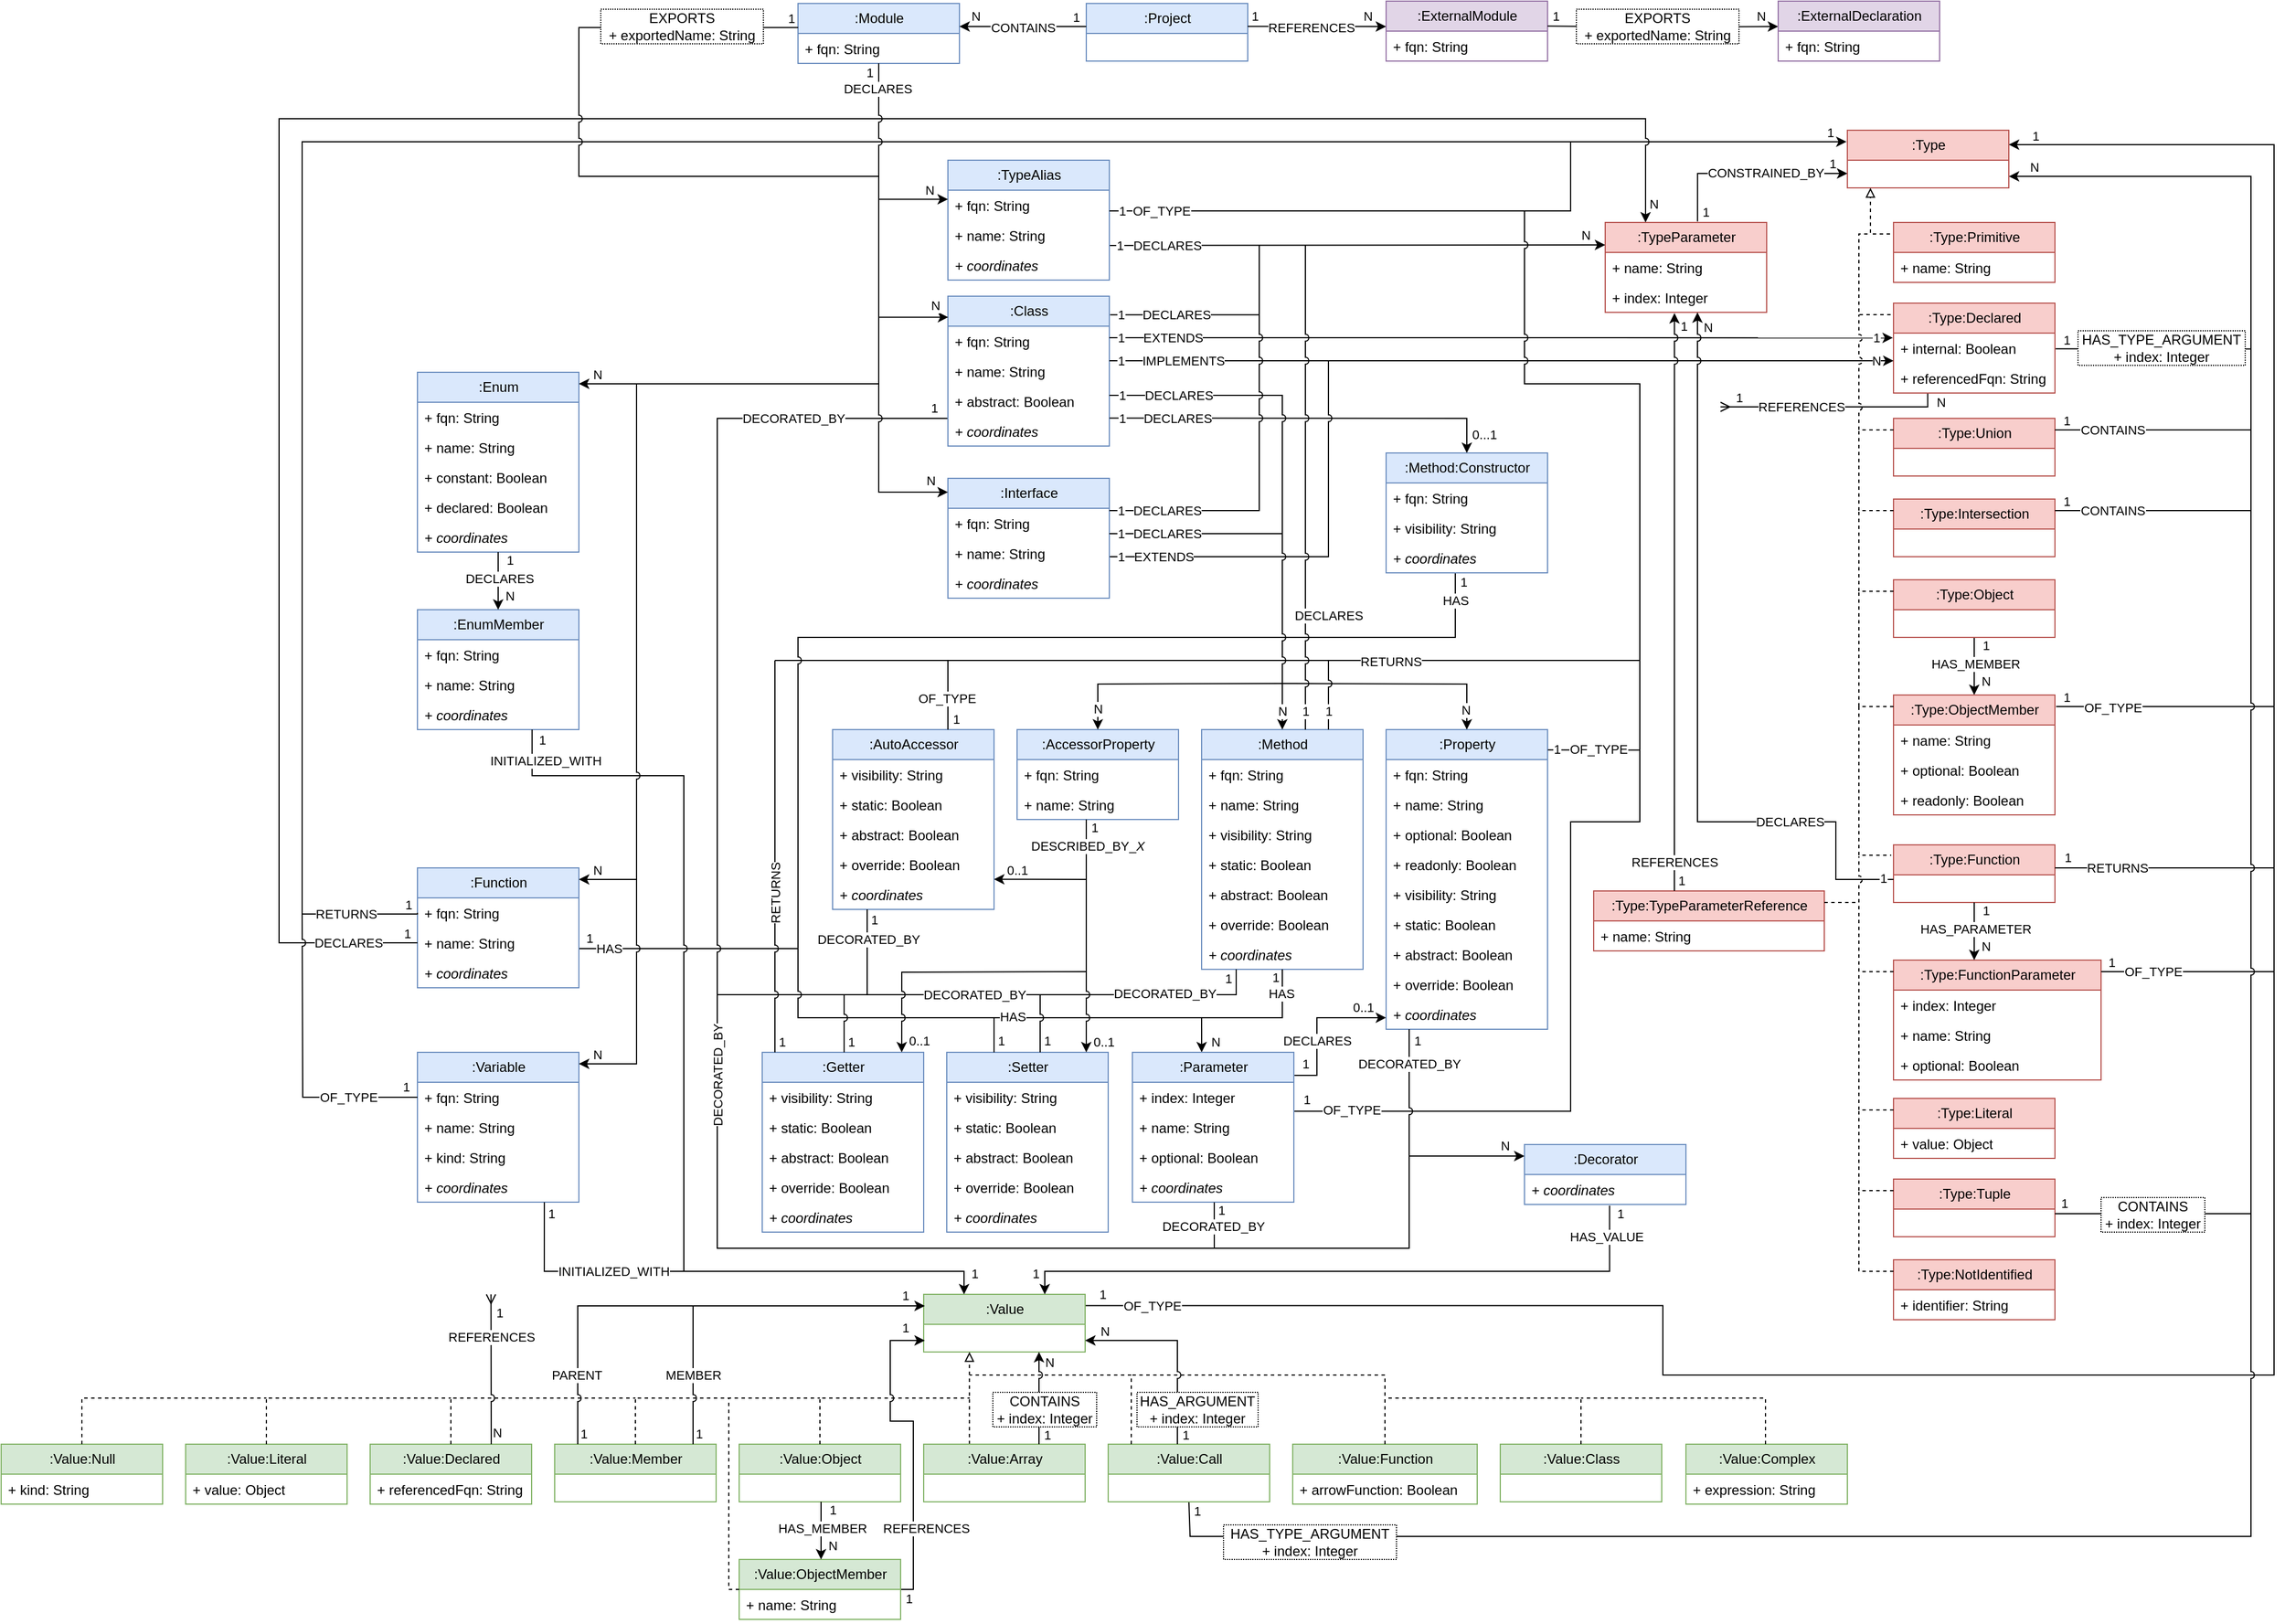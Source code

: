 <mxfile version="21.6.5" type="device">
  <diagram name="Page-1" id="7hiu1xFrt5itlZQtS7pO">
    <mxGraphModel dx="1619" dy="945" grid="1" gridSize="10" guides="1" tooltips="1" connect="1" arrows="1" fold="1" page="0" pageScale="1" pageWidth="850" pageHeight="1100" math="0" shadow="0">
      <root>
        <mxCell id="0" />
        <mxCell id="1" parent="0" />
        <mxCell id="EM1Qpl2ietJLJwzB0dMG-68" value="" style="endArrow=none;html=1;rounded=0;" parent="1" edge="1">
          <mxGeometry width="50" height="50" relative="1" as="geometry">
            <mxPoint x="170" y="500" as="sourcePoint" />
            <mxPoint x="650" y="500" as="targetPoint" />
          </mxGeometry>
        </mxCell>
        <mxCell id="EM1Qpl2ietJLJwzB0dMG-24" value="" style="endArrow=none;html=1;rounded=0;" parent="1" edge="1">
          <mxGeometry width="50" height="50" relative="1" as="geometry">
            <mxPoint x="130" y="790" as="sourcePoint" />
            <mxPoint x="440" y="790" as="targetPoint" />
          </mxGeometry>
        </mxCell>
        <mxCell id="EM1Qpl2ietJLJwzB0dMG-63" value="DECORATED_BY" style="edgeLabel;html=1;align=center;verticalAlign=middle;resizable=0;points=[];" parent="EM1Qpl2ietJLJwzB0dMG-24" vertex="1" connectable="0">
          <mxGeometry x="0.299" y="-1" relative="1" as="geometry">
            <mxPoint x="11" y="-1" as="offset" />
          </mxGeometry>
        </mxCell>
        <mxCell id="ialg9z_gfWiT8zl5qz28-12" value="" style="endArrow=none;html=1;rounded=0;edgeStyle=orthogonalEdgeStyle;exitX=1;exitY=0.964;exitDx=0;exitDy=0;exitPerimeter=0;" parent="1" source="_oEkzCHgtPR4eLIxIRUh-290" edge="1">
          <mxGeometry width="50" height="50" relative="1" as="geometry">
            <mxPoint x="520" y="890" as="sourcePoint" />
            <mxPoint x="920" y="570" as="targetPoint" />
            <Array as="points">
              <mxPoint x="860" y="891" />
              <mxPoint x="860" y="640" />
              <mxPoint x="920" y="640" />
            </Array>
          </mxGeometry>
        </mxCell>
        <mxCell id="ialg9z_gfWiT8zl5qz28-16" value="OF_TYPE" style="edgeLabel;html=1;align=center;verticalAlign=middle;resizable=0;points=[];" parent="ialg9z_gfWiT8zl5qz28-12" vertex="1" connectable="0">
          <mxGeometry x="-0.901" y="1" relative="1" as="geometry">
            <mxPoint x="19" as="offset" />
          </mxGeometry>
        </mxCell>
        <mxCell id="ialg9z_gfWiT8zl5qz28-17" value="1" style="edgeLabel;html=1;align=center;verticalAlign=middle;resizable=0;points=[];" parent="ialg9z_gfWiT8zl5qz28-12" vertex="1" connectable="0">
          <mxGeometry x="-0.976" y="-2" relative="1" as="geometry">
            <mxPoint x="3" y="-12" as="offset" />
          </mxGeometry>
        </mxCell>
        <mxCell id="_oEkzCHgtPR4eLIxIRUh-412" value="" style="endArrow=none;html=1;rounded=0;" parent="1" edge="1">
          <mxGeometry width="50" height="50" relative="1" as="geometry">
            <mxPoint y="750" as="sourcePoint" />
            <mxPoint x="190" y="750" as="targetPoint" />
          </mxGeometry>
        </mxCell>
        <mxCell id="_oEkzCHgtPR4eLIxIRUh-413" value="1" style="edgeLabel;html=1;align=center;verticalAlign=middle;resizable=0;points=[];" parent="_oEkzCHgtPR4eLIxIRUh-412" vertex="1" connectable="0">
          <mxGeometry x="-0.863" y="1" relative="1" as="geometry">
            <mxPoint x="-4" y="-8" as="offset" />
          </mxGeometry>
        </mxCell>
        <mxCell id="4Z44cfPewrelUsEEWlHX-20" value="HAS" style="edgeLabel;html=1;align=center;verticalAlign=middle;resizable=0;points=[];" parent="_oEkzCHgtPR4eLIxIRUh-412" vertex="1" connectable="0">
          <mxGeometry x="-0.707" relative="1" as="geometry">
            <mxPoint x="-2" as="offset" />
          </mxGeometry>
        </mxCell>
        <mxCell id="_oEkzCHgtPR4eLIxIRUh-342" value="" style="endArrow=none;html=1;rounded=0;edgeStyle=orthogonalEdgeStyle;jumpStyle=arc;endFill=0;" parent="1" edge="1">
          <mxGeometry width="50" height="50" relative="1" as="geometry">
            <mxPoint x="320" y="290" as="sourcePoint" />
            <mxPoint x="400" y="1010" as="targetPoint" />
            <Array as="points">
              <mxPoint x="120" y="290" />
              <mxPoint x="120" y="1010" />
              <mxPoint x="400" y="1010" />
            </Array>
          </mxGeometry>
        </mxCell>
        <mxCell id="_oEkzCHgtPR4eLIxIRUh-344" value="1" style="edgeLabel;html=1;align=center;verticalAlign=middle;resizable=0;points=[];" parent="_oEkzCHgtPR4eLIxIRUh-342" vertex="1" connectable="0">
          <mxGeometry x="-0.979" y="-1" relative="1" as="geometry">
            <mxPoint y="-8" as="offset" />
          </mxGeometry>
        </mxCell>
        <mxCell id="EM1Qpl2ietJLJwzB0dMG-64" value="DECORATED_BY" style="edgeLabel;html=1;align=center;verticalAlign=middle;resizable=0;points=[];rotation=-90;" parent="_oEkzCHgtPR4eLIxIRUh-342" vertex="1" connectable="0">
          <mxGeometry x="0.3" relative="1" as="geometry">
            <mxPoint y="-10" as="offset" />
          </mxGeometry>
        </mxCell>
        <mxCell id="EM1Qpl2ietJLJwzB0dMG-65" value="DECORATED_BY" style="edgeLabel;html=1;align=center;verticalAlign=middle;resizable=0;points=[];" parent="_oEkzCHgtPR4eLIxIRUh-342" vertex="1" connectable="0">
          <mxGeometry x="-0.776" relative="1" as="geometry">
            <mxPoint as="offset" />
          </mxGeometry>
        </mxCell>
        <mxCell id="_oEkzCHgtPR4eLIxIRUh-368" value="" style="endArrow=none;html=1;rounded=0;exitX=0.43;exitY=1.019;exitDx=0;exitDy=0;exitPerimeter=0;edgeStyle=orthogonalEdgeStyle;endFill=0;jumpStyle=arc;" parent="1" edge="1">
          <mxGeometry width="50" height="50" relative="1" as="geometry">
            <mxPoint x="760" y="424" as="sourcePoint" />
            <mxPoint x="290" y="810" as="targetPoint" />
            <Array as="points">
              <mxPoint x="760" y="480" />
              <mxPoint x="190" y="480" />
              <mxPoint x="190" y="810" />
            </Array>
          </mxGeometry>
        </mxCell>
        <mxCell id="EM1Qpl2ietJLJwzB0dMG-28" value="HAS" style="edgeLabel;html=1;align=center;verticalAlign=middle;resizable=0;points=[];" parent="_oEkzCHgtPR4eLIxIRUh-368" vertex="1" connectable="0">
          <mxGeometry x="-0.974" relative="1" as="geometry">
            <mxPoint y="10" as="offset" />
          </mxGeometry>
        </mxCell>
        <mxCell id="EM1Qpl2ietJLJwzB0dMG-29" value="1" style="edgeLabel;html=1;align=center;verticalAlign=middle;resizable=0;points=[];" parent="_oEkzCHgtPR4eLIxIRUh-368" vertex="1" connectable="0">
          <mxGeometry x="-0.988" relative="1" as="geometry">
            <mxPoint x="7" y="1" as="offset" />
          </mxGeometry>
        </mxCell>
        <mxCell id="_oEkzCHgtPR4eLIxIRUh-1" value=":Type" style="swimlane;fontStyle=0;childLayout=stackLayout;horizontal=1;startSize=26;fillColor=#f8cecc;horizontalStack=0;resizeParent=1;resizeParentMax=0;resizeLast=0;collapsible=1;marginBottom=0;html=1;strokeColor=#b85450;" parent="1" vertex="1">
          <mxGeometry x="1100" y="40" width="140" height="50" as="geometry" />
        </mxCell>
        <mxCell id="_oEkzCHgtPR4eLIxIRUh-9" style="edgeStyle=orthogonalEdgeStyle;rounded=0;orthogonalLoop=1;jettySize=auto;html=1;exitX=0;exitY=0.25;exitDx=0;exitDy=0;endArrow=block;endFill=0;dashed=1;" parent="1" source="_oEkzCHgtPR4eLIxIRUh-5" edge="1">
          <mxGeometry relative="1" as="geometry">
            <mxPoint x="1120" y="90" as="targetPoint" />
            <Array as="points">
              <mxPoint x="1140" y="130" />
              <mxPoint x="1120" y="130" />
            </Array>
          </mxGeometry>
        </mxCell>
        <mxCell id="_oEkzCHgtPR4eLIxIRUh-5" value=":Type:Primitive" style="swimlane;fontStyle=0;childLayout=stackLayout;horizontal=1;startSize=26;fillColor=#f8cecc;horizontalStack=0;resizeParent=1;resizeParentMax=0;resizeLast=0;collapsible=1;marginBottom=0;html=1;strokeColor=#b85450;" parent="1" vertex="1">
          <mxGeometry x="1140" y="120" width="140" height="52" as="geometry" />
        </mxCell>
        <mxCell id="_oEkzCHgtPR4eLIxIRUh-6" value="+ name: String" style="text;strokeColor=none;fillColor=none;align=left;verticalAlign=top;spacingLeft=4;spacingRight=4;overflow=hidden;rotatable=0;points=[[0,0.5],[1,0.5]];portConstraint=eastwest;whiteSpace=wrap;html=1;" parent="_oEkzCHgtPR4eLIxIRUh-5" vertex="1">
          <mxGeometry y="26" width="140" height="26" as="geometry" />
        </mxCell>
        <mxCell id="_oEkzCHgtPR4eLIxIRUh-15" style="edgeStyle=orthogonalEdgeStyle;rounded=0;orthogonalLoop=1;jettySize=auto;html=1;exitX=0;exitY=0.25;exitDx=0;exitDy=0;endArrow=none;endFill=0;dashed=1;" parent="1" source="_oEkzCHgtPR4eLIxIRUh-10" edge="1">
          <mxGeometry relative="1" as="geometry">
            <mxPoint x="1120" y="130" as="targetPoint" />
            <Array as="points">
              <mxPoint x="1140" y="200" />
              <mxPoint x="1110" y="200" />
              <mxPoint x="1110" y="130" />
            </Array>
          </mxGeometry>
        </mxCell>
        <mxCell id="_oEkzCHgtPR4eLIxIRUh-16" style="edgeStyle=orthogonalEdgeStyle;rounded=0;orthogonalLoop=1;jettySize=auto;html=1;endArrow=ERmany;endFill=0;jumpStyle=arc;exitX=0.212;exitY=0.994;exitDx=0;exitDy=0;exitPerimeter=0;startArrow=none;startFill=0;" parent="1" source="_oEkzCHgtPR4eLIxIRUh-11" edge="1">
          <mxGeometry relative="1" as="geometry">
            <mxPoint x="990" y="280" as="targetPoint" />
            <mxPoint x="1140" y="280" as="sourcePoint" />
            <Array as="points">
              <mxPoint x="1170" y="280" />
            </Array>
          </mxGeometry>
        </mxCell>
        <mxCell id="_oEkzCHgtPR4eLIxIRUh-17" value="REFERENCES" style="edgeLabel;html=1;align=center;verticalAlign=middle;resizable=0;points=[];" parent="_oEkzCHgtPR4eLIxIRUh-16" vertex="1" connectable="0">
          <mxGeometry x="-0.026" relative="1" as="geometry">
            <mxPoint x="-29" as="offset" />
          </mxGeometry>
        </mxCell>
        <mxCell id="_oEkzCHgtPR4eLIxIRUh-18" value="N" style="edgeLabel;html=1;align=center;verticalAlign=middle;resizable=0;points=[];" parent="_oEkzCHgtPR4eLIxIRUh-16" vertex="1" connectable="0">
          <mxGeometry x="-0.73" y="1" relative="1" as="geometry">
            <mxPoint x="25" y="-5" as="offset" />
          </mxGeometry>
        </mxCell>
        <mxCell id="4Z44cfPewrelUsEEWlHX-1" value="1" style="edgeLabel;html=1;align=center;verticalAlign=middle;resizable=0;points=[];" parent="_oEkzCHgtPR4eLIxIRUh-16" vertex="1" connectable="0">
          <mxGeometry x="0.802" relative="1" as="geometry">
            <mxPoint x="-3" y="-8" as="offset" />
          </mxGeometry>
        </mxCell>
        <mxCell id="_oEkzCHgtPR4eLIxIRUh-10" value=":Type:Declared" style="swimlane;fontStyle=0;childLayout=stackLayout;horizontal=1;startSize=26;fillColor=#f8cecc;horizontalStack=0;resizeParent=1;resizeParentMax=0;resizeLast=0;collapsible=1;marginBottom=0;html=1;strokeColor=#b85450;" parent="1" vertex="1">
          <mxGeometry x="1140" y="190" width="140" height="78" as="geometry">
            <mxRectangle x="560" y="190" width="120" height="30" as="alternateBounds" />
          </mxGeometry>
        </mxCell>
        <mxCell id="_oEkzCHgtPR4eLIxIRUh-12" value="+ internal: Boolean" style="text;strokeColor=none;fillColor=none;align=left;verticalAlign=top;spacingLeft=4;spacingRight=4;overflow=hidden;rotatable=0;points=[[0,0.5],[1,0.5]];portConstraint=eastwest;whiteSpace=wrap;html=1;" parent="_oEkzCHgtPR4eLIxIRUh-10" vertex="1">
          <mxGeometry y="26" width="140" height="26" as="geometry" />
        </mxCell>
        <mxCell id="_oEkzCHgtPR4eLIxIRUh-11" value="+ referencedFqn: String" style="text;strokeColor=none;fillColor=none;align=left;verticalAlign=top;spacingLeft=4;spacingRight=4;overflow=hidden;rotatable=0;points=[[0,0.5],[1,0.5]];portConstraint=eastwest;whiteSpace=wrap;html=1;" parent="_oEkzCHgtPR4eLIxIRUh-10" vertex="1">
          <mxGeometry y="52" width="140" height="26" as="geometry" />
        </mxCell>
        <mxCell id="_oEkzCHgtPR4eLIxIRUh-20" style="edgeStyle=orthogonalEdgeStyle;rounded=0;orthogonalLoop=1;jettySize=auto;html=1;endArrow=classic;endFill=1;entryX=1;entryY=1;entryDx=0;entryDy=0;exitX=1.004;exitY=0.526;exitDx=0;exitDy=0;exitPerimeter=0;" parent="1" source="_oEkzCHgtPR4eLIxIRUh-12" edge="1">
          <mxGeometry relative="1" as="geometry">
            <mxPoint x="1240" y="80.01" as="targetPoint" />
            <mxPoint x="1280" y="220" as="sourcePoint" />
            <Array as="points">
              <mxPoint x="1450" y="230" />
              <mxPoint x="1450" y="80" />
            </Array>
          </mxGeometry>
        </mxCell>
        <mxCell id="_oEkzCHgtPR4eLIxIRUh-22" value="1" style="edgeLabel;html=1;align=center;verticalAlign=middle;resizable=0;points=[];" parent="_oEkzCHgtPR4eLIxIRUh-20" vertex="1" connectable="0">
          <mxGeometry x="-0.73" y="1" relative="1" as="geometry">
            <mxPoint x="-62" y="-7" as="offset" />
          </mxGeometry>
        </mxCell>
        <mxCell id="_oEkzCHgtPR4eLIxIRUh-23" value="N" style="edgeLabel;html=1;align=center;verticalAlign=middle;resizable=0;points=[];" parent="_oEkzCHgtPR4eLIxIRUh-20" vertex="1" connectable="0">
          <mxGeometry x="0.794" relative="1" as="geometry">
            <mxPoint x="-33" y="-8" as="offset" />
          </mxGeometry>
        </mxCell>
        <mxCell id="_oEkzCHgtPR4eLIxIRUh-24" value=":Type:Union" style="swimlane;fontStyle=0;childLayout=stackLayout;horizontal=1;startSize=26;fillColor=#f8cecc;horizontalStack=0;resizeParent=1;resizeParentMax=0;resizeLast=0;collapsible=1;marginBottom=0;html=1;strokeColor=#b85450;" parent="1" vertex="1">
          <mxGeometry x="1140" y="290" width="140" height="50" as="geometry">
            <mxRectangle x="560" y="190" width="120" height="30" as="alternateBounds" />
          </mxGeometry>
        </mxCell>
        <mxCell id="_oEkzCHgtPR4eLIxIRUh-28" style="edgeStyle=orthogonalEdgeStyle;rounded=0;orthogonalLoop=1;jettySize=auto;html=1;endArrow=none;endFill=0;" parent="1" edge="1">
          <mxGeometry relative="1" as="geometry">
            <mxPoint x="1450" y="220" as="targetPoint" />
            <mxPoint x="1280" y="300" as="sourcePoint" />
            <Array as="points">
              <mxPoint x="1450" y="300" />
            </Array>
          </mxGeometry>
        </mxCell>
        <mxCell id="_oEkzCHgtPR4eLIxIRUh-29" value="CONTAINS" style="edgeLabel;html=1;align=center;verticalAlign=middle;resizable=0;points=[];" parent="_oEkzCHgtPR4eLIxIRUh-28" vertex="1" connectable="0">
          <mxGeometry x="-0.026" relative="1" as="geometry">
            <mxPoint x="-72" as="offset" />
          </mxGeometry>
        </mxCell>
        <mxCell id="_oEkzCHgtPR4eLIxIRUh-30" value="1" style="edgeLabel;html=1;align=center;verticalAlign=middle;resizable=0;points=[];" parent="_oEkzCHgtPR4eLIxIRUh-28" vertex="1" connectable="0">
          <mxGeometry x="-0.73" y="1" relative="1" as="geometry">
            <mxPoint x="-24" y="-7" as="offset" />
          </mxGeometry>
        </mxCell>
        <mxCell id="_oEkzCHgtPR4eLIxIRUh-33" value=":Type:Intersection" style="swimlane;fontStyle=0;childLayout=stackLayout;horizontal=1;startSize=26;fillColor=#f8cecc;horizontalStack=0;resizeParent=1;resizeParentMax=0;resizeLast=0;collapsible=1;marginBottom=0;html=1;strokeColor=#b85450;" parent="1" vertex="1">
          <mxGeometry x="1140" y="360" width="140" height="50" as="geometry">
            <mxRectangle x="560" y="190" width="120" height="30" as="alternateBounds" />
          </mxGeometry>
        </mxCell>
        <mxCell id="_oEkzCHgtPR4eLIxIRUh-34" style="edgeStyle=orthogonalEdgeStyle;rounded=0;orthogonalLoop=1;jettySize=auto;html=1;endArrow=none;endFill=0;dashed=1;" parent="1" edge="1">
          <mxGeometry relative="1" as="geometry">
            <mxPoint x="1110" y="300" as="targetPoint" />
            <mxPoint x="1140" y="370" as="sourcePoint" />
            <Array as="points">
              <mxPoint x="1110" y="370" />
              <mxPoint x="1110" y="300" />
            </Array>
          </mxGeometry>
        </mxCell>
        <mxCell id="_oEkzCHgtPR4eLIxIRUh-35" style="edgeStyle=orthogonalEdgeStyle;rounded=0;orthogonalLoop=1;jettySize=auto;html=1;endArrow=none;endFill=0;" parent="1" edge="1">
          <mxGeometry relative="1" as="geometry">
            <mxPoint x="1450" y="290" as="targetPoint" />
            <mxPoint x="1280" y="370" as="sourcePoint" />
            <Array as="points">
              <mxPoint x="1450" y="370" />
            </Array>
          </mxGeometry>
        </mxCell>
        <mxCell id="_oEkzCHgtPR4eLIxIRUh-36" value="CONTAINS" style="edgeLabel;html=1;align=center;verticalAlign=middle;resizable=0;points=[];" parent="_oEkzCHgtPR4eLIxIRUh-35" vertex="1" connectable="0">
          <mxGeometry x="-0.026" relative="1" as="geometry">
            <mxPoint x="-72" as="offset" />
          </mxGeometry>
        </mxCell>
        <mxCell id="_oEkzCHgtPR4eLIxIRUh-37" value="1" style="edgeLabel;html=1;align=center;verticalAlign=middle;resizable=0;points=[];" parent="_oEkzCHgtPR4eLIxIRUh-35" vertex="1" connectable="0">
          <mxGeometry x="-0.73" y="1" relative="1" as="geometry">
            <mxPoint x="-24" y="-7" as="offset" />
          </mxGeometry>
        </mxCell>
        <mxCell id="_oEkzCHgtPR4eLIxIRUh-45" style="edgeStyle=orthogonalEdgeStyle;rounded=0;orthogonalLoop=1;jettySize=auto;html=1;exitX=0.5;exitY=1;exitDx=0;exitDy=0;entryX=0.5;entryY=0;entryDx=0;entryDy=0;" parent="1" source="_oEkzCHgtPR4eLIxIRUh-38" target="_oEkzCHgtPR4eLIxIRUh-40" edge="1">
          <mxGeometry relative="1" as="geometry" />
        </mxCell>
        <mxCell id="_oEkzCHgtPR4eLIxIRUh-46" value="HAS_MEMBER" style="edgeLabel;html=1;align=center;verticalAlign=middle;resizable=0;points=[];" parent="_oEkzCHgtPR4eLIxIRUh-45" vertex="1" connectable="0">
          <mxGeometry x="-0.153" y="1" relative="1" as="geometry">
            <mxPoint y="2" as="offset" />
          </mxGeometry>
        </mxCell>
        <mxCell id="_oEkzCHgtPR4eLIxIRUh-47" value="1" style="edgeLabel;html=1;align=center;verticalAlign=middle;resizable=0;points=[];" parent="_oEkzCHgtPR4eLIxIRUh-45" vertex="1" connectable="0">
          <mxGeometry x="-0.737" y="1" relative="1" as="geometry">
            <mxPoint x="9" as="offset" />
          </mxGeometry>
        </mxCell>
        <mxCell id="_oEkzCHgtPR4eLIxIRUh-48" value="N" style="edgeLabel;html=1;align=center;verticalAlign=middle;resizable=0;points=[];" parent="_oEkzCHgtPR4eLIxIRUh-45" vertex="1" connectable="0">
          <mxGeometry x="0.363" relative="1" as="geometry">
            <mxPoint x="10" y="4" as="offset" />
          </mxGeometry>
        </mxCell>
        <mxCell id="_oEkzCHgtPR4eLIxIRUh-38" value=":Type:Object" style="swimlane;fontStyle=0;childLayout=stackLayout;horizontal=1;startSize=26;fillColor=#f8cecc;horizontalStack=0;resizeParent=1;resizeParentMax=0;resizeLast=0;collapsible=1;marginBottom=0;html=1;strokeColor=#b85450;" parent="1" vertex="1">
          <mxGeometry x="1140" y="430" width="140" height="50" as="geometry">
            <mxRectangle x="560" y="190" width="120" height="30" as="alternateBounds" />
          </mxGeometry>
        </mxCell>
        <mxCell id="_oEkzCHgtPR4eLIxIRUh-39" style="edgeStyle=orthogonalEdgeStyle;rounded=0;orthogonalLoop=1;jettySize=auto;html=1;endArrow=none;endFill=0;dashed=1;" parent="1" edge="1">
          <mxGeometry relative="1" as="geometry">
            <mxPoint x="1110" y="370" as="targetPoint" />
            <mxPoint x="1140" y="440" as="sourcePoint" />
            <Array as="points">
              <mxPoint x="1110" y="440" />
              <mxPoint x="1110" y="370" />
            </Array>
          </mxGeometry>
        </mxCell>
        <mxCell id="_oEkzCHgtPR4eLIxIRUh-40" value=":Type:ObjectMember" style="swimlane;fontStyle=0;childLayout=stackLayout;horizontal=1;startSize=26;fillColor=#f8cecc;horizontalStack=0;resizeParent=1;resizeParentMax=0;resizeLast=0;collapsible=1;marginBottom=0;html=1;strokeColor=#b85450;" parent="1" vertex="1">
          <mxGeometry x="1140" y="530" width="140" height="104" as="geometry" />
        </mxCell>
        <mxCell id="_oEkzCHgtPR4eLIxIRUh-41" value="+ name: String" style="text;strokeColor=none;fillColor=none;align=left;verticalAlign=top;spacingLeft=4;spacingRight=4;overflow=hidden;rotatable=0;points=[[0,0.5],[1,0.5]];portConstraint=eastwest;whiteSpace=wrap;html=1;" parent="_oEkzCHgtPR4eLIxIRUh-40" vertex="1">
          <mxGeometry y="26" width="140" height="26" as="geometry" />
        </mxCell>
        <mxCell id="zInr6bAMee9AeBLMC2Gt-2" value="+ optional: Boolean" style="text;strokeColor=none;fillColor=none;align=left;verticalAlign=top;spacingLeft=4;spacingRight=4;overflow=hidden;rotatable=0;points=[[0,0.5],[1,0.5]];portConstraint=eastwest;whiteSpace=wrap;html=1;" parent="_oEkzCHgtPR4eLIxIRUh-40" vertex="1">
          <mxGeometry y="52" width="140" height="26" as="geometry" />
        </mxCell>
        <mxCell id="zInr6bAMee9AeBLMC2Gt-3" value="+ readonly: Boolean" style="text;strokeColor=none;fillColor=none;align=left;verticalAlign=top;spacingLeft=4;spacingRight=4;overflow=hidden;rotatable=0;points=[[0,0.5],[1,0.5]];portConstraint=eastwest;whiteSpace=wrap;html=1;" parent="_oEkzCHgtPR4eLIxIRUh-40" vertex="1">
          <mxGeometry y="78" width="140" height="26" as="geometry" />
        </mxCell>
        <mxCell id="_oEkzCHgtPR4eLIxIRUh-49" style="edgeStyle=orthogonalEdgeStyle;rounded=0;orthogonalLoop=1;jettySize=auto;html=1;endArrow=classic;endFill=1;exitX=1.004;exitY=0.526;exitDx=0;exitDy=0;exitPerimeter=0;entryX=1;entryY=0.25;entryDx=0;entryDy=0;jumpStyle=arc;" parent="1" target="_oEkzCHgtPR4eLIxIRUh-1" edge="1">
          <mxGeometry relative="1" as="geometry">
            <mxPoint x="1460" y="360" as="targetPoint" />
            <mxPoint x="1281" y="540" as="sourcePoint" />
            <Array as="points">
              <mxPoint x="1470" y="540" />
              <mxPoint x="1470" y="53" />
            </Array>
          </mxGeometry>
        </mxCell>
        <mxCell id="_oEkzCHgtPR4eLIxIRUh-50" value="OF_TYPE" style="edgeLabel;html=1;align=center;verticalAlign=middle;resizable=0;points=[];" parent="_oEkzCHgtPR4eLIxIRUh-49" vertex="1" connectable="0">
          <mxGeometry x="-0.026" relative="1" as="geometry">
            <mxPoint x="-140" y="253" as="offset" />
          </mxGeometry>
        </mxCell>
        <mxCell id="_oEkzCHgtPR4eLIxIRUh-51" value="1" style="edgeLabel;html=1;align=center;verticalAlign=middle;resizable=0;points=[];" parent="_oEkzCHgtPR4eLIxIRUh-49" vertex="1" connectable="0">
          <mxGeometry x="-0.73" y="1" relative="1" as="geometry">
            <mxPoint x="-114" y="-7" as="offset" />
          </mxGeometry>
        </mxCell>
        <mxCell id="_oEkzCHgtPR4eLIxIRUh-52" value="1" style="edgeLabel;html=1;align=center;verticalAlign=middle;resizable=0;points=[];" parent="_oEkzCHgtPR4eLIxIRUh-49" vertex="1" connectable="0">
          <mxGeometry x="0.794" relative="1" as="geometry">
            <mxPoint x="-71" y="-8" as="offset" />
          </mxGeometry>
        </mxCell>
        <mxCell id="_oEkzCHgtPR4eLIxIRUh-54" value=":Type:Function" style="swimlane;fontStyle=0;childLayout=stackLayout;horizontal=1;startSize=26;fillColor=#f8cecc;horizontalStack=0;resizeParent=1;resizeParentMax=0;resizeLast=0;collapsible=1;marginBottom=0;html=1;strokeColor=#b85450;" parent="1" vertex="1">
          <mxGeometry x="1140" y="660" width="140" height="50" as="geometry" />
        </mxCell>
        <mxCell id="_oEkzCHgtPR4eLIxIRUh-56" style="edgeStyle=orthogonalEdgeStyle;rounded=0;orthogonalLoop=1;jettySize=auto;html=1;endArrow=none;endFill=0;jumpStyle=none;" parent="1" edge="1">
          <mxGeometry relative="1" as="geometry">
            <mxPoint x="1470" y="540" as="targetPoint" />
            <mxPoint x="1280" y="680" as="sourcePoint" />
            <Array as="points">
              <mxPoint x="1280" y="680" />
              <mxPoint x="1470" y="680" />
            </Array>
          </mxGeometry>
        </mxCell>
        <mxCell id="_oEkzCHgtPR4eLIxIRUh-57" value="RETURNS" style="edgeLabel;html=1;align=center;verticalAlign=middle;resizable=0;points=[];" parent="_oEkzCHgtPR4eLIxIRUh-56" vertex="1" connectable="0">
          <mxGeometry x="-0.026" relative="1" as="geometry">
            <mxPoint x="-107" as="offset" />
          </mxGeometry>
        </mxCell>
        <mxCell id="_oEkzCHgtPR4eLIxIRUh-58" value="1" style="edgeLabel;html=1;align=center;verticalAlign=middle;resizable=0;points=[];" parent="_oEkzCHgtPR4eLIxIRUh-56" vertex="1" connectable="0">
          <mxGeometry x="-0.73" y="1" relative="1" as="geometry">
            <mxPoint x="-34" y="-8" as="offset" />
          </mxGeometry>
        </mxCell>
        <mxCell id="_oEkzCHgtPR4eLIxIRUh-61" style="edgeStyle=orthogonalEdgeStyle;rounded=0;orthogonalLoop=1;jettySize=auto;html=1;exitX=0.572;exitY=-0.012;exitDx=0;exitDy=0;entryX=0;entryY=0.75;entryDx=0;entryDy=0;exitPerimeter=0;" parent="1" source="_oEkzCHgtPR4eLIxIRUh-59" target="_oEkzCHgtPR4eLIxIRUh-1" edge="1">
          <mxGeometry relative="1" as="geometry">
            <mxPoint x="1140.0" y="470.005" as="targetPoint" />
            <mxPoint x="1010" y="470" as="sourcePoint" />
            <Array as="points">
              <mxPoint x="970" y="78" />
            </Array>
          </mxGeometry>
        </mxCell>
        <mxCell id="_oEkzCHgtPR4eLIxIRUh-62" value="CONSTRAINED_BY" style="edgeLabel;html=1;align=center;verticalAlign=middle;resizable=0;points=[];" parent="_oEkzCHgtPR4eLIxIRUh-61" vertex="1" connectable="0">
          <mxGeometry x="0.066" relative="1" as="geometry">
            <mxPoint x="9" y="-1" as="offset" />
          </mxGeometry>
        </mxCell>
        <mxCell id="_oEkzCHgtPR4eLIxIRUh-63" value="1" style="edgeLabel;html=1;align=center;verticalAlign=middle;resizable=0;points=[];" parent="_oEkzCHgtPR4eLIxIRUh-61" vertex="1" connectable="0">
          <mxGeometry x="-0.868" y="-1" relative="1" as="geometry">
            <mxPoint x="6" y="3" as="offset" />
          </mxGeometry>
        </mxCell>
        <mxCell id="_oEkzCHgtPR4eLIxIRUh-64" value="1" style="edgeLabel;html=1;align=center;verticalAlign=middle;resizable=0;points=[];" parent="_oEkzCHgtPR4eLIxIRUh-61" vertex="1" connectable="0">
          <mxGeometry x="0.83" relative="1" as="geometry">
            <mxPoint x="1" y="-9" as="offset" />
          </mxGeometry>
        </mxCell>
        <mxCell id="_oEkzCHgtPR4eLIxIRUh-59" value=":TypeParameter" style="swimlane;fontStyle=0;childLayout=stackLayout;horizontal=1;startSize=26;fillColor=#f8cecc;horizontalStack=0;resizeParent=1;resizeParentMax=0;resizeLast=0;collapsible=1;marginBottom=0;html=1;strokeColor=#b85450;" parent="1" vertex="1">
          <mxGeometry x="890" y="120" width="140" height="78" as="geometry" />
        </mxCell>
        <mxCell id="_oEkzCHgtPR4eLIxIRUh-60" value="+ name: String" style="text;strokeColor=none;fillColor=none;align=left;verticalAlign=top;spacingLeft=4;spacingRight=4;overflow=hidden;rotatable=0;points=[[0,0.5],[1,0.5]];portConstraint=eastwest;whiteSpace=wrap;html=1;" parent="_oEkzCHgtPR4eLIxIRUh-59" vertex="1">
          <mxGeometry y="26" width="140" height="26" as="geometry" />
        </mxCell>
        <mxCell id="_oEkzCHgtPR4eLIxIRUh-97" value="+ index: Integer" style="text;strokeColor=none;fillColor=none;align=left;verticalAlign=top;spacingLeft=4;spacingRight=4;overflow=hidden;rotatable=0;points=[[0,0.5],[1,0.5]];portConstraint=eastwest;whiteSpace=wrap;html=1;" parent="_oEkzCHgtPR4eLIxIRUh-59" vertex="1">
          <mxGeometry y="52" width="140" height="26" as="geometry" />
        </mxCell>
        <mxCell id="_oEkzCHgtPR4eLIxIRUh-53" style="edgeStyle=orthogonalEdgeStyle;rounded=0;orthogonalLoop=1;jettySize=auto;html=1;endArrow=none;endFill=0;jumpStyle=arc;dashed=1;" parent="1" edge="1">
          <mxGeometry relative="1" as="geometry">
            <mxPoint x="1110" y="440" as="targetPoint" />
            <mxPoint x="1140" y="540" as="sourcePoint" />
            <Array as="points">
              <mxPoint x="1110" y="540" />
              <mxPoint x="1110" y="440" />
            </Array>
          </mxGeometry>
        </mxCell>
        <mxCell id="_oEkzCHgtPR4eLIxIRUh-70" value=":Type:FunctionParameter" style="swimlane;fontStyle=0;childLayout=stackLayout;horizontal=1;startSize=26;fillColor=#f8cecc;horizontalStack=0;resizeParent=1;resizeParentMax=0;resizeLast=0;collapsible=1;marginBottom=0;html=1;strokeColor=#b85450;" parent="1" vertex="1">
          <mxGeometry x="1140" y="760" width="180" height="104" as="geometry" />
        </mxCell>
        <mxCell id="_oEkzCHgtPR4eLIxIRUh-71" value="+ index: Integer" style="text;strokeColor=none;fillColor=none;align=left;verticalAlign=top;spacingLeft=4;spacingRight=4;overflow=hidden;rotatable=0;points=[[0,0.5],[1,0.5]];portConstraint=eastwest;whiteSpace=wrap;html=1;" parent="_oEkzCHgtPR4eLIxIRUh-70" vertex="1">
          <mxGeometry y="26" width="180" height="26" as="geometry" />
        </mxCell>
        <mxCell id="_oEkzCHgtPR4eLIxIRUh-72" value="+ name: String" style="text;strokeColor=none;fillColor=none;align=left;verticalAlign=top;spacingLeft=4;spacingRight=4;overflow=hidden;rotatable=0;points=[[0,0.5],[1,0.5]];portConstraint=eastwest;whiteSpace=wrap;html=1;" parent="_oEkzCHgtPR4eLIxIRUh-70" vertex="1">
          <mxGeometry y="52" width="180" height="26" as="geometry" />
        </mxCell>
        <mxCell id="_oEkzCHgtPR4eLIxIRUh-73" value="+ optional: Boolean" style="text;strokeColor=none;fillColor=none;align=left;verticalAlign=top;spacingLeft=4;spacingRight=4;overflow=hidden;rotatable=0;points=[[0,0.5],[1,0.5]];portConstraint=eastwest;whiteSpace=wrap;html=1;" parent="_oEkzCHgtPR4eLIxIRUh-70" vertex="1">
          <mxGeometry y="78" width="180" height="26" as="geometry" />
        </mxCell>
        <mxCell id="_oEkzCHgtPR4eLIxIRUh-79" style="edgeStyle=orthogonalEdgeStyle;rounded=0;orthogonalLoop=1;jettySize=auto;html=1;endArrow=none;endFill=0;jumpStyle=none;" parent="1" edge="1">
          <mxGeometry relative="1" as="geometry">
            <mxPoint x="1470" y="670" as="targetPoint" />
            <mxPoint x="1320" y="770" as="sourcePoint" />
            <Array as="points">
              <mxPoint x="1470" y="770" />
              <mxPoint x="1470" y="670" />
            </Array>
          </mxGeometry>
        </mxCell>
        <mxCell id="_oEkzCHgtPR4eLIxIRUh-80" value="OF_TYPE" style="edgeLabel;html=1;align=center;verticalAlign=middle;resizable=0;points=[];" parent="_oEkzCHgtPR4eLIxIRUh-79" vertex="1" connectable="0">
          <mxGeometry x="-0.026" relative="1" as="geometry">
            <mxPoint x="-77" as="offset" />
          </mxGeometry>
        </mxCell>
        <mxCell id="_oEkzCHgtPR4eLIxIRUh-81" value="1" style="edgeLabel;html=1;align=center;verticalAlign=middle;resizable=0;points=[];" parent="_oEkzCHgtPR4eLIxIRUh-79" vertex="1" connectable="0">
          <mxGeometry x="-0.73" y="1" relative="1" as="geometry">
            <mxPoint x="-25" y="-7" as="offset" />
          </mxGeometry>
        </mxCell>
        <mxCell id="_oEkzCHgtPR4eLIxIRUh-82" style="edgeStyle=orthogonalEdgeStyle;rounded=0;orthogonalLoop=1;jettySize=auto;html=1;exitX=0.5;exitY=1;exitDx=0;exitDy=0;entryX=0.5;entryY=0;entryDx=0;entryDy=0;" parent="1" edge="1">
          <mxGeometry relative="1" as="geometry">
            <mxPoint x="1210" y="710" as="sourcePoint" />
            <mxPoint x="1210" y="760" as="targetPoint" />
          </mxGeometry>
        </mxCell>
        <mxCell id="_oEkzCHgtPR4eLIxIRUh-83" value="HAS_PARAMETER" style="edgeLabel;html=1;align=center;verticalAlign=middle;resizable=0;points=[];" parent="_oEkzCHgtPR4eLIxIRUh-82" vertex="1" connectable="0">
          <mxGeometry x="-0.153" y="1" relative="1" as="geometry">
            <mxPoint y="2" as="offset" />
          </mxGeometry>
        </mxCell>
        <mxCell id="_oEkzCHgtPR4eLIxIRUh-84" value="1" style="edgeLabel;html=1;align=center;verticalAlign=middle;resizable=0;points=[];" parent="_oEkzCHgtPR4eLIxIRUh-82" vertex="1" connectable="0">
          <mxGeometry x="-0.737" y="1" relative="1" as="geometry">
            <mxPoint x="9" as="offset" />
          </mxGeometry>
        </mxCell>
        <mxCell id="_oEkzCHgtPR4eLIxIRUh-85" value="N" style="edgeLabel;html=1;align=center;verticalAlign=middle;resizable=0;points=[];" parent="_oEkzCHgtPR4eLIxIRUh-82" vertex="1" connectable="0">
          <mxGeometry x="0.363" relative="1" as="geometry">
            <mxPoint x="10" y="4" as="offset" />
          </mxGeometry>
        </mxCell>
        <mxCell id="_oEkzCHgtPR4eLIxIRUh-86" style="edgeStyle=orthogonalEdgeStyle;rounded=0;orthogonalLoop=1;jettySize=auto;html=1;endArrow=none;endFill=0;jumpStyle=arc;dashed=1;entryX=-0.014;entryY=0.18;entryDx=0;entryDy=0;entryPerimeter=0;" parent="1" target="_oEkzCHgtPR4eLIxIRUh-54" edge="1">
          <mxGeometry relative="1" as="geometry">
            <mxPoint x="1110" y="670" as="targetPoint" />
            <mxPoint x="1110" y="540" as="sourcePoint" />
            <Array as="points">
              <mxPoint x="1110" y="669" />
            </Array>
          </mxGeometry>
        </mxCell>
        <mxCell id="_oEkzCHgtPR4eLIxIRUh-88" value=":Type:Literal" style="swimlane;fontStyle=0;childLayout=stackLayout;horizontal=1;startSize=26;fillColor=#f8cecc;horizontalStack=0;resizeParent=1;resizeParentMax=0;resizeLast=0;collapsible=1;marginBottom=0;html=1;strokeColor=#b85450;" parent="1" vertex="1">
          <mxGeometry x="1140" y="880" width="140" height="52" as="geometry" />
        </mxCell>
        <mxCell id="_oEkzCHgtPR4eLIxIRUh-89" value="+ value: Object" style="text;strokeColor=none;fillColor=none;align=left;verticalAlign=top;spacingLeft=4;spacingRight=4;overflow=hidden;rotatable=0;points=[[0,0.5],[1,0.5]];portConstraint=eastwest;whiteSpace=wrap;html=1;" parent="_oEkzCHgtPR4eLIxIRUh-88" vertex="1">
          <mxGeometry y="26" width="140" height="26" as="geometry" />
        </mxCell>
        <mxCell id="_oEkzCHgtPR4eLIxIRUh-90" style="edgeStyle=orthogonalEdgeStyle;rounded=0;orthogonalLoop=1;jettySize=auto;html=1;endArrow=none;endFill=0;jumpStyle=arc;dashed=1;" parent="1" edge="1">
          <mxGeometry relative="1" as="geometry">
            <mxPoint x="1110" y="770" as="targetPoint" />
            <mxPoint x="1140" y="890" as="sourcePoint" />
            <Array as="points">
              <mxPoint x="1110" y="890" />
              <mxPoint x="1110" y="770" />
            </Array>
          </mxGeometry>
        </mxCell>
        <mxCell id="_oEkzCHgtPR4eLIxIRUh-91" value=":Type:Tuple" style="swimlane;fontStyle=0;childLayout=stackLayout;horizontal=1;startSize=26;fillColor=#f8cecc;horizontalStack=0;resizeParent=1;resizeParentMax=0;resizeLast=0;collapsible=1;marginBottom=0;html=1;strokeColor=#b85450;" parent="1" vertex="1">
          <mxGeometry x="1140" y="950" width="140" height="50" as="geometry" />
        </mxCell>
        <mxCell id="_oEkzCHgtPR4eLIxIRUh-92" style="edgeStyle=orthogonalEdgeStyle;rounded=0;orthogonalLoop=1;jettySize=auto;html=1;endArrow=none;endFill=0;jumpStyle=arc;dashed=1;" parent="1" edge="1">
          <mxGeometry relative="1" as="geometry">
            <mxPoint x="1110" y="890" as="targetPoint" />
            <mxPoint x="1140" y="960" as="sourcePoint" />
            <Array as="points">
              <mxPoint x="1110" y="960" />
              <mxPoint x="1110" y="890" />
            </Array>
          </mxGeometry>
        </mxCell>
        <mxCell id="_oEkzCHgtPR4eLIxIRUh-93" style="edgeStyle=orthogonalEdgeStyle;rounded=0;orthogonalLoop=1;jettySize=auto;html=1;endArrow=none;endFill=0;jumpStyle=arc;startArrow=none;startFill=0;" parent="1" edge="1">
          <mxGeometry relative="1" as="geometry">
            <mxPoint x="1450" y="370" as="targetPoint" />
            <mxPoint x="1280" y="980" as="sourcePoint" />
            <Array as="points">
              <mxPoint x="1280" y="980" />
              <mxPoint x="1450" y="980" />
            </Array>
          </mxGeometry>
        </mxCell>
        <mxCell id="_oEkzCHgtPR4eLIxIRUh-95" value="1" style="edgeLabel;html=1;align=center;verticalAlign=middle;resizable=0;points=[];" parent="_oEkzCHgtPR4eLIxIRUh-93" vertex="1" connectable="0">
          <mxGeometry x="-0.73" y="1" relative="1" as="geometry">
            <mxPoint x="-98" y="-8" as="offset" />
          </mxGeometry>
        </mxCell>
        <mxCell id="_oEkzCHgtPR4eLIxIRUh-96" value="CONTAINS&lt;br&gt;+ index: Integer" style="rounded=0;whiteSpace=wrap;html=1;dashed=1;dashPattern=1 1;" parent="1" vertex="1">
          <mxGeometry x="1320" y="966" width="90" height="30" as="geometry" />
        </mxCell>
        <mxCell id="_oEkzCHgtPR4eLIxIRUh-101" value=":Type:NotIdentified" style="swimlane;fontStyle=0;childLayout=stackLayout;horizontal=1;startSize=26;fillColor=#f8cecc;horizontalStack=0;resizeParent=1;resizeParentMax=0;resizeLast=0;collapsible=1;marginBottom=0;html=1;strokeColor=#b85450;" parent="1" vertex="1">
          <mxGeometry x="1140" y="1020" width="140" height="52" as="geometry" />
        </mxCell>
        <mxCell id="_oEkzCHgtPR4eLIxIRUh-102" value="+ identifier: String" style="text;strokeColor=none;fillColor=none;align=left;verticalAlign=top;spacingLeft=4;spacingRight=4;overflow=hidden;rotatable=0;points=[[0,0.5],[1,0.5]];portConstraint=eastwest;whiteSpace=wrap;html=1;" parent="_oEkzCHgtPR4eLIxIRUh-101" vertex="1">
          <mxGeometry y="26" width="140" height="26" as="geometry" />
        </mxCell>
        <mxCell id="_oEkzCHgtPR4eLIxIRUh-103" style="edgeStyle=orthogonalEdgeStyle;rounded=0;orthogonalLoop=1;jettySize=auto;html=1;endArrow=none;endFill=0;jumpStyle=arc;dashed=1;" parent="1" edge="1">
          <mxGeometry relative="1" as="geometry">
            <mxPoint x="1110" y="960" as="targetPoint" />
            <mxPoint x="1140" y="1030" as="sourcePoint" />
            <Array as="points">
              <mxPoint x="1110" y="1030" />
              <mxPoint x="1110" y="960" />
            </Array>
          </mxGeometry>
        </mxCell>
        <mxCell id="_oEkzCHgtPR4eLIxIRUh-104" value=":Project" style="swimlane;fontStyle=0;childLayout=stackLayout;horizontal=1;startSize=26;fillColor=#dae8fc;horizontalStack=0;resizeParent=1;resizeParentMax=0;resizeLast=0;collapsible=1;marginBottom=0;html=1;strokeColor=#6c8ebf;" parent="1" vertex="1">
          <mxGeometry x="440" y="-70" width="140" height="50" as="geometry" />
        </mxCell>
        <mxCell id="_oEkzCHgtPR4eLIxIRUh-105" value=":Module" style="swimlane;fontStyle=0;childLayout=stackLayout;horizontal=1;startSize=26;fillColor=#dae8fc;horizontalStack=0;resizeParent=1;resizeParentMax=0;resizeLast=0;collapsible=1;marginBottom=0;html=1;strokeColor=#6c8ebf;" parent="1" vertex="1">
          <mxGeometry x="190" y="-70" width="140" height="52" as="geometry" />
        </mxCell>
        <mxCell id="OVr4s_sfS-ipXp2ctWE3-1" value="+ fqn: String" style="text;strokeColor=none;fillColor=none;align=left;verticalAlign=top;spacingLeft=4;spacingRight=4;overflow=hidden;rotatable=0;points=[[0,0.5],[1,0.5]];portConstraint=eastwest;whiteSpace=wrap;html=1;" parent="_oEkzCHgtPR4eLIxIRUh-105" vertex="1">
          <mxGeometry y="26" width="140" height="26" as="geometry" />
        </mxCell>
        <mxCell id="_oEkzCHgtPR4eLIxIRUh-106" style="edgeStyle=orthogonalEdgeStyle;rounded=0;orthogonalLoop=1;jettySize=auto;html=1;" parent="1" edge="1">
          <mxGeometry relative="1" as="geometry">
            <mxPoint x="440" y="-50" as="sourcePoint" />
            <mxPoint x="330" y="-50" as="targetPoint" />
          </mxGeometry>
        </mxCell>
        <mxCell id="_oEkzCHgtPR4eLIxIRUh-107" value="CONTAINS" style="edgeLabel;html=1;align=center;verticalAlign=middle;resizable=0;points=[];" parent="_oEkzCHgtPR4eLIxIRUh-106" vertex="1" connectable="0">
          <mxGeometry x="-0.153" y="1" relative="1" as="geometry">
            <mxPoint x="-9" as="offset" />
          </mxGeometry>
        </mxCell>
        <mxCell id="_oEkzCHgtPR4eLIxIRUh-108" value="1" style="edgeLabel;html=1;align=center;verticalAlign=middle;resizable=0;points=[];" parent="_oEkzCHgtPR4eLIxIRUh-106" vertex="1" connectable="0">
          <mxGeometry x="-0.737" y="1" relative="1" as="geometry">
            <mxPoint x="5" y="-9" as="offset" />
          </mxGeometry>
        </mxCell>
        <mxCell id="_oEkzCHgtPR4eLIxIRUh-109" value="N" style="edgeLabel;html=1;align=center;verticalAlign=middle;resizable=0;points=[];" parent="_oEkzCHgtPR4eLIxIRUh-106" vertex="1" connectable="0">
          <mxGeometry x="0.363" relative="1" as="geometry">
            <mxPoint x="-21" y="-9" as="offset" />
          </mxGeometry>
        </mxCell>
        <mxCell id="_oEkzCHgtPR4eLIxIRUh-117" style="edgeStyle=orthogonalEdgeStyle;rounded=0;orthogonalLoop=1;jettySize=auto;html=1;entryX=0;entryY=0.25;entryDx=0;entryDy=0;" parent="1" target="_oEkzCHgtPR4eLIxIRUh-59" edge="1">
          <mxGeometry relative="1" as="geometry">
            <mxPoint x="460" y="140" as="sourcePoint" />
            <Array as="points">
              <mxPoint x="460" y="140" />
            </Array>
          </mxGeometry>
        </mxCell>
        <mxCell id="_oEkzCHgtPR4eLIxIRUh-118" value="1" style="edgeLabel;html=1;align=center;verticalAlign=middle;resizable=0;points=[];" parent="_oEkzCHgtPR4eLIxIRUh-117" vertex="1" connectable="0">
          <mxGeometry x="-0.772" y="-1" relative="1" as="geometry">
            <mxPoint x="-40" y="-1" as="offset" />
          </mxGeometry>
        </mxCell>
        <mxCell id="_oEkzCHgtPR4eLIxIRUh-119" value="DECLARES" style="edgeLabel;html=1;align=center;verticalAlign=middle;resizable=0;points=[];" parent="_oEkzCHgtPR4eLIxIRUh-117" vertex="1" connectable="0">
          <mxGeometry x="-0.878" relative="1" as="geometry">
            <mxPoint x="24" as="offset" />
          </mxGeometry>
        </mxCell>
        <mxCell id="_oEkzCHgtPR4eLIxIRUh-120" value="N" style="edgeLabel;html=1;align=center;verticalAlign=middle;resizable=0;points=[];" parent="_oEkzCHgtPR4eLIxIRUh-117" vertex="1" connectable="0">
          <mxGeometry x="0.908" y="2" relative="1" as="geometry">
            <mxPoint x="3" y="-7" as="offset" />
          </mxGeometry>
        </mxCell>
        <mxCell id="_oEkzCHgtPR4eLIxIRUh-110" value=":Class" style="swimlane;fontStyle=0;childLayout=stackLayout;horizontal=1;startSize=26;fillColor=#dae8fc;horizontalStack=0;resizeParent=1;resizeParentMax=0;resizeLast=0;collapsible=1;marginBottom=0;html=1;strokeColor=#6c8ebf;" parent="1" vertex="1">
          <mxGeometry x="320" y="184" width="140" height="130" as="geometry" />
        </mxCell>
        <mxCell id="_oEkzCHgtPR4eLIxIRUh-131" value="+ fqn: String" style="text;strokeColor=none;fillColor=none;align=left;verticalAlign=top;spacingLeft=4;spacingRight=4;overflow=hidden;rotatable=0;points=[[0,0.5],[1,0.5]];portConstraint=eastwest;whiteSpace=wrap;html=1;" parent="_oEkzCHgtPR4eLIxIRUh-110" vertex="1">
          <mxGeometry y="26" width="140" height="26" as="geometry" />
        </mxCell>
        <mxCell id="_oEkzCHgtPR4eLIxIRUh-111" value="+ name: String" style="text;strokeColor=none;fillColor=none;align=left;verticalAlign=top;spacingLeft=4;spacingRight=4;overflow=hidden;rotatable=0;points=[[0,0.5],[1,0.5]];portConstraint=eastwest;whiteSpace=wrap;html=1;" parent="_oEkzCHgtPR4eLIxIRUh-110" vertex="1">
          <mxGeometry y="52" width="140" height="26" as="geometry" />
        </mxCell>
        <mxCell id="_oEkzCHgtPR4eLIxIRUh-112" value="+ abstract: Boolean" style="text;strokeColor=none;fillColor=none;align=left;verticalAlign=top;spacingLeft=4;spacingRight=4;overflow=hidden;rotatable=0;points=[[0,0.5],[1,0.5]];portConstraint=eastwest;whiteSpace=wrap;html=1;" parent="_oEkzCHgtPR4eLIxIRUh-110" vertex="1">
          <mxGeometry y="78" width="140" height="26" as="geometry" />
        </mxCell>
        <mxCell id="_oEkzCHgtPR4eLIxIRUh-132" value="&lt;i&gt;+ coordinates&lt;/i&gt;" style="text;strokeColor=none;fillColor=none;align=left;verticalAlign=top;spacingLeft=4;spacingRight=4;overflow=hidden;rotatable=0;points=[[0,0.5],[1,0.5]];portConstraint=eastwest;whiteSpace=wrap;html=1;" parent="_oEkzCHgtPR4eLIxIRUh-110" vertex="1">
          <mxGeometry y="104" width="140" height="26" as="geometry" />
        </mxCell>
        <mxCell id="_oEkzCHgtPR4eLIxIRUh-121" value="" style="endArrow=classic;html=1;rounded=0;edgeStyle=orthogonalEdgeStyle;entryX=-0.004;entryY=0.157;entryDx=0;entryDy=0;entryPerimeter=0;" parent="1" target="_oEkzCHgtPR4eLIxIRUh-12" edge="1">
          <mxGeometry width="50" height="50" relative="1" as="geometry">
            <mxPoint x="460" y="220" as="sourcePoint" />
            <mxPoint x="1130" y="240" as="targetPoint" />
            <Array as="points">
              <mxPoint x="460" y="220" />
            </Array>
          </mxGeometry>
        </mxCell>
        <mxCell id="_oEkzCHgtPR4eLIxIRUh-122" value="EXTENDS" style="edgeLabel;html=1;align=center;verticalAlign=middle;resizable=0;points=[];" parent="_oEkzCHgtPR4eLIxIRUh-121" vertex="1" connectable="0">
          <mxGeometry x="-0.482" y="-1" relative="1" as="geometry">
            <mxPoint x="-121" y="-1" as="offset" />
          </mxGeometry>
        </mxCell>
        <mxCell id="_oEkzCHgtPR4eLIxIRUh-123" value="1" style="edgeLabel;html=1;align=center;verticalAlign=middle;resizable=0;points=[];" parent="_oEkzCHgtPR4eLIxIRUh-121" vertex="1" connectable="0">
          <mxGeometry x="-0.918" relative="1" as="geometry">
            <mxPoint x="-18" as="offset" />
          </mxGeometry>
        </mxCell>
        <mxCell id="_oEkzCHgtPR4eLIxIRUh-127" value="1" style="edgeLabel;html=1;align=center;verticalAlign=middle;resizable=0;points=[];" parent="_oEkzCHgtPR4eLIxIRUh-121" vertex="1" connectable="0">
          <mxGeometry x="0.971" y="-1" relative="1" as="geometry">
            <mxPoint x="-5" y="-1" as="offset" />
          </mxGeometry>
        </mxCell>
        <mxCell id="_oEkzCHgtPR4eLIxIRUh-124" value="" style="endArrow=classic;html=1;rounded=0;edgeStyle=orthogonalEdgeStyle;entryX=-0.004;entryY=0.157;entryDx=0;entryDy=0;entryPerimeter=0;" parent="1" edge="1">
          <mxGeometry width="50" height="50" relative="1" as="geometry">
            <mxPoint x="460" y="240" as="sourcePoint" />
            <mxPoint x="1140" y="240" as="targetPoint" />
            <Array as="points">
              <mxPoint x="460" y="240" />
            </Array>
          </mxGeometry>
        </mxCell>
        <mxCell id="_oEkzCHgtPR4eLIxIRUh-125" value="IMPLEMENTS" style="edgeLabel;html=1;align=center;verticalAlign=middle;resizable=0;points=[];" parent="_oEkzCHgtPR4eLIxIRUh-124" vertex="1" connectable="0">
          <mxGeometry x="-0.482" y="-1" relative="1" as="geometry">
            <mxPoint x="-112" y="-1" as="offset" />
          </mxGeometry>
        </mxCell>
        <mxCell id="_oEkzCHgtPR4eLIxIRUh-126" value="1" style="edgeLabel;html=1;align=center;verticalAlign=middle;resizable=0;points=[];" parent="_oEkzCHgtPR4eLIxIRUh-124" vertex="1" connectable="0">
          <mxGeometry x="-0.918" relative="1" as="geometry">
            <mxPoint x="-18" as="offset" />
          </mxGeometry>
        </mxCell>
        <mxCell id="_oEkzCHgtPR4eLIxIRUh-128" value="N" style="edgeLabel;html=1;align=center;verticalAlign=middle;resizable=0;points=[];" parent="_oEkzCHgtPR4eLIxIRUh-124" vertex="1" connectable="0">
          <mxGeometry x="0.965" y="-1" relative="1" as="geometry">
            <mxPoint x="-3" y="-1" as="offset" />
          </mxGeometry>
        </mxCell>
        <mxCell id="_oEkzCHgtPR4eLIxIRUh-27" style="edgeStyle=orthogonalEdgeStyle;rounded=0;orthogonalLoop=1;jettySize=auto;html=1;endArrow=none;endFill=0;jumpStyle=arc;dashed=1;" parent="1" edge="1">
          <mxGeometry relative="1" as="geometry">
            <mxPoint x="1110" y="200" as="targetPoint" />
            <mxPoint x="1140" y="300" as="sourcePoint" />
            <Array as="points">
              <mxPoint x="1110" y="300" />
              <mxPoint x="1110" y="200" />
            </Array>
          </mxGeometry>
        </mxCell>
        <mxCell id="_oEkzCHgtPR4eLIxIRUh-133" value=":Property" style="swimlane;fontStyle=0;childLayout=stackLayout;horizontal=1;startSize=26;fillColor=#dae8fc;horizontalStack=0;resizeParent=1;resizeParentMax=0;resizeLast=0;collapsible=1;marginBottom=0;html=1;strokeColor=#6c8ebf;" parent="1" vertex="1">
          <mxGeometry x="700" y="560" width="140" height="260" as="geometry" />
        </mxCell>
        <mxCell id="_oEkzCHgtPR4eLIxIRUh-134" value="+ fqn: String" style="text;strokeColor=none;fillColor=none;align=left;verticalAlign=top;spacingLeft=4;spacingRight=4;overflow=hidden;rotatable=0;points=[[0,0.5],[1,0.5]];portConstraint=eastwest;whiteSpace=wrap;html=1;" parent="_oEkzCHgtPR4eLIxIRUh-133" vertex="1">
          <mxGeometry y="26" width="140" height="26" as="geometry" />
        </mxCell>
        <mxCell id="_oEkzCHgtPR4eLIxIRUh-135" value="+ name: String" style="text;strokeColor=none;fillColor=none;align=left;verticalAlign=top;spacingLeft=4;spacingRight=4;overflow=hidden;rotatable=0;points=[[0,0.5],[1,0.5]];portConstraint=eastwest;whiteSpace=wrap;html=1;" parent="_oEkzCHgtPR4eLIxIRUh-133" vertex="1">
          <mxGeometry y="52" width="140" height="26" as="geometry" />
        </mxCell>
        <mxCell id="_oEkzCHgtPR4eLIxIRUh-139" value="+ optional: Boolean" style="text;strokeColor=none;fillColor=none;align=left;verticalAlign=top;spacingLeft=4;spacingRight=4;overflow=hidden;rotatable=0;points=[[0,0.5],[1,0.5]];portConstraint=eastwest;whiteSpace=wrap;html=1;" parent="_oEkzCHgtPR4eLIxIRUh-133" vertex="1">
          <mxGeometry y="78" width="140" height="26" as="geometry" />
        </mxCell>
        <mxCell id="_oEkzCHgtPR4eLIxIRUh-140" value="+ readonly: Boolean" style="text;strokeColor=none;fillColor=none;align=left;verticalAlign=top;spacingLeft=4;spacingRight=4;overflow=hidden;rotatable=0;points=[[0,0.5],[1,0.5]];portConstraint=eastwest;whiteSpace=wrap;html=1;" parent="_oEkzCHgtPR4eLIxIRUh-133" vertex="1">
          <mxGeometry y="104" width="140" height="26" as="geometry" />
        </mxCell>
        <mxCell id="_oEkzCHgtPR4eLIxIRUh-141" value="+ visibility: String" style="text;strokeColor=none;fillColor=none;align=left;verticalAlign=top;spacingLeft=4;spacingRight=4;overflow=hidden;rotatable=0;points=[[0,0.5],[1,0.5]];portConstraint=eastwest;whiteSpace=wrap;html=1;" parent="_oEkzCHgtPR4eLIxIRUh-133" vertex="1">
          <mxGeometry y="130" width="140" height="26" as="geometry" />
        </mxCell>
        <mxCell id="_oEkzCHgtPR4eLIxIRUh-142" value="+ static: Boolean" style="text;strokeColor=none;fillColor=none;align=left;verticalAlign=top;spacingLeft=4;spacingRight=4;overflow=hidden;rotatable=0;points=[[0,0.5],[1,0.5]];portConstraint=eastwest;whiteSpace=wrap;html=1;" parent="_oEkzCHgtPR4eLIxIRUh-133" vertex="1">
          <mxGeometry y="156" width="140" height="26" as="geometry" />
        </mxCell>
        <mxCell id="_oEkzCHgtPR4eLIxIRUh-136" value="+ abstract: Boolean" style="text;strokeColor=none;fillColor=none;align=left;verticalAlign=top;spacingLeft=4;spacingRight=4;overflow=hidden;rotatable=0;points=[[0,0.5],[1,0.5]];portConstraint=eastwest;whiteSpace=wrap;html=1;" parent="_oEkzCHgtPR4eLIxIRUh-133" vertex="1">
          <mxGeometry y="182" width="140" height="26" as="geometry" />
        </mxCell>
        <mxCell id="_oEkzCHgtPR4eLIxIRUh-143" value="+ override: Boolean" style="text;strokeColor=none;fillColor=none;align=left;verticalAlign=top;spacingLeft=4;spacingRight=4;overflow=hidden;rotatable=0;points=[[0,0.5],[1,0.5]];portConstraint=eastwest;whiteSpace=wrap;html=1;" parent="_oEkzCHgtPR4eLIxIRUh-133" vertex="1">
          <mxGeometry y="208" width="140" height="26" as="geometry" />
        </mxCell>
        <mxCell id="_oEkzCHgtPR4eLIxIRUh-137" value="&lt;i&gt;+ coordinates&lt;/i&gt;" style="text;strokeColor=none;fillColor=none;align=left;verticalAlign=top;spacingLeft=4;spacingRight=4;overflow=hidden;rotatable=0;points=[[0,0.5],[1,0.5]];portConstraint=eastwest;whiteSpace=wrap;html=1;" parent="_oEkzCHgtPR4eLIxIRUh-133" vertex="1">
          <mxGeometry y="234" width="140" height="26" as="geometry" />
        </mxCell>
        <mxCell id="_oEkzCHgtPR4eLIxIRUh-224" style="edgeStyle=orthogonalEdgeStyle;rounded=0;orthogonalLoop=1;jettySize=auto;html=1;endArrow=none;endFill=0;exitX=0.996;exitY=0.196;exitDx=0;exitDy=0;exitPerimeter=0;" parent="1" source="_oEkzCHgtPR4eLIxIRUh-138" edge="1">
          <mxGeometry relative="1" as="geometry">
            <mxPoint x="1470" y="710" as="targetPoint" />
            <mxPoint x="450" y="1050" as="sourcePoint" />
            <Array as="points">
              <mxPoint x="940" y="1060" />
              <mxPoint x="940" y="1120" />
              <mxPoint x="1470" y="1120" />
            </Array>
          </mxGeometry>
        </mxCell>
        <mxCell id="_oEkzCHgtPR4eLIxIRUh-280" value="1" style="edgeLabel;html=1;align=center;verticalAlign=middle;resizable=0;points=[];" parent="_oEkzCHgtPR4eLIxIRUh-224" vertex="1" connectable="0">
          <mxGeometry x="-0.99" relative="1" as="geometry">
            <mxPoint x="8" y="-10" as="offset" />
          </mxGeometry>
        </mxCell>
        <mxCell id="_oEkzCHgtPR4eLIxIRUh-281" value="OF_TYPE" style="edgeLabel;html=1;align=center;verticalAlign=middle;resizable=0;points=[];" parent="_oEkzCHgtPR4eLIxIRUh-224" vertex="1" connectable="0">
          <mxGeometry x="-0.934" relative="1" as="geometry">
            <mxPoint x="9" as="offset" />
          </mxGeometry>
        </mxCell>
        <mxCell id="_oEkzCHgtPR4eLIxIRUh-138" value=":Value" style="swimlane;fontStyle=0;childLayout=stackLayout;horizontal=1;startSize=26;fillColor=#d5e8d4;horizontalStack=0;resizeParent=1;resizeParentMax=0;resizeLast=0;collapsible=1;marginBottom=0;html=1;strokeColor=#82b366;" parent="1" vertex="1">
          <mxGeometry x="299" y="1050" width="140" height="50" as="geometry" />
        </mxCell>
        <mxCell id="_oEkzCHgtPR4eLIxIRUh-144" value=":Method" style="swimlane;fontStyle=0;childLayout=stackLayout;horizontal=1;startSize=26;fillColor=#dae8fc;horizontalStack=0;resizeParent=1;resizeParentMax=0;resizeLast=0;collapsible=1;marginBottom=0;html=1;strokeColor=#6c8ebf;" parent="1" vertex="1">
          <mxGeometry x="540" y="560" width="140" height="208" as="geometry">
            <mxRectangle x="460" y="320" width="80" height="30" as="alternateBounds" />
          </mxGeometry>
        </mxCell>
        <mxCell id="_oEkzCHgtPR4eLIxIRUh-145" value="+ fqn: String" style="text;strokeColor=none;fillColor=none;align=left;verticalAlign=top;spacingLeft=4;spacingRight=4;overflow=hidden;rotatable=0;points=[[0,0.5],[1,0.5]];portConstraint=eastwest;whiteSpace=wrap;html=1;" parent="_oEkzCHgtPR4eLIxIRUh-144" vertex="1">
          <mxGeometry y="26" width="140" height="26" as="geometry" />
        </mxCell>
        <mxCell id="_oEkzCHgtPR4eLIxIRUh-146" value="+ name: String" style="text;strokeColor=none;fillColor=none;align=left;verticalAlign=top;spacingLeft=4;spacingRight=4;overflow=hidden;rotatable=0;points=[[0,0.5],[1,0.5]];portConstraint=eastwest;whiteSpace=wrap;html=1;" parent="_oEkzCHgtPR4eLIxIRUh-144" vertex="1">
          <mxGeometry y="52" width="140" height="26" as="geometry" />
        </mxCell>
        <mxCell id="_oEkzCHgtPR4eLIxIRUh-149" value="+ visibility: String" style="text;strokeColor=none;fillColor=none;align=left;verticalAlign=top;spacingLeft=4;spacingRight=4;overflow=hidden;rotatable=0;points=[[0,0.5],[1,0.5]];portConstraint=eastwest;whiteSpace=wrap;html=1;" parent="_oEkzCHgtPR4eLIxIRUh-144" vertex="1">
          <mxGeometry y="78" width="140" height="26" as="geometry" />
        </mxCell>
        <mxCell id="_oEkzCHgtPR4eLIxIRUh-150" value="+ static: Boolean" style="text;strokeColor=none;fillColor=none;align=left;verticalAlign=top;spacingLeft=4;spacingRight=4;overflow=hidden;rotatable=0;points=[[0,0.5],[1,0.5]];portConstraint=eastwest;whiteSpace=wrap;html=1;" parent="_oEkzCHgtPR4eLIxIRUh-144" vertex="1">
          <mxGeometry y="104" width="140" height="26" as="geometry" />
        </mxCell>
        <mxCell id="_oEkzCHgtPR4eLIxIRUh-151" value="+ abstract: Boolean" style="text;strokeColor=none;fillColor=none;align=left;verticalAlign=top;spacingLeft=4;spacingRight=4;overflow=hidden;rotatable=0;points=[[0,0.5],[1,0.5]];portConstraint=eastwest;whiteSpace=wrap;html=1;" parent="_oEkzCHgtPR4eLIxIRUh-144" vertex="1">
          <mxGeometry y="130" width="140" height="26" as="geometry" />
        </mxCell>
        <mxCell id="_oEkzCHgtPR4eLIxIRUh-152" value="+ override: Boolean" style="text;strokeColor=none;fillColor=none;align=left;verticalAlign=top;spacingLeft=4;spacingRight=4;overflow=hidden;rotatable=0;points=[[0,0.5],[1,0.5]];portConstraint=eastwest;whiteSpace=wrap;html=1;" parent="_oEkzCHgtPR4eLIxIRUh-144" vertex="1">
          <mxGeometry y="156" width="140" height="26" as="geometry" />
        </mxCell>
        <mxCell id="_oEkzCHgtPR4eLIxIRUh-153" value="&lt;i&gt;+ coordinates&lt;/i&gt;" style="text;strokeColor=none;fillColor=none;align=left;verticalAlign=top;spacingLeft=4;spacingRight=4;overflow=hidden;rotatable=0;points=[[0,0.5],[1,0.5]];portConstraint=eastwest;whiteSpace=wrap;html=1;" parent="_oEkzCHgtPR4eLIxIRUh-144" vertex="1">
          <mxGeometry y="182" width="140" height="26" as="geometry" />
        </mxCell>
        <mxCell id="_oEkzCHgtPR4eLIxIRUh-154" value=":Method:Constructor" style="swimlane;fontStyle=0;childLayout=stackLayout;horizontal=1;startSize=26;fillColor=#dae8fc;horizontalStack=0;resizeParent=1;resizeParentMax=0;resizeLast=0;collapsible=1;marginBottom=0;html=1;strokeColor=#6c8ebf;" parent="1" vertex="1">
          <mxGeometry x="700" y="320" width="140" height="104" as="geometry" />
        </mxCell>
        <mxCell id="_oEkzCHgtPR4eLIxIRUh-155" value="+ fqn: String" style="text;strokeColor=none;fillColor=none;align=left;verticalAlign=top;spacingLeft=4;spacingRight=4;overflow=hidden;rotatable=0;points=[[0,0.5],[1,0.5]];portConstraint=eastwest;whiteSpace=wrap;html=1;" parent="_oEkzCHgtPR4eLIxIRUh-154" vertex="1">
          <mxGeometry y="26" width="140" height="26" as="geometry" />
        </mxCell>
        <mxCell id="_oEkzCHgtPR4eLIxIRUh-157" value="+ visibility: String" style="text;strokeColor=none;fillColor=none;align=left;verticalAlign=top;spacingLeft=4;spacingRight=4;overflow=hidden;rotatable=0;points=[[0,0.5],[1,0.5]];portConstraint=eastwest;whiteSpace=wrap;html=1;" parent="_oEkzCHgtPR4eLIxIRUh-154" vertex="1">
          <mxGeometry y="52" width="140" height="26" as="geometry" />
        </mxCell>
        <mxCell id="_oEkzCHgtPR4eLIxIRUh-161" value="&lt;i&gt;+ coordinates&lt;/i&gt;" style="text;strokeColor=none;fillColor=none;align=left;verticalAlign=top;spacingLeft=4;spacingRight=4;overflow=hidden;rotatable=0;points=[[0,0.5],[1,0.5]];portConstraint=eastwest;whiteSpace=wrap;html=1;" parent="_oEkzCHgtPR4eLIxIRUh-154" vertex="1">
          <mxGeometry y="78" width="140" height="26" as="geometry" />
        </mxCell>
        <mxCell id="_oEkzCHgtPR4eLIxIRUh-166" value=":Getter" style="swimlane;fontStyle=0;childLayout=stackLayout;horizontal=1;startSize=26;fillColor=#dae8fc;horizontalStack=0;resizeParent=1;resizeParentMax=0;resizeLast=0;collapsible=1;marginBottom=0;html=1;strokeColor=#6c8ebf;" parent="1" vertex="1">
          <mxGeometry x="159" y="840" width="140" height="156" as="geometry">
            <mxRectangle x="460" y="320" width="80" height="30" as="alternateBounds" />
          </mxGeometry>
        </mxCell>
        <mxCell id="_oEkzCHgtPR4eLIxIRUh-169" value="+ visibility: String" style="text;strokeColor=none;fillColor=none;align=left;verticalAlign=top;spacingLeft=4;spacingRight=4;overflow=hidden;rotatable=0;points=[[0,0.5],[1,0.5]];portConstraint=eastwest;whiteSpace=wrap;html=1;" parent="_oEkzCHgtPR4eLIxIRUh-166" vertex="1">
          <mxGeometry y="26" width="140" height="26" as="geometry" />
        </mxCell>
        <mxCell id="_oEkzCHgtPR4eLIxIRUh-170" value="+ static: Boolean" style="text;strokeColor=none;fillColor=none;align=left;verticalAlign=top;spacingLeft=4;spacingRight=4;overflow=hidden;rotatable=0;points=[[0,0.5],[1,0.5]];portConstraint=eastwest;whiteSpace=wrap;html=1;" parent="_oEkzCHgtPR4eLIxIRUh-166" vertex="1">
          <mxGeometry y="52" width="140" height="26" as="geometry" />
        </mxCell>
        <mxCell id="_oEkzCHgtPR4eLIxIRUh-171" value="+ abstract: Boolean" style="text;strokeColor=none;fillColor=none;align=left;verticalAlign=top;spacingLeft=4;spacingRight=4;overflow=hidden;rotatable=0;points=[[0,0.5],[1,0.5]];portConstraint=eastwest;whiteSpace=wrap;html=1;" parent="_oEkzCHgtPR4eLIxIRUh-166" vertex="1">
          <mxGeometry y="78" width="140" height="26" as="geometry" />
        </mxCell>
        <mxCell id="_oEkzCHgtPR4eLIxIRUh-172" value="+ override: Boolean" style="text;strokeColor=none;fillColor=none;align=left;verticalAlign=top;spacingLeft=4;spacingRight=4;overflow=hidden;rotatable=0;points=[[0,0.5],[1,0.5]];portConstraint=eastwest;whiteSpace=wrap;html=1;" parent="_oEkzCHgtPR4eLIxIRUh-166" vertex="1">
          <mxGeometry y="104" width="140" height="26" as="geometry" />
        </mxCell>
        <mxCell id="_oEkzCHgtPR4eLIxIRUh-173" value="&lt;i&gt;+ coordinates&lt;/i&gt;" style="text;strokeColor=none;fillColor=none;align=left;verticalAlign=top;spacingLeft=4;spacingRight=4;overflow=hidden;rotatable=0;points=[[0,0.5],[1,0.5]];portConstraint=eastwest;whiteSpace=wrap;html=1;" parent="_oEkzCHgtPR4eLIxIRUh-166" vertex="1">
          <mxGeometry y="130" width="140" height="26" as="geometry" />
        </mxCell>
        <mxCell id="_oEkzCHgtPR4eLIxIRUh-174" value=":Setter" style="swimlane;fontStyle=0;childLayout=stackLayout;horizontal=1;startSize=26;fillColor=#dae8fc;horizontalStack=0;resizeParent=1;resizeParentMax=0;resizeLast=0;collapsible=1;marginBottom=0;html=1;strokeColor=#6c8ebf;" parent="1" vertex="1">
          <mxGeometry x="319" y="840" width="140" height="156" as="geometry">
            <mxRectangle x="460" y="320" width="80" height="30" as="alternateBounds" />
          </mxGeometry>
        </mxCell>
        <mxCell id="_oEkzCHgtPR4eLIxIRUh-177" value="+ visibility: String" style="text;strokeColor=none;fillColor=none;align=left;verticalAlign=top;spacingLeft=4;spacingRight=4;overflow=hidden;rotatable=0;points=[[0,0.5],[1,0.5]];portConstraint=eastwest;whiteSpace=wrap;html=1;" parent="_oEkzCHgtPR4eLIxIRUh-174" vertex="1">
          <mxGeometry y="26" width="140" height="26" as="geometry" />
        </mxCell>
        <mxCell id="_oEkzCHgtPR4eLIxIRUh-178" value="+ static: Boolean" style="text;strokeColor=none;fillColor=none;align=left;verticalAlign=top;spacingLeft=4;spacingRight=4;overflow=hidden;rotatable=0;points=[[0,0.5],[1,0.5]];portConstraint=eastwest;whiteSpace=wrap;html=1;" parent="_oEkzCHgtPR4eLIxIRUh-174" vertex="1">
          <mxGeometry y="52" width="140" height="26" as="geometry" />
        </mxCell>
        <mxCell id="_oEkzCHgtPR4eLIxIRUh-179" value="+ abstract: Boolean" style="text;strokeColor=none;fillColor=none;align=left;verticalAlign=top;spacingLeft=4;spacingRight=4;overflow=hidden;rotatable=0;points=[[0,0.5],[1,0.5]];portConstraint=eastwest;whiteSpace=wrap;html=1;" parent="_oEkzCHgtPR4eLIxIRUh-174" vertex="1">
          <mxGeometry y="78" width="140" height="26" as="geometry" />
        </mxCell>
        <mxCell id="_oEkzCHgtPR4eLIxIRUh-180" value="+ override: Boolean" style="text;strokeColor=none;fillColor=none;align=left;verticalAlign=top;spacingLeft=4;spacingRight=4;overflow=hidden;rotatable=0;points=[[0,0.5],[1,0.5]];portConstraint=eastwest;whiteSpace=wrap;html=1;" parent="_oEkzCHgtPR4eLIxIRUh-174" vertex="1">
          <mxGeometry y="104" width="140" height="26" as="geometry" />
        </mxCell>
        <mxCell id="_oEkzCHgtPR4eLIxIRUh-181" value="&lt;i&gt;+ coordinates&lt;/i&gt;" style="text;strokeColor=none;fillColor=none;align=left;verticalAlign=top;spacingLeft=4;spacingRight=4;overflow=hidden;rotatable=0;points=[[0,0.5],[1,0.5]];portConstraint=eastwest;whiteSpace=wrap;html=1;" parent="_oEkzCHgtPR4eLIxIRUh-174" vertex="1">
          <mxGeometry y="130" width="140" height="26" as="geometry" />
        </mxCell>
        <mxCell id="_oEkzCHgtPR4eLIxIRUh-191" value=":Interface" style="swimlane;fontStyle=0;childLayout=stackLayout;horizontal=1;startSize=26;fillColor=#dae8fc;horizontalStack=0;resizeParent=1;resizeParentMax=0;resizeLast=0;collapsible=1;marginBottom=0;html=1;strokeColor=#6c8ebf;" parent="1" vertex="1">
          <mxGeometry x="320" y="342" width="140" height="104" as="geometry" />
        </mxCell>
        <mxCell id="_oEkzCHgtPR4eLIxIRUh-192" value="+ fqn: String" style="text;strokeColor=none;fillColor=none;align=left;verticalAlign=top;spacingLeft=4;spacingRight=4;overflow=hidden;rotatable=0;points=[[0,0.5],[1,0.5]];portConstraint=eastwest;whiteSpace=wrap;html=1;" parent="_oEkzCHgtPR4eLIxIRUh-191" vertex="1">
          <mxGeometry y="26" width="140" height="26" as="geometry" />
        </mxCell>
        <mxCell id="_oEkzCHgtPR4eLIxIRUh-193" value="+ name: String" style="text;strokeColor=none;fillColor=none;align=left;verticalAlign=top;spacingLeft=4;spacingRight=4;overflow=hidden;rotatable=0;points=[[0,0.5],[1,0.5]];portConstraint=eastwest;whiteSpace=wrap;html=1;" parent="_oEkzCHgtPR4eLIxIRUh-191" vertex="1">
          <mxGeometry y="52" width="140" height="26" as="geometry" />
        </mxCell>
        <mxCell id="_oEkzCHgtPR4eLIxIRUh-195" value="&lt;i&gt;+ coordinates&lt;/i&gt;" style="text;strokeColor=none;fillColor=none;align=left;verticalAlign=top;spacingLeft=4;spacingRight=4;overflow=hidden;rotatable=0;points=[[0,0.5],[1,0.5]];portConstraint=eastwest;whiteSpace=wrap;html=1;" parent="_oEkzCHgtPR4eLIxIRUh-191" vertex="1">
          <mxGeometry y="78" width="140" height="26" as="geometry" />
        </mxCell>
        <mxCell id="_oEkzCHgtPR4eLIxIRUh-196" value=":TypeAlias" style="swimlane;fontStyle=0;childLayout=stackLayout;horizontal=1;startSize=26;fillColor=#dae8fc;horizontalStack=0;resizeParent=1;resizeParentMax=0;resizeLast=0;collapsible=1;marginBottom=0;html=1;strokeColor=#6c8ebf;" parent="1" vertex="1">
          <mxGeometry x="320" y="66" width="140" height="104" as="geometry" />
        </mxCell>
        <mxCell id="_oEkzCHgtPR4eLIxIRUh-197" value="+ fqn: String" style="text;strokeColor=none;fillColor=none;align=left;verticalAlign=top;spacingLeft=4;spacingRight=4;overflow=hidden;rotatable=0;points=[[0,0.5],[1,0.5]];portConstraint=eastwest;whiteSpace=wrap;html=1;" parent="_oEkzCHgtPR4eLIxIRUh-196" vertex="1">
          <mxGeometry y="26" width="140" height="26" as="geometry" />
        </mxCell>
        <mxCell id="_oEkzCHgtPR4eLIxIRUh-198" value="+ name: String" style="text;strokeColor=none;fillColor=none;align=left;verticalAlign=top;spacingLeft=4;spacingRight=4;overflow=hidden;rotatable=0;points=[[0,0.5],[1,0.5]];portConstraint=eastwest;whiteSpace=wrap;html=1;" parent="_oEkzCHgtPR4eLIxIRUh-196" vertex="1">
          <mxGeometry y="52" width="140" height="26" as="geometry" />
        </mxCell>
        <mxCell id="_oEkzCHgtPR4eLIxIRUh-199" value="&lt;i&gt;+ coordinates&lt;/i&gt;" style="text;strokeColor=none;fillColor=none;align=left;verticalAlign=top;spacingLeft=4;spacingRight=4;overflow=hidden;rotatable=0;points=[[0,0.5],[1,0.5]];portConstraint=eastwest;whiteSpace=wrap;html=1;" parent="_oEkzCHgtPR4eLIxIRUh-196" vertex="1">
          <mxGeometry y="78" width="140" height="26" as="geometry" />
        </mxCell>
        <mxCell id="_oEkzCHgtPR4eLIxIRUh-200" value=":Enum" style="swimlane;fontStyle=0;childLayout=stackLayout;horizontal=1;startSize=26;fillColor=#dae8fc;horizontalStack=0;resizeParent=1;resizeParentMax=0;resizeLast=0;collapsible=1;marginBottom=0;html=1;strokeColor=#6c8ebf;" parent="1" vertex="1">
          <mxGeometry x="-140" y="250" width="140" height="156" as="geometry" />
        </mxCell>
        <mxCell id="_oEkzCHgtPR4eLIxIRUh-201" value="+ fqn: String" style="text;strokeColor=none;fillColor=none;align=left;verticalAlign=top;spacingLeft=4;spacingRight=4;overflow=hidden;rotatable=0;points=[[0,0.5],[1,0.5]];portConstraint=eastwest;whiteSpace=wrap;html=1;" parent="_oEkzCHgtPR4eLIxIRUh-200" vertex="1">
          <mxGeometry y="26" width="140" height="26" as="geometry" />
        </mxCell>
        <mxCell id="_oEkzCHgtPR4eLIxIRUh-202" value="+ name: String" style="text;strokeColor=none;fillColor=none;align=left;verticalAlign=top;spacingLeft=4;spacingRight=4;overflow=hidden;rotatable=0;points=[[0,0.5],[1,0.5]];portConstraint=eastwest;whiteSpace=wrap;html=1;" parent="_oEkzCHgtPR4eLIxIRUh-200" vertex="1">
          <mxGeometry y="52" width="140" height="26" as="geometry" />
        </mxCell>
        <mxCell id="_oEkzCHgtPR4eLIxIRUh-204" value="+ constant: Boolean" style="text;strokeColor=none;fillColor=none;align=left;verticalAlign=top;spacingLeft=4;spacingRight=4;overflow=hidden;rotatable=0;points=[[0,0.5],[1,0.5]];portConstraint=eastwest;whiteSpace=wrap;html=1;" parent="_oEkzCHgtPR4eLIxIRUh-200" vertex="1">
          <mxGeometry y="78" width="140" height="26" as="geometry" />
        </mxCell>
        <mxCell id="_oEkzCHgtPR4eLIxIRUh-205" value="+ declared: Boolean" style="text;strokeColor=none;fillColor=none;align=left;verticalAlign=top;spacingLeft=4;spacingRight=4;overflow=hidden;rotatable=0;points=[[0,0.5],[1,0.5]];portConstraint=eastwest;whiteSpace=wrap;html=1;" parent="_oEkzCHgtPR4eLIxIRUh-200" vertex="1">
          <mxGeometry y="104" width="140" height="26" as="geometry" />
        </mxCell>
        <mxCell id="_oEkzCHgtPR4eLIxIRUh-203" value="&lt;i&gt;+ coordinates&lt;/i&gt;" style="text;strokeColor=none;fillColor=none;align=left;verticalAlign=top;spacingLeft=4;spacingRight=4;overflow=hidden;rotatable=0;points=[[0,0.5],[1,0.5]];portConstraint=eastwest;whiteSpace=wrap;html=1;" parent="_oEkzCHgtPR4eLIxIRUh-200" vertex="1">
          <mxGeometry y="130" width="140" height="26" as="geometry" />
        </mxCell>
        <mxCell id="_oEkzCHgtPR4eLIxIRUh-206" value=":EnumMember" style="swimlane;fontStyle=0;childLayout=stackLayout;horizontal=1;startSize=26;fillColor=#dae8fc;horizontalStack=0;resizeParent=1;resizeParentMax=0;resizeLast=0;collapsible=1;marginBottom=0;html=1;strokeColor=#6c8ebf;" parent="1" vertex="1">
          <mxGeometry x="-140" y="456" width="140" height="104" as="geometry" />
        </mxCell>
        <mxCell id="_oEkzCHgtPR4eLIxIRUh-207" value="+ fqn: String" style="text;strokeColor=none;fillColor=none;align=left;verticalAlign=top;spacingLeft=4;spacingRight=4;overflow=hidden;rotatable=0;points=[[0,0.5],[1,0.5]];portConstraint=eastwest;whiteSpace=wrap;html=1;" parent="_oEkzCHgtPR4eLIxIRUh-206" vertex="1">
          <mxGeometry y="26" width="140" height="26" as="geometry" />
        </mxCell>
        <mxCell id="_oEkzCHgtPR4eLIxIRUh-208" value="+ name: String" style="text;strokeColor=none;fillColor=none;align=left;verticalAlign=top;spacingLeft=4;spacingRight=4;overflow=hidden;rotatable=0;points=[[0,0.5],[1,0.5]];portConstraint=eastwest;whiteSpace=wrap;html=1;" parent="_oEkzCHgtPR4eLIxIRUh-206" vertex="1">
          <mxGeometry y="52" width="140" height="26" as="geometry" />
        </mxCell>
        <mxCell id="_oEkzCHgtPR4eLIxIRUh-211" value="&lt;i&gt;+ coordinates&lt;/i&gt;" style="text;strokeColor=none;fillColor=none;align=left;verticalAlign=top;spacingLeft=4;spacingRight=4;overflow=hidden;rotatable=0;points=[[0,0.5],[1,0.5]];portConstraint=eastwest;whiteSpace=wrap;html=1;" parent="_oEkzCHgtPR4eLIxIRUh-206" vertex="1">
          <mxGeometry y="78" width="140" height="26" as="geometry" />
        </mxCell>
        <mxCell id="_oEkzCHgtPR4eLIxIRUh-212" value=":Variable" style="swimlane;fontStyle=0;childLayout=stackLayout;horizontal=1;startSize=26;fillColor=#dae8fc;horizontalStack=0;resizeParent=1;resizeParentMax=0;resizeLast=0;collapsible=1;marginBottom=0;html=1;strokeColor=#6c8ebf;" parent="1" vertex="1">
          <mxGeometry x="-140" y="840" width="140" height="130" as="geometry" />
        </mxCell>
        <mxCell id="_oEkzCHgtPR4eLIxIRUh-213" value="+ fqn: String" style="text;strokeColor=none;fillColor=none;align=left;verticalAlign=top;spacingLeft=4;spacingRight=4;overflow=hidden;rotatable=0;points=[[0,0.5],[1,0.5]];portConstraint=eastwest;whiteSpace=wrap;html=1;" parent="_oEkzCHgtPR4eLIxIRUh-212" vertex="1">
          <mxGeometry y="26" width="140" height="26" as="geometry" />
        </mxCell>
        <mxCell id="_oEkzCHgtPR4eLIxIRUh-214" value="+ name: String" style="text;strokeColor=none;fillColor=none;align=left;verticalAlign=top;spacingLeft=4;spacingRight=4;overflow=hidden;rotatable=0;points=[[0,0.5],[1,0.5]];portConstraint=eastwest;whiteSpace=wrap;html=1;" parent="_oEkzCHgtPR4eLIxIRUh-212" vertex="1">
          <mxGeometry y="52" width="140" height="26" as="geometry" />
        </mxCell>
        <mxCell id="_oEkzCHgtPR4eLIxIRUh-216" value="+ kind: String" style="text;strokeColor=none;fillColor=none;align=left;verticalAlign=top;spacingLeft=4;spacingRight=4;overflow=hidden;rotatable=0;points=[[0,0.5],[1,0.5]];portConstraint=eastwest;whiteSpace=wrap;html=1;" parent="_oEkzCHgtPR4eLIxIRUh-212" vertex="1">
          <mxGeometry y="78" width="140" height="26" as="geometry" />
        </mxCell>
        <mxCell id="_oEkzCHgtPR4eLIxIRUh-215" value="&lt;i&gt;+ coordinates&lt;/i&gt;" style="text;strokeColor=none;fillColor=none;align=left;verticalAlign=top;spacingLeft=4;spacingRight=4;overflow=hidden;rotatable=0;points=[[0,0.5],[1,0.5]];portConstraint=eastwest;whiteSpace=wrap;html=1;" parent="_oEkzCHgtPR4eLIxIRUh-212" vertex="1">
          <mxGeometry y="104" width="140" height="26" as="geometry" />
        </mxCell>
        <mxCell id="_oEkzCHgtPR4eLIxIRUh-217" value=":Function" style="swimlane;fontStyle=0;childLayout=stackLayout;horizontal=1;startSize=26;fillColor=#dae8fc;horizontalStack=0;resizeParent=1;resizeParentMax=0;resizeLast=0;collapsible=1;marginBottom=0;html=1;strokeColor=#6c8ebf;" parent="1" vertex="1">
          <mxGeometry x="-140" y="680" width="140" height="104" as="geometry" />
        </mxCell>
        <mxCell id="_oEkzCHgtPR4eLIxIRUh-405" style="edgeStyle=orthogonalEdgeStyle;rounded=0;orthogonalLoop=1;jettySize=auto;html=1;exitX=0;exitY=0.5;exitDx=0;exitDy=0;endArrow=none;endFill=0;" parent="_oEkzCHgtPR4eLIxIRUh-217" source="_oEkzCHgtPR4eLIxIRUh-218" edge="1">
          <mxGeometry relative="1" as="geometry">
            <mxPoint x="1000" y="-630" as="targetPoint" />
            <Array as="points">
              <mxPoint y="40" />
              <mxPoint x="-100" y="40" />
              <mxPoint x="-100" y="-630" />
            </Array>
          </mxGeometry>
        </mxCell>
        <mxCell id="_oEkzCHgtPR4eLIxIRUh-410" value="RETURNS" style="edgeLabel;html=1;align=center;verticalAlign=middle;resizable=0;points=[];" parent="_oEkzCHgtPR4eLIxIRUh-405" vertex="1" connectable="0">
          <mxGeometry x="-0.927" relative="1" as="geometry">
            <mxPoint x="5" as="offset" />
          </mxGeometry>
        </mxCell>
        <mxCell id="_oEkzCHgtPR4eLIxIRUh-411" value="1" style="edgeLabel;html=1;align=center;verticalAlign=middle;resizable=0;points=[];" parent="_oEkzCHgtPR4eLIxIRUh-405" vertex="1" connectable="0">
          <mxGeometry x="-0.982" y="-1" relative="1" as="geometry">
            <mxPoint x="8" y="-7" as="offset" />
          </mxGeometry>
        </mxCell>
        <mxCell id="_oEkzCHgtPR4eLIxIRUh-218" value="+ fqn: String" style="text;strokeColor=none;fillColor=none;align=left;verticalAlign=top;spacingLeft=4;spacingRight=4;overflow=hidden;rotatable=0;points=[[0,0.5],[1,0.5]];portConstraint=eastwest;whiteSpace=wrap;html=1;" parent="_oEkzCHgtPR4eLIxIRUh-217" vertex="1">
          <mxGeometry y="26" width="140" height="26" as="geometry" />
        </mxCell>
        <mxCell id="_oEkzCHgtPR4eLIxIRUh-219" value="+ name: String" style="text;strokeColor=none;fillColor=none;align=left;verticalAlign=top;spacingLeft=4;spacingRight=4;overflow=hidden;rotatable=0;points=[[0,0.5],[1,0.5]];portConstraint=eastwest;whiteSpace=wrap;html=1;" parent="_oEkzCHgtPR4eLIxIRUh-217" vertex="1">
          <mxGeometry y="52" width="140" height="26" as="geometry" />
        </mxCell>
        <mxCell id="_oEkzCHgtPR4eLIxIRUh-221" value="&lt;i&gt;+ coordinates&lt;/i&gt;" style="text;strokeColor=none;fillColor=none;align=left;verticalAlign=top;spacingLeft=4;spacingRight=4;overflow=hidden;rotatable=0;points=[[0,0.5],[1,0.5]];portConstraint=eastwest;whiteSpace=wrap;html=1;" parent="_oEkzCHgtPR4eLIxIRUh-217" vertex="1">
          <mxGeometry y="78" width="140" height="26" as="geometry" />
        </mxCell>
        <mxCell id="_oEkzCHgtPR4eLIxIRUh-222" value=":Value:Null" style="swimlane;fontStyle=0;childLayout=stackLayout;horizontal=1;startSize=26;fillColor=#d5e8d4;horizontalStack=0;resizeParent=1;resizeParentMax=0;resizeLast=0;collapsible=1;marginBottom=0;html=1;strokeColor=#82b366;" parent="1" vertex="1">
          <mxGeometry x="-501" y="1180" width="140" height="52" as="geometry" />
        </mxCell>
        <mxCell id="_oEkzCHgtPR4eLIxIRUh-223" value="+ kind: String" style="text;strokeColor=none;fillColor=none;align=left;verticalAlign=top;spacingLeft=4;spacingRight=4;overflow=hidden;rotatable=0;points=[[0,0.5],[1,0.5]];portConstraint=eastwest;whiteSpace=wrap;html=1;" parent="_oEkzCHgtPR4eLIxIRUh-222" vertex="1">
          <mxGeometry y="26" width="140" height="26" as="geometry" />
        </mxCell>
        <mxCell id="_oEkzCHgtPR4eLIxIRUh-225" value=":Value:Literal" style="swimlane;fontStyle=0;childLayout=stackLayout;horizontal=1;startSize=26;fillColor=#d5e8d4;horizontalStack=0;resizeParent=1;resizeParentMax=0;resizeLast=0;collapsible=1;marginBottom=0;html=1;strokeColor=#82b366;" parent="1" vertex="1">
          <mxGeometry x="-341" y="1180" width="140" height="52" as="geometry" />
        </mxCell>
        <mxCell id="_oEkzCHgtPR4eLIxIRUh-226" value="+ value: Object" style="text;strokeColor=none;fillColor=none;align=left;verticalAlign=top;spacingLeft=4;spacingRight=4;overflow=hidden;rotatable=0;points=[[0,0.5],[1,0.5]];portConstraint=eastwest;whiteSpace=wrap;html=1;" parent="_oEkzCHgtPR4eLIxIRUh-225" vertex="1">
          <mxGeometry y="26" width="140" height="26" as="geometry" />
        </mxCell>
        <mxCell id="_oEkzCHgtPR4eLIxIRUh-227" value=":Value:Declared" style="swimlane;fontStyle=0;childLayout=stackLayout;horizontal=1;startSize=26;fillColor=#d5e8d4;horizontalStack=0;resizeParent=1;resizeParentMax=0;resizeLast=0;collapsible=1;marginBottom=0;html=1;strokeColor=#82b366;" parent="1" vertex="1">
          <mxGeometry x="-181" y="1180" width="140" height="52" as="geometry" />
        </mxCell>
        <mxCell id="_oEkzCHgtPR4eLIxIRUh-228" value="+ referencedFqn: String" style="text;strokeColor=none;fillColor=none;align=left;verticalAlign=top;spacingLeft=4;spacingRight=4;overflow=hidden;rotatable=0;points=[[0,0.5],[1,0.5]];portConstraint=eastwest;whiteSpace=wrap;html=1;" parent="_oEkzCHgtPR4eLIxIRUh-227" vertex="1">
          <mxGeometry y="26" width="140" height="26" as="geometry" />
        </mxCell>
        <mxCell id="_oEkzCHgtPR4eLIxIRUh-230" value=":Value:Member" style="swimlane;fontStyle=0;childLayout=stackLayout;horizontal=1;startSize=26;fillColor=#d5e8d4;horizontalStack=0;resizeParent=1;resizeParentMax=0;resizeLast=0;collapsible=1;marginBottom=0;html=1;strokeColor=#82b366;" parent="1" vertex="1">
          <mxGeometry x="-21" y="1180" width="140" height="50" as="geometry" />
        </mxCell>
        <mxCell id="_oEkzCHgtPR4eLIxIRUh-234" value=":Value:Object" style="swimlane;fontStyle=0;childLayout=stackLayout;horizontal=1;startSize=26;fillColor=#d5e8d4;horizontalStack=0;resizeParent=1;resizeParentMax=0;resizeLast=0;collapsible=1;marginBottom=0;html=1;strokeColor=#82b366;" parent="1" vertex="1">
          <mxGeometry x="139" y="1180" width="140" height="50" as="geometry" />
        </mxCell>
        <mxCell id="_oEkzCHgtPR4eLIxIRUh-243" style="edgeStyle=orthogonalEdgeStyle;rounded=0;orthogonalLoop=1;jettySize=auto;html=1;exitX=0.5;exitY=0;exitDx=0;exitDy=0;entryX=0.5;entryY=1;entryDx=0;entryDy=0;endArrow=block;endFill=0;dashed=1;" parent="1" edge="1">
          <mxGeometry relative="1" as="geometry">
            <mxPoint x="338.66" y="1180" as="sourcePoint" />
            <mxPoint x="338.66" y="1100" as="targetPoint" />
          </mxGeometry>
        </mxCell>
        <mxCell id="_oEkzCHgtPR4eLIxIRUh-235" value=":Value:Array" style="swimlane;fontStyle=0;childLayout=stackLayout;horizontal=1;startSize=26;fillColor=#d5e8d4;horizontalStack=0;resizeParent=1;resizeParentMax=0;resizeLast=0;collapsible=1;marginBottom=0;html=1;strokeColor=#82b366;" parent="1" vertex="1">
          <mxGeometry x="299" y="1180" width="140" height="50" as="geometry" />
        </mxCell>
        <mxCell id="_oEkzCHgtPR4eLIxIRUh-283" style="edgeStyle=orthogonalEdgeStyle;rounded=0;orthogonalLoop=1;jettySize=auto;html=1;exitX=0.5;exitY=1;exitDx=0;exitDy=0;endArrow=none;endFill=0;jumpStyle=arc;" parent="1" source="_oEkzCHgtPR4eLIxIRUh-236" edge="1">
          <mxGeometry relative="1" as="geometry">
            <mxPoint x="1450" y="980" as="targetPoint" />
            <Array as="points">
              <mxPoint x="530" y="1260" />
              <mxPoint x="1450" y="1260" />
            </Array>
          </mxGeometry>
        </mxCell>
        <mxCell id="_oEkzCHgtPR4eLIxIRUh-284" value="1" style="edgeLabel;html=1;align=center;verticalAlign=middle;resizable=0;points=[];" parent="_oEkzCHgtPR4eLIxIRUh-283" vertex="1" connectable="0">
          <mxGeometry x="-0.986" y="1" relative="1" as="geometry">
            <mxPoint x="5" as="offset" />
          </mxGeometry>
        </mxCell>
        <mxCell id="_oEkzCHgtPR4eLIxIRUh-236" value=":Value:Call" style="swimlane;fontStyle=0;childLayout=stackLayout;horizontal=1;startSize=26;fillColor=#d5e8d4;horizontalStack=0;resizeParent=1;resizeParentMax=0;resizeLast=0;collapsible=1;marginBottom=0;html=1;strokeColor=#82b366;" parent="1" vertex="1">
          <mxGeometry x="459" y="1180" width="140" height="50" as="geometry" />
        </mxCell>
        <mxCell id="_oEkzCHgtPR4eLIxIRUh-237" value=":Value:Function" style="swimlane;fontStyle=0;childLayout=stackLayout;horizontal=1;startSize=26;fillColor=#d5e8d4;horizontalStack=0;resizeParent=1;resizeParentMax=0;resizeLast=0;collapsible=1;marginBottom=0;html=1;strokeColor=#82b366;" parent="1" vertex="1">
          <mxGeometry x="619" y="1180" width="160" height="52" as="geometry" />
        </mxCell>
        <mxCell id="_oEkzCHgtPR4eLIxIRUh-238" value="+ arrowFunction: Boolean" style="text;strokeColor=none;fillColor=none;align=left;verticalAlign=top;spacingLeft=4;spacingRight=4;overflow=hidden;rotatable=0;points=[[0,0.5],[1,0.5]];portConstraint=eastwest;whiteSpace=wrap;html=1;" parent="_oEkzCHgtPR4eLIxIRUh-237" vertex="1">
          <mxGeometry y="26" width="160" height="26" as="geometry" />
        </mxCell>
        <mxCell id="_oEkzCHgtPR4eLIxIRUh-239" value=":Value:Class" style="swimlane;fontStyle=0;childLayout=stackLayout;horizontal=1;startSize=26;fillColor=#d5e8d4;horizontalStack=0;resizeParent=1;resizeParentMax=0;resizeLast=0;collapsible=1;marginBottom=0;html=1;strokeColor=#82b366;" parent="1" vertex="1">
          <mxGeometry x="799" y="1180" width="140" height="50" as="geometry" />
        </mxCell>
        <mxCell id="_oEkzCHgtPR4eLIxIRUh-240" value=":Value:Complex" style="swimlane;fontStyle=0;childLayout=stackLayout;horizontal=1;startSize=26;fillColor=#d5e8d4;horizontalStack=0;resizeParent=1;resizeParentMax=0;resizeLast=0;collapsible=1;marginBottom=0;html=1;strokeColor=#82b366;" parent="1" vertex="1">
          <mxGeometry x="960" y="1180" width="140" height="52" as="geometry" />
        </mxCell>
        <mxCell id="_oEkzCHgtPR4eLIxIRUh-241" value="+ expression: String" style="text;strokeColor=none;fillColor=none;align=left;verticalAlign=top;spacingLeft=4;spacingRight=4;overflow=hidden;rotatable=0;points=[[0,0.5],[1,0.5]];portConstraint=eastwest;whiteSpace=wrap;html=1;" parent="_oEkzCHgtPR4eLIxIRUh-240" vertex="1">
          <mxGeometry y="26" width="140" height="26" as="geometry" />
        </mxCell>
        <mxCell id="_oEkzCHgtPR4eLIxIRUh-245" value="" style="endArrow=none;html=1;rounded=0;edgeStyle=orthogonalEdgeStyle;dashed=1;" parent="1" edge="1">
          <mxGeometry width="50" height="50" relative="1" as="geometry">
            <mxPoint x="479" y="1180" as="sourcePoint" />
            <mxPoint x="339" y="1120" as="targetPoint" />
            <Array as="points">
              <mxPoint x="479" y="1180" />
              <mxPoint x="479" y="1120" />
            </Array>
          </mxGeometry>
        </mxCell>
        <mxCell id="_oEkzCHgtPR4eLIxIRUh-246" value="" style="endArrow=none;html=1;rounded=0;exitX=0.5;exitY=0;exitDx=0;exitDy=0;edgeStyle=orthogonalEdgeStyle;dashed=1;" parent="1" edge="1">
          <mxGeometry width="50" height="50" relative="1" as="geometry">
            <mxPoint x="699" y="1180" as="sourcePoint" />
            <mxPoint x="479" y="1120" as="targetPoint" />
            <Array as="points">
              <mxPoint x="699" y="1120" />
              <mxPoint x="529" y="1120" />
            </Array>
          </mxGeometry>
        </mxCell>
        <mxCell id="_oEkzCHgtPR4eLIxIRUh-247" value="" style="endArrow=none;html=1;rounded=0;exitX=0.5;exitY=0;exitDx=0;exitDy=0;edgeStyle=orthogonalEdgeStyle;dashed=1;" parent="1" edge="1">
          <mxGeometry width="50" height="50" relative="1" as="geometry">
            <mxPoint x="869" y="1180" as="sourcePoint" />
            <mxPoint x="699" y="1140" as="targetPoint" />
            <Array as="points">
              <mxPoint x="869" y="1140" />
              <mxPoint x="769" y="1140" />
            </Array>
          </mxGeometry>
        </mxCell>
        <mxCell id="_oEkzCHgtPR4eLIxIRUh-248" value="" style="endArrow=none;html=1;rounded=0;exitX=0.5;exitY=0;exitDx=0;exitDy=0;edgeStyle=orthogonalEdgeStyle;dashed=1;" parent="1" edge="1">
          <mxGeometry width="50" height="50" relative="1" as="geometry">
            <mxPoint x="1029" y="1180" as="sourcePoint" />
            <mxPoint x="869" y="1140" as="targetPoint" />
            <Array as="points">
              <mxPoint x="1029" y="1140" />
              <mxPoint x="929" y="1140" />
            </Array>
          </mxGeometry>
        </mxCell>
        <mxCell id="_oEkzCHgtPR4eLIxIRUh-249" value="" style="endArrow=none;html=1;rounded=0;exitX=0.5;exitY=0;exitDx=0;exitDy=0;edgeStyle=orthogonalEdgeStyle;dashed=1;" parent="1" edge="1">
          <mxGeometry width="50" height="50" relative="1" as="geometry">
            <mxPoint x="209" y="1180" as="sourcePoint" />
            <mxPoint x="339" y="1140" as="targetPoint" />
            <Array as="points">
              <mxPoint x="209" y="1140" />
            </Array>
          </mxGeometry>
        </mxCell>
        <mxCell id="_oEkzCHgtPR4eLIxIRUh-250" value="" style="endArrow=none;html=1;rounded=0;exitX=0.5;exitY=0;exitDx=0;exitDy=0;edgeStyle=orthogonalEdgeStyle;dashed=1;" parent="1" edge="1">
          <mxGeometry width="50" height="50" relative="1" as="geometry">
            <mxPoint x="49" y="1180" as="sourcePoint" />
            <mxPoint x="209" y="1140" as="targetPoint" />
            <Array as="points">
              <mxPoint x="49" y="1140" />
            </Array>
          </mxGeometry>
        </mxCell>
        <mxCell id="_oEkzCHgtPR4eLIxIRUh-251" value="" style="endArrow=none;html=1;rounded=0;exitX=0.5;exitY=0;exitDx=0;exitDy=0;edgeStyle=orthogonalEdgeStyle;jumpStyle=none;dashed=1;" parent="1" edge="1">
          <mxGeometry width="50" height="50" relative="1" as="geometry">
            <mxPoint x="-111" y="1180" as="sourcePoint" />
            <mxPoint x="49" y="1140" as="targetPoint" />
            <Array as="points">
              <mxPoint x="-111" y="1140" />
            </Array>
          </mxGeometry>
        </mxCell>
        <mxCell id="_oEkzCHgtPR4eLIxIRUh-252" value="" style="endArrow=none;html=1;rounded=0;exitX=0.5;exitY=0;exitDx=0;exitDy=0;edgeStyle=orthogonalEdgeStyle;dashed=1;" parent="1" edge="1">
          <mxGeometry width="50" height="50" relative="1" as="geometry">
            <mxPoint x="-271" y="1180" as="sourcePoint" />
            <mxPoint x="-111" y="1140" as="targetPoint" />
            <Array as="points">
              <mxPoint x="-271" y="1140" />
            </Array>
          </mxGeometry>
        </mxCell>
        <mxCell id="_oEkzCHgtPR4eLIxIRUh-253" value="" style="endArrow=none;html=1;rounded=0;exitX=0.5;exitY=0;exitDx=0;exitDy=0;edgeStyle=orthogonalEdgeStyle;dashed=1;" parent="1" edge="1">
          <mxGeometry width="50" height="50" relative="1" as="geometry">
            <mxPoint x="-431" y="1180" as="sourcePoint" />
            <mxPoint x="-271" y="1140" as="targetPoint" />
            <Array as="points">
              <mxPoint x="-431" y="1140" />
            </Array>
          </mxGeometry>
        </mxCell>
        <mxCell id="_oEkzCHgtPR4eLIxIRUh-254" style="edgeStyle=orthogonalEdgeStyle;rounded=0;orthogonalLoop=1;jettySize=auto;html=1;exitX=0.75;exitY=0;exitDx=0;exitDy=0;endArrow=ERmany;endFill=0;jumpStyle=arc;" parent="1" source="_oEkzCHgtPR4eLIxIRUh-227" edge="1">
          <mxGeometry relative="1" as="geometry">
            <mxPoint x="-76.222" y="1050" as="targetPoint" />
          </mxGeometry>
        </mxCell>
        <mxCell id="_oEkzCHgtPR4eLIxIRUh-255" value="N" style="edgeLabel;html=1;align=center;verticalAlign=middle;resizable=0;points=[];" parent="_oEkzCHgtPR4eLIxIRUh-254" vertex="1" connectable="0">
          <mxGeometry x="-0.675" y="-1" relative="1" as="geometry">
            <mxPoint x="4" y="11" as="offset" />
          </mxGeometry>
        </mxCell>
        <mxCell id="_oEkzCHgtPR4eLIxIRUh-256" value="REFERENCES" style="edgeLabel;html=1;align=center;verticalAlign=middle;resizable=0;points=[];" parent="_oEkzCHgtPR4eLIxIRUh-254" vertex="1" connectable="0">
          <mxGeometry x="0.067" y="1" relative="1" as="geometry">
            <mxPoint y="-24" as="offset" />
          </mxGeometry>
        </mxCell>
        <mxCell id="4Z44cfPewrelUsEEWlHX-2" value="1" style="edgeLabel;html=1;align=center;verticalAlign=middle;resizable=0;points=[];" parent="_oEkzCHgtPR4eLIxIRUh-254" vertex="1" connectable="0">
          <mxGeometry x="0.756" relative="1" as="geometry">
            <mxPoint x="7" as="offset" />
          </mxGeometry>
        </mxCell>
        <mxCell id="_oEkzCHgtPR4eLIxIRUh-257" style="edgeStyle=orthogonalEdgeStyle;rounded=0;orthogonalLoop=1;jettySize=auto;html=1;jumpStyle=arc;endArrow=classic;endFill=1;" parent="1" edge="1">
          <mxGeometry relative="1" as="geometry">
            <mxPoint x="99" y="1180" as="sourcePoint" />
            <mxPoint x="300" y="1060" as="targetPoint" />
            <Array as="points">
              <mxPoint x="99" y="1060" />
              <mxPoint x="299" y="1060" />
            </Array>
          </mxGeometry>
        </mxCell>
        <mxCell id="_oEkzCHgtPR4eLIxIRUh-260" value="1" style="edgeLabel;html=1;align=center;verticalAlign=middle;resizable=0;points=[];" parent="_oEkzCHgtPR4eLIxIRUh-257" vertex="1" connectable="0">
          <mxGeometry x="0.888" y="1" relative="1" as="geometry">
            <mxPoint x="1" y="-8" as="offset" />
          </mxGeometry>
        </mxCell>
        <mxCell id="_oEkzCHgtPR4eLIxIRUh-262" value="1" style="edgeLabel;html=1;align=center;verticalAlign=middle;resizable=0;points=[];" parent="_oEkzCHgtPR4eLIxIRUh-257" vertex="1" connectable="0">
          <mxGeometry x="-0.936" y="-1" relative="1" as="geometry">
            <mxPoint x="4" y="1" as="offset" />
          </mxGeometry>
        </mxCell>
        <mxCell id="_oEkzCHgtPR4eLIxIRUh-264" value="MEMBER" style="edgeLabel;html=1;align=center;verticalAlign=middle;resizable=0;points=[];" parent="_oEkzCHgtPR4eLIxIRUh-257" vertex="1" connectable="0">
          <mxGeometry x="-0.565" relative="1" as="geometry">
            <mxPoint y="10" as="offset" />
          </mxGeometry>
        </mxCell>
        <mxCell id="_oEkzCHgtPR4eLIxIRUh-258" value="" style="endArrow=none;html=1;rounded=0;edgeStyle=orthogonalEdgeStyle;jumpStyle=arc;" parent="1" edge="1">
          <mxGeometry width="50" height="50" relative="1" as="geometry">
            <mxPoint x="99" y="1090" as="sourcePoint" />
            <mxPoint x="-1" y="1180" as="targetPoint" />
            <Array as="points">
              <mxPoint x="99" y="1060" />
              <mxPoint x="-1" y="1060" />
            </Array>
          </mxGeometry>
        </mxCell>
        <mxCell id="_oEkzCHgtPR4eLIxIRUh-261" value="1" style="edgeLabel;html=1;align=center;verticalAlign=middle;resizable=0;points=[];" parent="_oEkzCHgtPR4eLIxIRUh-258" vertex="1" connectable="0">
          <mxGeometry x="0.902" relative="1" as="geometry">
            <mxPoint x="5" y="3" as="offset" />
          </mxGeometry>
        </mxCell>
        <mxCell id="_oEkzCHgtPR4eLIxIRUh-263" value="PARENT" style="edgeLabel;html=1;align=center;verticalAlign=middle;resizable=0;points=[];" parent="_oEkzCHgtPR4eLIxIRUh-258" vertex="1" connectable="0">
          <mxGeometry x="0.428" y="-1" relative="1" as="geometry">
            <mxPoint y="11" as="offset" />
          </mxGeometry>
        </mxCell>
        <mxCell id="_oEkzCHgtPR4eLIxIRUh-274" style="edgeStyle=orthogonalEdgeStyle;rounded=0;orthogonalLoop=1;jettySize=auto;html=1;exitX=0.5;exitY=0;exitDx=0;exitDy=0;entryX=0.5;entryY=1;entryDx=0;entryDy=0;endArrow=classic;endFill=1;jumpStyle=arc;" parent="1" edge="1">
          <mxGeometry relative="1" as="geometry">
            <mxPoint x="399.0" y="1180" as="sourcePoint" />
            <mxPoint x="399.0" y="1100" as="targetPoint" />
          </mxGeometry>
        </mxCell>
        <mxCell id="_oEkzCHgtPR4eLIxIRUh-275" value="1" style="edgeLabel;html=1;align=center;verticalAlign=middle;resizable=0;points=[];" parent="_oEkzCHgtPR4eLIxIRUh-274" vertex="1" connectable="0">
          <mxGeometry x="-0.811" y="-1" relative="1" as="geometry">
            <mxPoint x="6" y="-1" as="offset" />
          </mxGeometry>
        </mxCell>
        <mxCell id="_oEkzCHgtPR4eLIxIRUh-276" value="N" style="edgeLabel;html=1;align=center;verticalAlign=middle;resizable=0;points=[];" parent="_oEkzCHgtPR4eLIxIRUh-274" vertex="1" connectable="0">
          <mxGeometry x="0.63" relative="1" as="geometry">
            <mxPoint x="9" y="-6" as="offset" />
          </mxGeometry>
        </mxCell>
        <mxCell id="_oEkzCHgtPR4eLIxIRUh-273" value="CONTAINS&lt;br&gt;+ index: Integer" style="rounded=0;whiteSpace=wrap;html=1;dashed=1;dashPattern=1 1;" parent="1" vertex="1">
          <mxGeometry x="359" y="1135" width="90" height="30" as="geometry" />
        </mxCell>
        <mxCell id="_oEkzCHgtPR4eLIxIRUh-277" style="edgeStyle=orthogonalEdgeStyle;rounded=0;orthogonalLoop=1;jettySize=auto;html=1;exitX=0.5;exitY=0;exitDx=0;exitDy=0;endArrow=classic;endFill=1;jumpStyle=arc;" parent="1" edge="1">
          <mxGeometry relative="1" as="geometry">
            <mxPoint x="519.0" y="1180" as="sourcePoint" />
            <mxPoint x="439" y="1090" as="targetPoint" />
            <Array as="points">
              <mxPoint x="519" y="1090" />
              <mxPoint x="439" y="1090" />
            </Array>
          </mxGeometry>
        </mxCell>
        <mxCell id="_oEkzCHgtPR4eLIxIRUh-278" value="1" style="edgeLabel;html=1;align=center;verticalAlign=middle;resizable=0;points=[];" parent="_oEkzCHgtPR4eLIxIRUh-277" vertex="1" connectable="0">
          <mxGeometry x="-0.811" y="-1" relative="1" as="geometry">
            <mxPoint x="6" y="8" as="offset" />
          </mxGeometry>
        </mxCell>
        <mxCell id="_oEkzCHgtPR4eLIxIRUh-279" value="N" style="edgeLabel;html=1;align=center;verticalAlign=middle;resizable=0;points=[];" parent="_oEkzCHgtPR4eLIxIRUh-277" vertex="1" connectable="0">
          <mxGeometry x="0.63" relative="1" as="geometry">
            <mxPoint x="-15" y="-8" as="offset" />
          </mxGeometry>
        </mxCell>
        <mxCell id="_oEkzCHgtPR4eLIxIRUh-282" value="HAS_ARGUMENT&lt;br&gt;+ index: Integer" style="rounded=0;whiteSpace=wrap;html=1;dashed=1;dashPattern=1 1;" parent="1" vertex="1">
          <mxGeometry x="484" y="1135" width="105" height="30" as="geometry" />
        </mxCell>
        <mxCell id="_oEkzCHgtPR4eLIxIRUh-285" value="HAS_TYPE_ARGUMENT&lt;br&gt;+ index: Integer" style="rounded=0;whiteSpace=wrap;html=1;dashed=1;dashPattern=1 1;" parent="1" vertex="1">
          <mxGeometry x="559" y="1250" width="150" height="30" as="geometry" />
        </mxCell>
        <mxCell id="_oEkzCHgtPR4eLIxIRUh-286" style="edgeStyle=orthogonalEdgeStyle;rounded=0;orthogonalLoop=1;jettySize=auto;html=1;exitX=0.5;exitY=1;exitDx=0;exitDy=0;entryX=0.5;entryY=0;entryDx=0;entryDy=0;" parent="1" edge="1">
          <mxGeometry relative="1" as="geometry">
            <mxPoint x="-70" y="406" as="sourcePoint" />
            <mxPoint x="-70" y="456" as="targetPoint" />
          </mxGeometry>
        </mxCell>
        <mxCell id="_oEkzCHgtPR4eLIxIRUh-287" value="DECLARES" style="edgeLabel;html=1;align=center;verticalAlign=middle;resizable=0;points=[];" parent="_oEkzCHgtPR4eLIxIRUh-286" vertex="1" connectable="0">
          <mxGeometry x="-0.153" y="1" relative="1" as="geometry">
            <mxPoint y="2" as="offset" />
          </mxGeometry>
        </mxCell>
        <mxCell id="_oEkzCHgtPR4eLIxIRUh-288" value="1" style="edgeLabel;html=1;align=center;verticalAlign=middle;resizable=0;points=[];" parent="_oEkzCHgtPR4eLIxIRUh-286" vertex="1" connectable="0">
          <mxGeometry x="-0.737" y="1" relative="1" as="geometry">
            <mxPoint x="9" as="offset" />
          </mxGeometry>
        </mxCell>
        <mxCell id="_oEkzCHgtPR4eLIxIRUh-289" value="N" style="edgeLabel;html=1;align=center;verticalAlign=middle;resizable=0;points=[];" parent="_oEkzCHgtPR4eLIxIRUh-286" vertex="1" connectable="0">
          <mxGeometry x="0.363" relative="1" as="geometry">
            <mxPoint x="10" y="4" as="offset" />
          </mxGeometry>
        </mxCell>
        <mxCell id="_oEkzCHgtPR4eLIxIRUh-295" style="edgeStyle=orthogonalEdgeStyle;rounded=0;orthogonalLoop=1;jettySize=auto;html=1;entryX=0.002;entryY=0.14;entryDx=0;entryDy=0;entryPerimeter=0;" parent="1" edge="1">
          <mxGeometry relative="1" as="geometry">
            <mxPoint x="320.28" y="202.2" as="targetPoint" />
            <mxPoint x="260" y="92" as="sourcePoint" />
            <Array as="points">
              <mxPoint x="260" y="202" />
            </Array>
          </mxGeometry>
        </mxCell>
        <mxCell id="_oEkzCHgtPR4eLIxIRUh-296" value="N" style="edgeLabel;html=1;align=center;verticalAlign=middle;resizable=0;points=[];" parent="_oEkzCHgtPR4eLIxIRUh-295" vertex="1" connectable="0">
          <mxGeometry x="0.717" y="-2" relative="1" as="geometry">
            <mxPoint x="12" y="-12" as="offset" />
          </mxGeometry>
        </mxCell>
        <mxCell id="_oEkzCHgtPR4eLIxIRUh-307" value="" style="endArrow=classic;html=1;rounded=0;edgeStyle=orthogonalEdgeStyle;entryX=0.5;entryY=0;entryDx=0;entryDy=0;" parent="1" target="_oEkzCHgtPR4eLIxIRUh-133" edge="1">
          <mxGeometry width="50" height="50" relative="1" as="geometry">
            <mxPoint x="620" y="520" as="sourcePoint" />
            <mxPoint x="740" y="460" as="targetPoint" />
          </mxGeometry>
        </mxCell>
        <mxCell id="_oEkzCHgtPR4eLIxIRUh-310" value="N" style="edgeLabel;html=1;align=center;verticalAlign=middle;resizable=0;points=[];" parent="_oEkzCHgtPR4eLIxIRUh-307" vertex="1" connectable="0">
          <mxGeometry x="0.861" y="-1" relative="1" as="geometry">
            <mxPoint y="-4" as="offset" />
          </mxGeometry>
        </mxCell>
        <mxCell id="_oEkzCHgtPR4eLIxIRUh-313" value="" style="endArrow=classic;html=1;rounded=0;edgeStyle=orthogonalEdgeStyle;entryX=0.5;entryY=0;entryDx=0;entryDy=0;jumpStyle=none;exitX=1.001;exitY=0.067;exitDx=0;exitDy=0;exitPerimeter=0;" parent="1" source="_oEkzCHgtPR4eLIxIRUh-132" target="_oEkzCHgtPR4eLIxIRUh-154" edge="1">
          <mxGeometry width="50" height="50" relative="1" as="geometry">
            <mxPoint x="470" y="290" as="sourcePoint" />
            <mxPoint x="770" y="300" as="targetPoint" />
            <Array as="points">
              <mxPoint x="470" y="290" />
              <mxPoint x="770" y="290" />
            </Array>
          </mxGeometry>
        </mxCell>
        <mxCell id="_oEkzCHgtPR4eLIxIRUh-314" value="0...1" style="edgeLabel;html=1;align=center;verticalAlign=middle;resizable=0;points=[];" parent="_oEkzCHgtPR4eLIxIRUh-313" vertex="1" connectable="0">
          <mxGeometry x="0.861" y="-1" relative="1" as="geometry">
            <mxPoint x="16" y="8" as="offset" />
          </mxGeometry>
        </mxCell>
        <mxCell id="_oEkzCHgtPR4eLIxIRUh-328" value="1" style="edgeLabel;html=1;align=center;verticalAlign=middle;resizable=0;points=[];" parent="_oEkzCHgtPR4eLIxIRUh-313" vertex="1" connectable="0">
          <mxGeometry x="-0.93" relative="1" as="geometry">
            <mxPoint x="-1" as="offset" />
          </mxGeometry>
        </mxCell>
        <mxCell id="_oEkzCHgtPR4eLIxIRUh-329" value="DECLARES" style="edgeLabel;html=1;align=center;verticalAlign=middle;resizable=0;points=[];" parent="_oEkzCHgtPR4eLIxIRUh-313" vertex="1" connectable="0">
          <mxGeometry x="-0.67" relative="1" as="geometry">
            <mxPoint x="3" as="offset" />
          </mxGeometry>
        </mxCell>
        <mxCell id="_oEkzCHgtPR4eLIxIRUh-330" value="" style="endArrow=classic;html=1;rounded=0;exitX=1.004;exitY=0.154;exitDx=0;exitDy=0;exitPerimeter=0;edgeStyle=orthogonalEdgeStyle;entryX=0;entryY=0.615;entryDx=0;entryDy=0;entryPerimeter=0;" parent="1" source="_oEkzCHgtPR4eLIxIRUh-182" target="_oEkzCHgtPR4eLIxIRUh-137" edge="1">
          <mxGeometry width="50" height="50" relative="1" as="geometry">
            <mxPoint x="640.38" y="847.26" as="sourcePoint" />
            <mxPoint x="660" y="810" as="targetPoint" />
            <Array as="points">
              <mxPoint x="640" y="860" />
              <mxPoint x="640" y="810" />
            </Array>
          </mxGeometry>
        </mxCell>
        <mxCell id="_oEkzCHgtPR4eLIxIRUh-331" value="1" style="edgeLabel;html=1;align=center;verticalAlign=middle;resizable=0;points=[];" parent="_oEkzCHgtPR4eLIxIRUh-330" vertex="1" connectable="0">
          <mxGeometry x="-0.836" y="1" relative="1" as="geometry">
            <mxPoint x="-1" y="-9" as="offset" />
          </mxGeometry>
        </mxCell>
        <mxCell id="_oEkzCHgtPR4eLIxIRUh-332" value="0..1" style="edgeLabel;html=1;align=center;verticalAlign=middle;resizable=0;points=[];" parent="_oEkzCHgtPR4eLIxIRUh-330" vertex="1" connectable="0">
          <mxGeometry x="0.742" y="1" relative="1" as="geometry">
            <mxPoint x="-3" y="-8" as="offset" />
          </mxGeometry>
        </mxCell>
        <mxCell id="_oEkzCHgtPR4eLIxIRUh-333" value="DECLARES" style="edgeLabel;html=1;align=center;verticalAlign=middle;resizable=0;points=[];" parent="_oEkzCHgtPR4eLIxIRUh-330" vertex="1" connectable="0">
          <mxGeometry x="-0.061" y="-1" relative="1" as="geometry">
            <mxPoint x="-1" y="11" as="offset" />
          </mxGeometry>
        </mxCell>
        <mxCell id="_oEkzCHgtPR4eLIxIRUh-337" style="edgeStyle=orthogonalEdgeStyle;rounded=0;orthogonalLoop=1;jettySize=auto;html=1;entryX=-0.005;entryY=0.199;entryDx=0;entryDy=0;entryPerimeter=0;" parent="1" target="_oEkzCHgtPR4eLIxIRUh-1" edge="1">
          <mxGeometry relative="1" as="geometry">
            <mxPoint x="460" y="110" as="sourcePoint" />
            <mxPoint x="1090" y="50" as="targetPoint" />
            <Array as="points">
              <mxPoint x="860" y="110" />
              <mxPoint x="860" y="50" />
            </Array>
          </mxGeometry>
        </mxCell>
        <mxCell id="_oEkzCHgtPR4eLIxIRUh-338" value="1" style="edgeLabel;html=1;align=center;verticalAlign=middle;resizable=0;points=[];" parent="_oEkzCHgtPR4eLIxIRUh-337" vertex="1" connectable="0">
          <mxGeometry x="-0.772" y="-1" relative="1" as="geometry">
            <mxPoint x="-69" y="-1" as="offset" />
          </mxGeometry>
        </mxCell>
        <mxCell id="_oEkzCHgtPR4eLIxIRUh-339" value="OF_TYPE" style="edgeLabel;html=1;align=center;verticalAlign=middle;resizable=0;points=[];" parent="_oEkzCHgtPR4eLIxIRUh-337" vertex="1" connectable="0">
          <mxGeometry x="-0.878" relative="1" as="geometry">
            <mxPoint x="2" as="offset" />
          </mxGeometry>
        </mxCell>
        <mxCell id="_oEkzCHgtPR4eLIxIRUh-340" value="1" style="edgeLabel;html=1;align=center;verticalAlign=middle;resizable=0;points=[];" parent="_oEkzCHgtPR4eLIxIRUh-337" vertex="1" connectable="0">
          <mxGeometry x="0.908" y="2" relative="1" as="geometry">
            <mxPoint x="18" y="-6" as="offset" />
          </mxGeometry>
        </mxCell>
        <mxCell id="_oEkzCHgtPR4eLIxIRUh-347" value="" style="endArrow=none;html=1;rounded=0;edgeStyle=orthogonalEdgeStyle;" parent="1" edge="1">
          <mxGeometry width="50" height="50" relative="1" as="geometry">
            <mxPoint x="320" y="1010" as="sourcePoint" />
            <mxPoint x="720" y="900" as="targetPoint" />
            <Array as="points">
              <mxPoint x="720" y="1010" />
            </Array>
          </mxGeometry>
        </mxCell>
        <mxCell id="_oEkzCHgtPR4eLIxIRUh-350" value="" style="endArrow=none;html=1;rounded=0;edgeStyle=orthogonalEdgeStyle;exitX=1.002;exitY=0.068;exitDx=0;exitDy=0;exitPerimeter=0;jumpStyle=arc;" parent="1" source="_oEkzCHgtPR4eLIxIRUh-133" edge="1">
          <mxGeometry width="50" height="50" relative="1" as="geometry">
            <mxPoint x="850" y="580" as="sourcePoint" />
            <mxPoint x="820" y="110" as="targetPoint" />
            <Array as="points">
              <mxPoint x="920" y="578" />
              <mxPoint x="920" y="260" />
              <mxPoint x="820" y="260" />
            </Array>
          </mxGeometry>
        </mxCell>
        <mxCell id="_oEkzCHgtPR4eLIxIRUh-351" value="1" style="edgeLabel;html=1;align=center;verticalAlign=middle;resizable=0;points=[];" parent="_oEkzCHgtPR4eLIxIRUh-350" vertex="1" connectable="0">
          <mxGeometry x="-0.987" y="1" relative="1" as="geometry">
            <mxPoint x="3" as="offset" />
          </mxGeometry>
        </mxCell>
        <mxCell id="_oEkzCHgtPR4eLIxIRUh-352" value="OF_TYPE" style="edgeLabel;html=1;align=center;verticalAlign=middle;resizable=0;points=[];" parent="_oEkzCHgtPR4eLIxIRUh-350" vertex="1" connectable="0">
          <mxGeometry x="-0.851" y="-1" relative="1" as="geometry">
            <mxPoint x="-5" y="-2" as="offset" />
          </mxGeometry>
        </mxCell>
        <mxCell id="_oEkzCHgtPR4eLIxIRUh-353" value="" style="endArrow=none;html=1;rounded=0;edgeStyle=orthogonalEdgeStyle;jumpStyle=arc;" parent="1" edge="1">
          <mxGeometry width="50" height="50" relative="1" as="geometry">
            <mxPoint x="650" y="560" as="sourcePoint" />
            <mxPoint x="920" y="490" as="targetPoint" />
            <Array as="points">
              <mxPoint x="650" y="560" />
              <mxPoint x="650" y="500" />
              <mxPoint x="920" y="500" />
            </Array>
          </mxGeometry>
        </mxCell>
        <mxCell id="_oEkzCHgtPR4eLIxIRUh-354" value="1" style="edgeLabel;html=1;align=center;verticalAlign=middle;resizable=0;points=[];" parent="_oEkzCHgtPR4eLIxIRUh-353" vertex="1" connectable="0">
          <mxGeometry x="-0.925" y="-1" relative="1" as="geometry">
            <mxPoint x="-1" y="-4" as="offset" />
          </mxGeometry>
        </mxCell>
        <mxCell id="_oEkzCHgtPR4eLIxIRUh-355" value="RETURNS" style="edgeLabel;html=1;align=center;verticalAlign=middle;resizable=0;points=[];" parent="_oEkzCHgtPR4eLIxIRUh-353" vertex="1" connectable="0">
          <mxGeometry x="-0.454" y="-2" relative="1" as="geometry">
            <mxPoint x="21" y="-1" as="offset" />
          </mxGeometry>
        </mxCell>
        <mxCell id="_oEkzCHgtPR4eLIxIRUh-357" value="" style="endArrow=classic;html=1;rounded=0;entryX=0.429;entryY=0;entryDx=0;entryDy=0;entryPerimeter=0;edgeStyle=orthogonalEdgeStyle;" parent="1" target="_oEkzCHgtPR4eLIxIRUh-182" edge="1">
          <mxGeometry width="50" height="50" relative="1" as="geometry">
            <mxPoint x="540" y="810" as="sourcePoint" />
            <mxPoint x="570" y="780" as="targetPoint" />
            <Array as="points">
              <mxPoint x="540" y="810" />
            </Array>
          </mxGeometry>
        </mxCell>
        <mxCell id="_oEkzCHgtPR4eLIxIRUh-359" value="N" style="edgeLabel;html=1;align=center;verticalAlign=middle;resizable=0;points=[];" parent="_oEkzCHgtPR4eLIxIRUh-357" vertex="1" connectable="0">
          <mxGeometry x="0.511" relative="1" as="geometry">
            <mxPoint x="12" y="-2" as="offset" />
          </mxGeometry>
        </mxCell>
        <mxCell id="_oEkzCHgtPR4eLIxIRUh-363" value="" style="endArrow=none;html=1;rounded=0;edgeStyle=orthogonalEdgeStyle;exitX=0.5;exitY=1.011;exitDx=0;exitDy=0;exitPerimeter=0;" parent="1" edge="1">
          <mxGeometry width="50" height="50" relative="1" as="geometry">
            <mxPoint x="610" y="768" as="sourcePoint" />
            <mxPoint x="440" y="810" as="targetPoint" />
            <Array as="points">
              <mxPoint x="610" y="810" />
              <mxPoint x="440" y="810" />
            </Array>
          </mxGeometry>
        </mxCell>
        <mxCell id="_oEkzCHgtPR4eLIxIRUh-364" value="1" style="edgeLabel;html=1;align=center;verticalAlign=middle;resizable=0;points=[];" parent="_oEkzCHgtPR4eLIxIRUh-363" vertex="1" connectable="0">
          <mxGeometry x="-0.936" y="-1" relative="1" as="geometry">
            <mxPoint x="-5" as="offset" />
          </mxGeometry>
        </mxCell>
        <mxCell id="4Z44cfPewrelUsEEWlHX-18" value="HAS" style="edgeLabel;html=1;align=center;verticalAlign=middle;resizable=0;points=[];" parent="_oEkzCHgtPR4eLIxIRUh-363" vertex="1" connectable="0">
          <mxGeometry x="-0.805" y="-1" relative="1" as="geometry">
            <mxPoint as="offset" />
          </mxGeometry>
        </mxCell>
        <mxCell id="_oEkzCHgtPR4eLIxIRUh-182" value=":Parameter" style="swimlane;fontStyle=0;childLayout=stackLayout;horizontal=1;startSize=26;fillColor=#dae8fc;horizontalStack=0;resizeParent=1;resizeParentMax=0;resizeLast=0;collapsible=1;marginBottom=0;html=1;strokeColor=#6c8ebf;" parent="1" vertex="1">
          <mxGeometry x="480" y="840" width="140" height="130" as="geometry">
            <mxRectangle x="460" y="320" width="80" height="30" as="alternateBounds" />
          </mxGeometry>
        </mxCell>
        <mxCell id="_oEkzCHgtPR4eLIxIRUh-290" value="+ index: Integer" style="text;strokeColor=none;fillColor=none;align=left;verticalAlign=top;spacingLeft=4;spacingRight=4;overflow=hidden;rotatable=0;points=[[0,0.5],[1,0.5]];portConstraint=eastwest;whiteSpace=wrap;html=1;" parent="_oEkzCHgtPR4eLIxIRUh-182" vertex="1">
          <mxGeometry y="26" width="140" height="26" as="geometry" />
        </mxCell>
        <mxCell id="_oEkzCHgtPR4eLIxIRUh-184" value="+ name: String" style="text;strokeColor=none;fillColor=none;align=left;verticalAlign=top;spacingLeft=4;spacingRight=4;overflow=hidden;rotatable=0;points=[[0,0.5],[1,0.5]];portConstraint=eastwest;whiteSpace=wrap;html=1;" parent="_oEkzCHgtPR4eLIxIRUh-182" vertex="1">
          <mxGeometry y="52" width="140" height="26" as="geometry" />
        </mxCell>
        <mxCell id="_oEkzCHgtPR4eLIxIRUh-190" value="+ optional: Boolean" style="text;strokeColor=none;fillColor=none;align=left;verticalAlign=top;spacingLeft=4;spacingRight=4;overflow=hidden;rotatable=0;points=[[0,0.5],[1,0.5]];portConstraint=eastwest;whiteSpace=wrap;html=1;" parent="_oEkzCHgtPR4eLIxIRUh-182" vertex="1">
          <mxGeometry y="78" width="140" height="26" as="geometry" />
        </mxCell>
        <mxCell id="_oEkzCHgtPR4eLIxIRUh-189" value="&lt;i&gt;+ coordinates&lt;/i&gt;" style="text;strokeColor=none;fillColor=none;align=left;verticalAlign=top;spacingLeft=4;spacingRight=4;overflow=hidden;rotatable=0;points=[[0,0.5],[1,0.5]];portConstraint=eastwest;whiteSpace=wrap;html=1;" parent="_oEkzCHgtPR4eLIxIRUh-182" vertex="1">
          <mxGeometry y="104" width="140" height="26" as="geometry" />
        </mxCell>
        <mxCell id="_oEkzCHgtPR4eLIxIRUh-365" value="" style="endArrow=none;html=1;rounded=0;entryX=0.507;entryY=1.012;entryDx=0;entryDy=0;entryPerimeter=0;edgeStyle=orthogonalEdgeStyle;" parent="1" target="_oEkzCHgtPR4eLIxIRUh-189" edge="1">
          <mxGeometry width="50" height="50" relative="1" as="geometry">
            <mxPoint x="551" y="1010" as="sourcePoint" />
            <mxPoint x="550" y="980" as="targetPoint" />
            <Array as="points">
              <mxPoint x="551" y="1010" />
              <mxPoint x="551" y="971" />
            </Array>
          </mxGeometry>
        </mxCell>
        <mxCell id="_oEkzCHgtPR4eLIxIRUh-366" value="1" style="edgeLabel;html=1;align=center;verticalAlign=middle;resizable=0;points=[];" parent="_oEkzCHgtPR4eLIxIRUh-365" vertex="1" connectable="0">
          <mxGeometry x="0.786" y="-1" relative="1" as="geometry">
            <mxPoint x="5" y="2" as="offset" />
          </mxGeometry>
        </mxCell>
        <mxCell id="_oEkzCHgtPR4eLIxIRUh-367" value="DECORATED_BY" style="edgeLabel;html=1;align=center;verticalAlign=middle;resizable=0;points=[];" parent="_oEkzCHgtPR4eLIxIRUh-365" vertex="1" connectable="0">
          <mxGeometry x="-0.025" y="1" relative="1" as="geometry">
            <mxPoint as="offset" />
          </mxGeometry>
        </mxCell>
        <mxCell id="_oEkzCHgtPR4eLIxIRUh-379" value="" style="endArrow=none;html=1;rounded=0;exitX=0.714;exitY=1.006;exitDx=0;exitDy=0;exitPerimeter=0;edgeStyle=orthogonalEdgeStyle;" parent="1" edge="1">
          <mxGeometry width="50" height="50" relative="1" as="geometry">
            <mxPoint x="570" y="768" as="sourcePoint" />
            <mxPoint x="440" y="790" as="targetPoint" />
            <Array as="points">
              <mxPoint x="570" y="790" />
            </Array>
          </mxGeometry>
        </mxCell>
        <mxCell id="_oEkzCHgtPR4eLIxIRUh-382" value="1" style="edgeLabel;html=1;align=center;verticalAlign=middle;resizable=0;points=[];" parent="_oEkzCHgtPR4eLIxIRUh-379" vertex="1" connectable="0">
          <mxGeometry x="-0.93" y="-2" relative="1" as="geometry">
            <mxPoint x="-5" y="2" as="offset" />
          </mxGeometry>
        </mxCell>
        <mxCell id="EM1Qpl2ietJLJwzB0dMG-27" value="DECORATED_BY" style="edgeLabel;html=1;align=center;verticalAlign=middle;resizable=0;points=[];" parent="_oEkzCHgtPR4eLIxIRUh-379" vertex="1" connectable="0">
          <mxGeometry x="0.266" y="-2" relative="1" as="geometry">
            <mxPoint x="12" y="1" as="offset" />
          </mxGeometry>
        </mxCell>
        <mxCell id="_oEkzCHgtPR4eLIxIRUh-397" value="" style="endArrow=none;html=1;rounded=0;edgeStyle=orthogonalEdgeStyle;exitX=1.003;exitY=0.615;exitDx=0;exitDy=0;exitPerimeter=0;jumpStyle=arc;" parent="1" source="_oEkzCHgtPR4eLIxIRUh-193" edge="1">
          <mxGeometry width="50" height="50" relative="1" as="geometry">
            <mxPoint x="470" y="410" as="sourcePoint" />
            <mxPoint x="650" y="240" as="targetPoint" />
            <Array as="points">
              <mxPoint x="650" y="410" />
            </Array>
          </mxGeometry>
        </mxCell>
        <mxCell id="_oEkzCHgtPR4eLIxIRUh-398" value="1" style="edgeLabel;html=1;align=center;verticalAlign=middle;resizable=0;points=[];" parent="_oEkzCHgtPR4eLIxIRUh-397" vertex="1" connectable="0">
          <mxGeometry x="-0.938" relative="1" as="geometry">
            <mxPoint x="-2" as="offset" />
          </mxGeometry>
        </mxCell>
        <mxCell id="_oEkzCHgtPR4eLIxIRUh-399" value="EXTENDS" style="edgeLabel;html=1;align=center;verticalAlign=middle;resizable=0;points=[];" parent="_oEkzCHgtPR4eLIxIRUh-397" vertex="1" connectable="0">
          <mxGeometry x="-0.81" relative="1" as="geometry">
            <mxPoint x="12" as="offset" />
          </mxGeometry>
        </mxCell>
        <mxCell id="_oEkzCHgtPR4eLIxIRUh-387" value="" style="endArrow=none;html=1;rounded=0;jumpStyle=arc;" parent="1" edge="1">
          <mxGeometry width="50" height="50" relative="1" as="geometry">
            <mxPoint x="630" y="560" as="sourcePoint" />
            <mxPoint x="630" y="140" as="targetPoint" />
          </mxGeometry>
        </mxCell>
        <mxCell id="_oEkzCHgtPR4eLIxIRUh-388" value="1" style="edgeLabel;html=1;align=center;verticalAlign=middle;resizable=0;points=[];" parent="_oEkzCHgtPR4eLIxIRUh-387" vertex="1" connectable="0">
          <mxGeometry x="-0.931" relative="1" as="geometry">
            <mxPoint y="-2" as="offset" />
          </mxGeometry>
        </mxCell>
        <mxCell id="_oEkzCHgtPR4eLIxIRUh-389" value="DECLARES" style="edgeLabel;html=1;align=center;verticalAlign=middle;resizable=0;points=[];" parent="_oEkzCHgtPR4eLIxIRUh-387" vertex="1" connectable="0">
          <mxGeometry x="-0.492" relative="1" as="geometry">
            <mxPoint x="20" y="7" as="offset" />
          </mxGeometry>
        </mxCell>
        <mxCell id="_oEkzCHgtPR4eLIxIRUh-303" value="" style="endArrow=classic;html=1;rounded=0;edgeStyle=orthogonalEdgeStyle;entryX=0.5;entryY=0;entryDx=0;entryDy=0;jumpStyle=arc;" parent="1" target="_oEkzCHgtPR4eLIxIRUh-144" edge="1">
          <mxGeometry width="50" height="50" relative="1" as="geometry">
            <mxPoint x="460" y="270" as="sourcePoint" />
            <mxPoint x="550" y="240" as="targetPoint" />
            <Array as="points">
              <mxPoint x="460" y="270" />
              <mxPoint x="610" y="270" />
            </Array>
          </mxGeometry>
        </mxCell>
        <mxCell id="_oEkzCHgtPR4eLIxIRUh-304" value="1" style="edgeLabel;html=1;align=center;verticalAlign=middle;resizable=0;points=[];" parent="_oEkzCHgtPR4eLIxIRUh-303" vertex="1" connectable="0">
          <mxGeometry x="-0.821" y="1" relative="1" as="geometry">
            <mxPoint x="-29" y="1" as="offset" />
          </mxGeometry>
        </mxCell>
        <mxCell id="_oEkzCHgtPR4eLIxIRUh-305" value="DECLARES" style="edgeLabel;html=1;align=center;verticalAlign=middle;resizable=0;points=[];" parent="_oEkzCHgtPR4eLIxIRUh-303" vertex="1" connectable="0">
          <mxGeometry x="-0.439" relative="1" as="geometry">
            <mxPoint x="-64" as="offset" />
          </mxGeometry>
        </mxCell>
        <mxCell id="_oEkzCHgtPR4eLIxIRUh-306" value="N" style="edgeLabel;html=1;align=center;verticalAlign=middle;resizable=0;points=[];" parent="_oEkzCHgtPR4eLIxIRUh-303" vertex="1" connectable="0">
          <mxGeometry x="0.933" y="-2" relative="1" as="geometry">
            <mxPoint x="2" y="-2" as="offset" />
          </mxGeometry>
        </mxCell>
        <mxCell id="_oEkzCHgtPR4eLIxIRUh-315" value="" style="endArrow=none;html=1;rounded=0;" parent="1" edge="1">
          <mxGeometry width="50" height="50" relative="1" as="geometry">
            <mxPoint x="460" y="390" as="sourcePoint" />
            <mxPoint x="610" y="390" as="targetPoint" />
          </mxGeometry>
        </mxCell>
        <mxCell id="_oEkzCHgtPR4eLIxIRUh-316" value="DECLARES" style="edgeLabel;html=1;align=center;verticalAlign=middle;resizable=0;points=[];" parent="_oEkzCHgtPR4eLIxIRUh-315" vertex="1" connectable="0">
          <mxGeometry x="-0.184" y="-2" relative="1" as="geometry">
            <mxPoint x="-11" y="-2" as="offset" />
          </mxGeometry>
        </mxCell>
        <mxCell id="_oEkzCHgtPR4eLIxIRUh-317" value="1" style="edgeLabel;html=1;align=center;verticalAlign=middle;resizable=0;points=[];" parent="_oEkzCHgtPR4eLIxIRUh-315" vertex="1" connectable="0">
          <mxGeometry x="-0.919" y="-2" relative="1" as="geometry">
            <mxPoint x="4" y="-2" as="offset" />
          </mxGeometry>
        </mxCell>
        <mxCell id="_oEkzCHgtPR4eLIxIRUh-334" value="" style="endArrow=none;html=1;rounded=0;edgeStyle=orthogonalEdgeStyle;jumpStyle=arc;" parent="1" edge="1">
          <mxGeometry width="50" height="50" relative="1" as="geometry">
            <mxPoint x="460" y="370" as="sourcePoint" />
            <mxPoint x="590" y="200" as="targetPoint" />
            <Array as="points">
              <mxPoint x="460" y="370" />
              <mxPoint x="590" y="370" />
            </Array>
          </mxGeometry>
        </mxCell>
        <mxCell id="_oEkzCHgtPR4eLIxIRUh-335" value="1" style="edgeLabel;html=1;align=center;verticalAlign=middle;resizable=0;points=[];" parent="_oEkzCHgtPR4eLIxIRUh-334" vertex="1" connectable="0">
          <mxGeometry x="-0.927" relative="1" as="geometry">
            <mxPoint x="-1" as="offset" />
          </mxGeometry>
        </mxCell>
        <mxCell id="_oEkzCHgtPR4eLIxIRUh-336" value="DECLARES" style="edgeLabel;html=1;align=center;verticalAlign=middle;resizable=0;points=[];" parent="_oEkzCHgtPR4eLIxIRUh-334" vertex="1" connectable="0">
          <mxGeometry x="-0.75" y="-1" relative="1" as="geometry">
            <mxPoint x="12" y="-1" as="offset" />
          </mxGeometry>
        </mxCell>
        <mxCell id="_oEkzCHgtPR4eLIxIRUh-268" style="edgeStyle=orthogonalEdgeStyle;rounded=0;orthogonalLoop=1;jettySize=auto;html=1;endArrow=classic;endFill=1;jumpStyle=arc;exitX=1;exitY=0.5;exitDx=0;exitDy=0;" parent="1" source="xKT61zbVaPUPAck2JpFk-12" edge="1">
          <mxGeometry relative="1" as="geometry">
            <mxPoint x="300" y="1090" as="targetPoint" />
            <Array as="points">
              <mxPoint x="290" y="1306" />
              <mxPoint x="290" y="1160" />
              <mxPoint x="270" y="1160" />
              <mxPoint x="270" y="1090" />
            </Array>
            <mxPoint x="290" y="1300" as="sourcePoint" />
          </mxGeometry>
        </mxCell>
        <mxCell id="_oEkzCHgtPR4eLIxIRUh-271" value="1" style="edgeLabel;html=1;align=center;verticalAlign=middle;resizable=0;points=[];" parent="_oEkzCHgtPR4eLIxIRUh-268" vertex="1" connectable="0">
          <mxGeometry x="-0.865" y="1" relative="1" as="geometry">
            <mxPoint x="-3" y="15" as="offset" />
          </mxGeometry>
        </mxCell>
        <mxCell id="_oEkzCHgtPR4eLIxIRUh-272" value="1" style="edgeLabel;html=1;align=center;verticalAlign=middle;resizable=0;points=[];" parent="_oEkzCHgtPR4eLIxIRUh-268" vertex="1" connectable="0">
          <mxGeometry x="0.827" y="-1" relative="1" as="geometry">
            <mxPoint x="7" y="-12" as="offset" />
          </mxGeometry>
        </mxCell>
        <mxCell id="xKT61zbVaPUPAck2JpFk-18" value="REFERENCES" style="edgeLabel;html=1;align=center;verticalAlign=middle;resizable=0;points=[];" parent="_oEkzCHgtPR4eLIxIRUh-268" vertex="1" connectable="0">
          <mxGeometry x="-0.606" y="-1" relative="1" as="geometry">
            <mxPoint x="10" y="-10" as="offset" />
          </mxGeometry>
        </mxCell>
        <mxCell id="_oEkzCHgtPR4eLIxIRUh-401" value="" style="endArrow=classic;html=1;rounded=0;edgeStyle=orthogonalEdgeStyle;entryX=0.25;entryY=0;entryDx=0;entryDy=0;exitX=0.786;exitY=1.007;exitDx=0;exitDy=0;exitPerimeter=0;" parent="1" source="_oEkzCHgtPR4eLIxIRUh-215" target="_oEkzCHgtPR4eLIxIRUh-138" edge="1">
          <mxGeometry width="50" height="50" relative="1" as="geometry">
            <mxPoint x="-30" y="990" as="sourcePoint" />
            <mxPoint x="30" y="980" as="targetPoint" />
            <Array as="points">
              <mxPoint x="-30" y="1030" />
              <mxPoint x="334" y="1030" />
            </Array>
          </mxGeometry>
        </mxCell>
        <mxCell id="_oEkzCHgtPR4eLIxIRUh-402" value="1" style="edgeLabel;html=1;align=center;verticalAlign=middle;resizable=0;points=[];" parent="_oEkzCHgtPR4eLIxIRUh-401" vertex="1" connectable="0">
          <mxGeometry x="-0.978" y="-1" relative="1" as="geometry">
            <mxPoint x="7" y="5" as="offset" />
          </mxGeometry>
        </mxCell>
        <mxCell id="_oEkzCHgtPR4eLIxIRUh-403" value="INITIALIZED_WITH" style="edgeLabel;html=1;align=center;verticalAlign=middle;resizable=0;points=[];" parent="_oEkzCHgtPR4eLIxIRUh-401" vertex="1" connectable="0">
          <mxGeometry x="-0.693" relative="1" as="geometry">
            <mxPoint x="52" as="offset" />
          </mxGeometry>
        </mxCell>
        <mxCell id="_oEkzCHgtPR4eLIxIRUh-404" value="1" style="edgeLabel;html=1;align=center;verticalAlign=middle;resizable=0;points=[];" parent="_oEkzCHgtPR4eLIxIRUh-401" vertex="1" connectable="0">
          <mxGeometry x="0.93" relative="1" as="geometry">
            <mxPoint x="9" y="-3" as="offset" />
          </mxGeometry>
        </mxCell>
        <mxCell id="_oEkzCHgtPR4eLIxIRUh-414" value="" style="endArrow=none;html=1;rounded=0;entryX=0;entryY=0.5;entryDx=0;entryDy=0;edgeStyle=orthogonalEdgeStyle;exitX=0.25;exitY=0;exitDx=0;exitDy=0;endFill=0;startArrow=classic;startFill=1;jumpStyle=arc;" parent="1" source="_oEkzCHgtPR4eLIxIRUh-59" target="_oEkzCHgtPR4eLIxIRUh-219" edge="1">
          <mxGeometry width="50" height="50" relative="1" as="geometry">
            <mxPoint x="330" y="30" as="sourcePoint" />
            <mxPoint x="-310" y="760" as="targetPoint" />
            <Array as="points">
              <mxPoint x="925" y="30" />
              <mxPoint x="-260" y="30" />
              <mxPoint x="-260" y="745" />
            </Array>
          </mxGeometry>
        </mxCell>
        <mxCell id="_oEkzCHgtPR4eLIxIRUh-416" value="DECLARES" style="edgeLabel;html=1;align=center;verticalAlign=middle;resizable=0;points=[];" parent="_oEkzCHgtPR4eLIxIRUh-414" vertex="1" connectable="0">
          <mxGeometry x="0.906" y="-2" relative="1" as="geometry">
            <mxPoint x="39" y="-2" as="offset" />
          </mxGeometry>
        </mxCell>
        <mxCell id="_oEkzCHgtPR4eLIxIRUh-419" value="1" style="edgeLabel;html=1;align=center;verticalAlign=middle;resizable=0;points=[];" parent="_oEkzCHgtPR4eLIxIRUh-414" vertex="1" connectable="0">
          <mxGeometry x="0.985" y="2" relative="1" as="geometry">
            <mxPoint x="7" y="-6" as="offset" />
          </mxGeometry>
        </mxCell>
        <mxCell id="_oEkzCHgtPR4eLIxIRUh-420" value="N" style="edgeLabel;html=1;align=center;verticalAlign=middle;resizable=0;points=[];" parent="_oEkzCHgtPR4eLIxIRUh-414" vertex="1" connectable="0">
          <mxGeometry x="-0.98" relative="1" as="geometry">
            <mxPoint x="7" y="5" as="offset" />
          </mxGeometry>
        </mxCell>
        <mxCell id="_oEkzCHgtPR4eLIxIRUh-407" value="" style="endArrow=none;html=1;rounded=0;entryX=0;entryY=0.5;entryDx=0;entryDy=0;edgeStyle=orthogonalEdgeStyle;jumpStyle=arc;" parent="1" target="_oEkzCHgtPR4eLIxIRUh-213" edge="1">
          <mxGeometry width="50" height="50" relative="1" as="geometry">
            <mxPoint x="-240" y="720" as="sourcePoint" />
            <mxPoint x="-170" y="910" as="targetPoint" />
          </mxGeometry>
        </mxCell>
        <mxCell id="_oEkzCHgtPR4eLIxIRUh-408" value="OF_TYPE" style="edgeLabel;html=1;align=center;verticalAlign=middle;resizable=0;points=[];" parent="_oEkzCHgtPR4eLIxIRUh-407" vertex="1" connectable="0">
          <mxGeometry x="0.505" y="-1" relative="1" as="geometry">
            <mxPoint x="4" y="-1" as="offset" />
          </mxGeometry>
        </mxCell>
        <mxCell id="_oEkzCHgtPR4eLIxIRUh-409" value="1" style="edgeLabel;html=1;align=center;verticalAlign=middle;resizable=0;points=[];" parent="_oEkzCHgtPR4eLIxIRUh-407" vertex="1" connectable="0">
          <mxGeometry x="0.866" y="-1" relative="1" as="geometry">
            <mxPoint x="7" y="-10" as="offset" />
          </mxGeometry>
        </mxCell>
        <mxCell id="_oEkzCHgtPR4eLIxIRUh-421" value="" style="endArrow=none;html=1;rounded=0;exitX=0.71;exitY=1.002;exitDx=0;exitDy=0;exitPerimeter=0;edgeStyle=orthogonalEdgeStyle;endFill=0;jumpStyle=arc;" parent="1" source="_oEkzCHgtPR4eLIxIRUh-211" edge="1">
          <mxGeometry width="50" height="50" relative="1" as="geometry">
            <mxPoint x="-30" y="640" as="sourcePoint" />
            <mxPoint x="91" y="1030" as="targetPoint" />
            <Array as="points">
              <mxPoint x="-41" y="600" />
              <mxPoint x="91" y="600" />
              <mxPoint x="91" y="1020" />
            </Array>
          </mxGeometry>
        </mxCell>
        <mxCell id="_oEkzCHgtPR4eLIxIRUh-422" value="1" style="edgeLabel;html=1;align=center;verticalAlign=middle;resizable=0;points=[];" parent="_oEkzCHgtPR4eLIxIRUh-421" vertex="1" connectable="0">
          <mxGeometry x="-0.967" relative="1" as="geometry">
            <mxPoint x="8" y="-1" as="offset" />
          </mxGeometry>
        </mxCell>
        <mxCell id="_oEkzCHgtPR4eLIxIRUh-423" value="INITIALIZED_WITH" style="edgeLabel;html=1;align=center;verticalAlign=middle;resizable=0;points=[];" parent="_oEkzCHgtPR4eLIxIRUh-421" vertex="1" connectable="0">
          <mxGeometry x="-0.792" y="-1" relative="1" as="geometry">
            <mxPoint x="-11" y="-14" as="offset" />
          </mxGeometry>
        </mxCell>
        <mxCell id="_oEkzCHgtPR4eLIxIRUh-300" value="" style="endArrow=classic;html=1;rounded=0;edgeStyle=orthogonalEdgeStyle;jumpStyle=arc;" parent="1" edge="1">
          <mxGeometry width="50" height="50" relative="1" as="geometry">
            <mxPoint x="50" y="690" as="sourcePoint" />
            <mxPoint y="850" as="targetPoint" />
            <Array as="points">
              <mxPoint x="50" y="850" />
            </Array>
          </mxGeometry>
        </mxCell>
        <mxCell id="_oEkzCHgtPR4eLIxIRUh-301" value="N" style="edgeLabel;html=1;align=center;verticalAlign=middle;resizable=0;points=[];" parent="_oEkzCHgtPR4eLIxIRUh-300" vertex="1" connectable="0">
          <mxGeometry x="0.866" y="-2" relative="1" as="geometry">
            <mxPoint x="2" y="-6" as="offset" />
          </mxGeometry>
        </mxCell>
        <mxCell id="_oEkzCHgtPR4eLIxIRUh-291" style="edgeStyle=orthogonalEdgeStyle;rounded=0;orthogonalLoop=1;jettySize=auto;html=1;entryX=-0.003;entryY=0.061;entryDx=0;entryDy=0;entryPerimeter=0;jumpStyle=arc;" parent="1" edge="1">
          <mxGeometry relative="1" as="geometry">
            <mxPoint x="320" y="354" as="targetPoint" />
            <mxPoint x="260" y="202" as="sourcePoint" />
            <Array as="points">
              <mxPoint x="260" y="354" />
            </Array>
          </mxGeometry>
        </mxCell>
        <mxCell id="_oEkzCHgtPR4eLIxIRUh-294" value="N" style="edgeLabel;html=1;align=center;verticalAlign=middle;resizable=0;points=[];" parent="_oEkzCHgtPR4eLIxIRUh-291" vertex="1" connectable="0">
          <mxGeometry x="0.717" y="-2" relative="1" as="geometry">
            <mxPoint x="15" y="-12" as="offset" />
          </mxGeometry>
        </mxCell>
        <mxCell id="_oEkzCHgtPR4eLIxIRUh-297" value="" style="endArrow=classic;html=1;rounded=0;" parent="1" edge="1">
          <mxGeometry width="50" height="50" relative="1" as="geometry">
            <mxPoint x="260" y="260" as="sourcePoint" />
            <mxPoint y="260" as="targetPoint" />
          </mxGeometry>
        </mxCell>
        <mxCell id="_oEkzCHgtPR4eLIxIRUh-298" value="N" style="edgeLabel;html=1;align=center;verticalAlign=middle;resizable=0;points=[];" parent="_oEkzCHgtPR4eLIxIRUh-297" vertex="1" connectable="0">
          <mxGeometry x="0.85" relative="1" as="geometry">
            <mxPoint x="-4" y="-8" as="offset" />
          </mxGeometry>
        </mxCell>
        <mxCell id="_oEkzCHgtPR4eLIxIRUh-299" value="" style="endArrow=classic;html=1;rounded=0;edgeStyle=orthogonalEdgeStyle;jumpStyle=arc;" parent="1" edge="1">
          <mxGeometry width="50" height="50" relative="1" as="geometry">
            <mxPoint x="50" y="260" as="sourcePoint" />
            <mxPoint y="690" as="targetPoint" />
            <Array as="points">
              <mxPoint x="50" y="690" />
            </Array>
          </mxGeometry>
        </mxCell>
        <mxCell id="_oEkzCHgtPR4eLIxIRUh-302" value="N" style="edgeLabel;html=1;align=center;verticalAlign=middle;resizable=0;points=[];" parent="_oEkzCHgtPR4eLIxIRUh-299" vertex="1" connectable="0">
          <mxGeometry x="0.938" relative="1" as="geometry">
            <mxPoint x="1" y="-8" as="offset" />
          </mxGeometry>
        </mxCell>
        <mxCell id="_oEkzCHgtPR4eLIxIRUh-113" style="edgeStyle=orthogonalEdgeStyle;rounded=0;orthogonalLoop=1;jettySize=auto;html=1;entryX=-0.004;entryY=0.076;entryDx=0;entryDy=0;entryPerimeter=0;exitX=0.5;exitY=1;exitDx=0;exitDy=0;jumpStyle=arc;" parent="1" source="_oEkzCHgtPR4eLIxIRUh-105" edge="1">
          <mxGeometry relative="1" as="geometry">
            <mxPoint x="320.0" y="99.88" as="targetPoint" />
            <mxPoint x="260" y="40" as="sourcePoint" />
            <Array as="points">
              <mxPoint x="260" y="100" />
            </Array>
          </mxGeometry>
        </mxCell>
        <mxCell id="_oEkzCHgtPR4eLIxIRUh-114" value="1" style="edgeLabel;html=1;align=center;verticalAlign=middle;resizable=0;points=[];" parent="_oEkzCHgtPR4eLIxIRUh-113" vertex="1" connectable="0">
          <mxGeometry x="-0.849" relative="1" as="geometry">
            <mxPoint x="-8" y="-6" as="offset" />
          </mxGeometry>
        </mxCell>
        <mxCell id="_oEkzCHgtPR4eLIxIRUh-115" value="DECLARES" style="edgeLabel;html=1;align=center;verticalAlign=middle;resizable=0;points=[];" parent="_oEkzCHgtPR4eLIxIRUh-113" vertex="1" connectable="0">
          <mxGeometry x="-0.567" y="-1" relative="1" as="geometry">
            <mxPoint y="-17" as="offset" />
          </mxGeometry>
        </mxCell>
        <mxCell id="_oEkzCHgtPR4eLIxIRUh-116" value="N" style="edgeLabel;html=1;align=center;verticalAlign=middle;resizable=0;points=[];" parent="_oEkzCHgtPR4eLIxIRUh-113" vertex="1" connectable="0">
          <mxGeometry x="0.717" y="-2" relative="1" as="geometry">
            <mxPoint x="9" y="-10" as="offset" />
          </mxGeometry>
        </mxCell>
        <mxCell id="_oEkzCHgtPR4eLIxIRUh-65" style="edgeStyle=orthogonalEdgeStyle;rounded=0;orthogonalLoop=1;jettySize=auto;html=1;jumpStyle=arc;" parent="1" target="_oEkzCHgtPR4eLIxIRUh-97" edge="1">
          <mxGeometry relative="1" as="geometry">
            <mxPoint x="1140" y="690" as="sourcePoint" />
            <mxPoint x="970" y="220" as="targetPoint" />
            <Array as="points">
              <mxPoint x="1090" y="690" />
              <mxPoint x="1090" y="640" />
              <mxPoint x="970" y="640" />
            </Array>
          </mxGeometry>
        </mxCell>
        <mxCell id="_oEkzCHgtPR4eLIxIRUh-66" value="DECLARES" style="edgeLabel;html=1;align=center;verticalAlign=middle;resizable=0;points=[];" parent="_oEkzCHgtPR4eLIxIRUh-65" vertex="1" connectable="0">
          <mxGeometry x="-0.794" y="-2" relative="1" as="geometry">
            <mxPoint x="-42" y="-32" as="offset" />
          </mxGeometry>
        </mxCell>
        <mxCell id="_oEkzCHgtPR4eLIxIRUh-67" value="1" style="edgeLabel;html=1;align=center;verticalAlign=middle;resizable=0;points=[];" parent="_oEkzCHgtPR4eLIxIRUh-65" vertex="1" connectable="0">
          <mxGeometry x="-0.976" y="-1" relative="1" as="geometry">
            <mxPoint x="-1" as="offset" />
          </mxGeometry>
        </mxCell>
        <mxCell id="_oEkzCHgtPR4eLIxIRUh-69" value="N" style="edgeLabel;html=1;align=center;verticalAlign=middle;resizable=0;points=[];" parent="_oEkzCHgtPR4eLIxIRUh-65" vertex="1" connectable="0">
          <mxGeometry x="0.943" relative="1" as="geometry">
            <mxPoint x="9" y="-6" as="offset" />
          </mxGeometry>
        </mxCell>
        <mxCell id="_oEkzCHgtPR4eLIxIRUh-87" style="edgeStyle=orthogonalEdgeStyle;rounded=0;orthogonalLoop=1;jettySize=auto;html=1;endArrow=none;endFill=0;jumpStyle=arc;dashed=1;" parent="1" edge="1">
          <mxGeometry relative="1" as="geometry">
            <mxPoint x="1110" y="670" as="targetPoint" />
            <mxPoint x="1140" y="770" as="sourcePoint" />
            <Array as="points">
              <mxPoint x="1110" y="770" />
              <mxPoint x="1110" y="670" />
            </Array>
          </mxGeometry>
        </mxCell>
        <mxCell id="4Z44cfPewrelUsEEWlHX-3" value="" style="endArrow=none;html=1;rounded=0;edgeStyle=orthogonalEdgeStyle;entryX=0.001;entryY=0.401;entryDx=0;entryDy=0;entryPerimeter=0;jumpStyle=arc;" parent="1" target="_oEkzCHgtPR4eLIxIRUh-105" edge="1">
          <mxGeometry width="50" height="50" relative="1" as="geometry">
            <mxPoint x="260" y="80" as="sourcePoint" />
            <mxPoint x="190" y="-40" as="targetPoint" />
            <Array as="points">
              <mxPoint y="80" />
              <mxPoint y="-50" />
            </Array>
          </mxGeometry>
        </mxCell>
        <mxCell id="4Z44cfPewrelUsEEWlHX-6" value="1" style="edgeLabel;html=1;align=center;verticalAlign=middle;resizable=0;points=[];" parent="4Z44cfPewrelUsEEWlHX-3" vertex="1" connectable="0">
          <mxGeometry x="0.955" y="1" relative="1" as="geometry">
            <mxPoint x="7" y="-7" as="offset" />
          </mxGeometry>
        </mxCell>
        <mxCell id="4Z44cfPewrelUsEEWlHX-4" value="EXPORTS&lt;br&gt;+ exportedName: String" style="rounded=0;whiteSpace=wrap;html=1;dashed=1;dashPattern=1 1;" parent="1" vertex="1">
          <mxGeometry x="19" y="-65" width="141" height="30" as="geometry" />
        </mxCell>
        <mxCell id="4Z44cfPewrelUsEEWlHX-7" value=":ExternalModule" style="swimlane;fontStyle=0;childLayout=stackLayout;horizontal=1;startSize=26;fillColor=#e1d5e7;horizontalStack=0;resizeParent=1;resizeParentMax=0;resizeLast=0;collapsible=1;marginBottom=0;html=1;strokeColor=#9673a6;" parent="1" vertex="1">
          <mxGeometry x="700" y="-72" width="140" height="52" as="geometry" />
        </mxCell>
        <mxCell id="OVr4s_sfS-ipXp2ctWE3-4" value="+ fqn: String" style="text;strokeColor=none;fillColor=none;align=left;verticalAlign=top;spacingLeft=4;spacingRight=4;overflow=hidden;rotatable=0;points=[[0,0.5],[1,0.5]];portConstraint=eastwest;whiteSpace=wrap;html=1;" parent="4Z44cfPewrelUsEEWlHX-7" vertex="1">
          <mxGeometry y="26" width="140" height="26" as="geometry" />
        </mxCell>
        <mxCell id="4Z44cfPewrelUsEEWlHX-11" style="edgeStyle=orthogonalEdgeStyle;rounded=0;orthogonalLoop=1;jettySize=auto;html=1;endArrow=none;endFill=0;startArrow=classic;startFill=1;" parent="1" edge="1">
          <mxGeometry relative="1" as="geometry">
            <mxPoint x="700" y="-50" as="sourcePoint" />
            <mxPoint x="580" y="-50.18" as="targetPoint" />
            <Array as="points">
              <mxPoint x="700" y="-50" />
            </Array>
          </mxGeometry>
        </mxCell>
        <mxCell id="4Z44cfPewrelUsEEWlHX-12" value="REFERENCES" style="edgeLabel;html=1;align=center;verticalAlign=middle;resizable=0;points=[];" parent="4Z44cfPewrelUsEEWlHX-11" vertex="1" connectable="0">
          <mxGeometry x="-0.153" y="1" relative="1" as="geometry">
            <mxPoint x="-14" as="offset" />
          </mxGeometry>
        </mxCell>
        <mxCell id="4Z44cfPewrelUsEEWlHX-13" value="N" style="edgeLabel;html=1;align=center;verticalAlign=middle;resizable=0;points=[];" parent="4Z44cfPewrelUsEEWlHX-11" vertex="1" connectable="0">
          <mxGeometry x="-0.737" y="1" relative="1" as="geometry">
            <mxPoint y="-10" as="offset" />
          </mxGeometry>
        </mxCell>
        <mxCell id="4Z44cfPewrelUsEEWlHX-14" value="1" style="edgeLabel;html=1;align=center;verticalAlign=middle;resizable=0;points=[];" parent="4Z44cfPewrelUsEEWlHX-11" vertex="1" connectable="0">
          <mxGeometry x="0.363" relative="1" as="geometry">
            <mxPoint x="-32" y="-9" as="offset" />
          </mxGeometry>
        </mxCell>
        <mxCell id="4Z44cfPewrelUsEEWlHX-22" style="edgeStyle=orthogonalEdgeStyle;rounded=0;orthogonalLoop=1;jettySize=auto;html=1;endArrow=none;endFill=0;startArrow=classic;startFill=1;" parent="1" edge="1">
          <mxGeometry relative="1" as="geometry">
            <mxPoint x="1040" y="-50" as="sourcePoint" />
            <mxPoint x="840" y="-50.34" as="targetPoint" />
          </mxGeometry>
        </mxCell>
        <mxCell id="4Z44cfPewrelUsEEWlHX-24" value="N" style="edgeLabel;html=1;align=center;verticalAlign=middle;resizable=0;points=[];" parent="4Z44cfPewrelUsEEWlHX-22" vertex="1" connectable="0">
          <mxGeometry x="-0.737" y="1" relative="1" as="geometry">
            <mxPoint x="11" y="-10" as="offset" />
          </mxGeometry>
        </mxCell>
        <mxCell id="4Z44cfPewrelUsEEWlHX-25" value="1" style="edgeLabel;html=1;align=center;verticalAlign=middle;resizable=0;points=[];" parent="4Z44cfPewrelUsEEWlHX-22" vertex="1" connectable="0">
          <mxGeometry x="0.363" relative="1" as="geometry">
            <mxPoint x="-57" y="-9" as="offset" />
          </mxGeometry>
        </mxCell>
        <mxCell id="4Z44cfPewrelUsEEWlHX-26" value=":ExternalDeclaration" style="swimlane;fontStyle=0;childLayout=stackLayout;horizontal=1;startSize=26;fillColor=#e1d5e7;horizontalStack=0;resizeParent=1;resizeParentMax=0;resizeLast=0;collapsible=1;marginBottom=0;html=1;strokeColor=#9673a6;" parent="1" vertex="1">
          <mxGeometry x="1040" y="-72" width="140" height="52" as="geometry" />
        </mxCell>
        <mxCell id="4Z44cfPewrelUsEEWlHX-27" value="+ fqn: String" style="text;strokeColor=none;fillColor=none;align=left;verticalAlign=top;spacingLeft=4;spacingRight=4;overflow=hidden;rotatable=0;points=[[0,0.5],[1,0.5]];portConstraint=eastwest;whiteSpace=wrap;html=1;" parent="4Z44cfPewrelUsEEWlHX-26" vertex="1">
          <mxGeometry y="26" width="140" height="26" as="geometry" />
        </mxCell>
        <mxCell id="4Z44cfPewrelUsEEWlHX-29" value="" style="endArrow=none;html=1;rounded=0;" parent="1" edge="1">
          <mxGeometry width="50" height="50" relative="1" as="geometry">
            <mxPoint x="620" y="520" as="sourcePoint" />
            <mxPoint x="610" y="520" as="targetPoint" />
          </mxGeometry>
        </mxCell>
        <mxCell id="xKT61zbVaPUPAck2JpFk-2" value=":Type:TypeParameterReference" style="swimlane;fontStyle=0;childLayout=stackLayout;horizontal=1;startSize=26;fillColor=#f8cecc;horizontalStack=0;resizeParent=1;resizeParentMax=0;resizeLast=0;collapsible=1;marginBottom=0;html=1;strokeColor=#b85450;" parent="1" vertex="1">
          <mxGeometry x="880" y="700" width="200" height="52" as="geometry" />
        </mxCell>
        <mxCell id="xKT61zbVaPUPAck2JpFk-3" value="+ name: String" style="text;strokeColor=none;fillColor=none;align=left;verticalAlign=top;spacingLeft=4;spacingRight=4;overflow=hidden;rotatable=0;points=[[0,0.5],[1,0.5]];portConstraint=eastwest;whiteSpace=wrap;html=1;" parent="xKT61zbVaPUPAck2JpFk-2" vertex="1">
          <mxGeometry y="26" width="200" height="26" as="geometry" />
        </mxCell>
        <mxCell id="xKT61zbVaPUPAck2JpFk-5" value="" style="endArrow=none;dashed=1;html=1;rounded=0;" parent="1" edge="1">
          <mxGeometry width="50" height="50" relative="1" as="geometry">
            <mxPoint x="1080" y="710" as="sourcePoint" />
            <mxPoint x="1110" y="710" as="targetPoint" />
          </mxGeometry>
        </mxCell>
        <mxCell id="xKT61zbVaPUPAck2JpFk-6" value="" style="endArrow=classic;html=1;rounded=0;jumpStyle=arc;entryX=0.429;entryY=1.025;entryDx=0;entryDy=0;entryPerimeter=0;" parent="1" target="_oEkzCHgtPR4eLIxIRUh-97" edge="1">
          <mxGeometry width="50" height="50" relative="1" as="geometry">
            <mxPoint x="950" y="700" as="sourcePoint" />
            <mxPoint x="950" y="200" as="targetPoint" />
          </mxGeometry>
        </mxCell>
        <mxCell id="xKT61zbVaPUPAck2JpFk-8" value="1" style="edgeLabel;html=1;align=center;verticalAlign=middle;resizable=0;points=[];" parent="xKT61zbVaPUPAck2JpFk-6" vertex="1" connectable="0">
          <mxGeometry x="0.951" y="1" relative="1" as="geometry">
            <mxPoint x="9" y="-1" as="offset" />
          </mxGeometry>
        </mxCell>
        <mxCell id="xKT61zbVaPUPAck2JpFk-9" value="REFERENCES" style="edgeLabel;html=1;align=center;verticalAlign=middle;resizable=0;points=[];" parent="xKT61zbVaPUPAck2JpFk-6" vertex="1" connectable="0">
          <mxGeometry x="-0.936" relative="1" as="geometry">
            <mxPoint y="-9" as="offset" />
          </mxGeometry>
        </mxCell>
        <mxCell id="xKT61zbVaPUPAck2JpFk-10" value="1" style="edgeLabel;html=1;align=center;verticalAlign=middle;resizable=0;points=[];" parent="xKT61zbVaPUPAck2JpFk-6" vertex="1" connectable="0">
          <mxGeometry x="-0.959" y="1" relative="1" as="geometry">
            <mxPoint x="7" y="1" as="offset" />
          </mxGeometry>
        </mxCell>
        <mxCell id="xKT61zbVaPUPAck2JpFk-12" value=":Value:ObjectMember" style="swimlane;fontStyle=0;childLayout=stackLayout;horizontal=1;startSize=26;fillColor=#d5e8d4;horizontalStack=0;resizeParent=1;resizeParentMax=0;resizeLast=0;collapsible=1;marginBottom=0;html=1;strokeColor=#82b366;" parent="1" vertex="1">
          <mxGeometry x="139" y="1280" width="140" height="52" as="geometry" />
        </mxCell>
        <mxCell id="xKT61zbVaPUPAck2JpFk-13" value="+ name: String" style="text;strokeColor=none;fillColor=none;align=left;verticalAlign=top;spacingLeft=4;spacingRight=4;overflow=hidden;rotatable=0;points=[[0,0.5],[1,0.5]];portConstraint=eastwest;whiteSpace=wrap;html=1;" parent="xKT61zbVaPUPAck2JpFk-12" vertex="1">
          <mxGeometry y="26" width="140" height="26" as="geometry" />
        </mxCell>
        <mxCell id="xKT61zbVaPUPAck2JpFk-14" style="edgeStyle=orthogonalEdgeStyle;rounded=0;orthogonalLoop=1;jettySize=auto;html=1;exitX=0.5;exitY=1;exitDx=0;exitDy=0;entryX=0.5;entryY=0;entryDx=0;entryDy=0;" parent="1" edge="1">
          <mxGeometry relative="1" as="geometry">
            <mxPoint x="210" y="1230" as="sourcePoint" />
            <mxPoint x="210" y="1280" as="targetPoint" />
          </mxGeometry>
        </mxCell>
        <mxCell id="xKT61zbVaPUPAck2JpFk-15" value="HAS_MEMBER" style="edgeLabel;html=1;align=center;verticalAlign=middle;resizable=0;points=[];" parent="xKT61zbVaPUPAck2JpFk-14" vertex="1" connectable="0">
          <mxGeometry x="-0.153" y="1" relative="1" as="geometry">
            <mxPoint y="2" as="offset" />
          </mxGeometry>
        </mxCell>
        <mxCell id="xKT61zbVaPUPAck2JpFk-16" value="1" style="edgeLabel;html=1;align=center;verticalAlign=middle;resizable=0;points=[];" parent="xKT61zbVaPUPAck2JpFk-14" vertex="1" connectable="0">
          <mxGeometry x="-0.737" y="1" relative="1" as="geometry">
            <mxPoint x="9" as="offset" />
          </mxGeometry>
        </mxCell>
        <mxCell id="xKT61zbVaPUPAck2JpFk-17" value="N" style="edgeLabel;html=1;align=center;verticalAlign=middle;resizable=0;points=[];" parent="xKT61zbVaPUPAck2JpFk-14" vertex="1" connectable="0">
          <mxGeometry x="0.363" relative="1" as="geometry">
            <mxPoint x="10" y="4" as="offset" />
          </mxGeometry>
        </mxCell>
        <mxCell id="xKT61zbVaPUPAck2JpFk-19" value="" style="endArrow=none;dashed=1;html=1;rounded=0;edgeStyle=orthogonalEdgeStyle;exitX=0;exitY=0.5;exitDx=0;exitDy=0;" parent="1" source="xKT61zbVaPUPAck2JpFk-12" edge="1">
          <mxGeometry width="50" height="50" relative="1" as="geometry">
            <mxPoint x="60" y="1350" as="sourcePoint" />
            <mxPoint x="130" y="1140" as="targetPoint" />
            <Array as="points">
              <mxPoint x="130" y="1306" />
            </Array>
          </mxGeometry>
        </mxCell>
        <mxCell id="xKT61zbVaPUPAck2JpFk-20" value="HAS_TYPE_ARGUMENT&lt;br&gt;+ index: Integer" style="rounded=0;whiteSpace=wrap;html=1;dashed=1;dashPattern=1 1;" parent="1" vertex="1">
          <mxGeometry x="1300" y="214" width="145" height="30" as="geometry" />
        </mxCell>
        <mxCell id="ialg9z_gfWiT8zl5qz28-1" value=":Decorator" style="swimlane;fontStyle=0;childLayout=stackLayout;horizontal=1;startSize=26;fillColor=#dae8fc;horizontalStack=0;resizeParent=1;resizeParentMax=0;resizeLast=0;collapsible=1;marginBottom=0;html=1;strokeColor=#6c8ebf;" parent="1" vertex="1">
          <mxGeometry x="820" y="920" width="140" height="52" as="geometry">
            <mxRectangle x="460" y="320" width="80" height="30" as="alternateBounds" />
          </mxGeometry>
        </mxCell>
        <mxCell id="ialg9z_gfWiT8zl5qz28-5" value="&lt;i&gt;+ coordinates&lt;/i&gt;" style="text;strokeColor=none;fillColor=none;align=left;verticalAlign=top;spacingLeft=4;spacingRight=4;overflow=hidden;rotatable=0;points=[[0,0.5],[1,0.5]];portConstraint=eastwest;whiteSpace=wrap;html=1;" parent="ialg9z_gfWiT8zl5qz28-1" vertex="1">
          <mxGeometry y="26" width="140" height="26" as="geometry" />
        </mxCell>
        <mxCell id="ialg9z_gfWiT8zl5qz28-6" value="" style="endArrow=classic;html=1;rounded=0;" parent="1" edge="1">
          <mxGeometry width="50" height="50" relative="1" as="geometry">
            <mxPoint x="720" y="930" as="sourcePoint" />
            <mxPoint x="820" y="930" as="targetPoint" />
          </mxGeometry>
        </mxCell>
        <mxCell id="ialg9z_gfWiT8zl5qz28-7" value="N" style="edgeLabel;html=1;align=center;verticalAlign=middle;resizable=0;points=[];" parent="ialg9z_gfWiT8zl5qz28-6" vertex="1" connectable="0">
          <mxGeometry x="0.448" y="3" relative="1" as="geometry">
            <mxPoint x="10" y="-6" as="offset" />
          </mxGeometry>
        </mxCell>
        <mxCell id="ialg9z_gfWiT8zl5qz28-8" value="" style="endArrow=classic;html=1;rounded=0;edgeStyle=orthogonalEdgeStyle;exitX=0.527;exitY=1.04;exitDx=0;exitDy=0;exitPerimeter=0;entryX=0.75;entryY=0;entryDx=0;entryDy=0;" parent="1" source="ialg9z_gfWiT8zl5qz28-5" target="_oEkzCHgtPR4eLIxIRUh-138" edge="1">
          <mxGeometry width="50" height="50" relative="1" as="geometry">
            <mxPoint x="820" y="1060" as="sourcePoint" />
            <mxPoint x="870" y="1010" as="targetPoint" />
            <Array as="points">
              <mxPoint x="894" y="1030" />
              <mxPoint x="404" y="1030" />
            </Array>
          </mxGeometry>
        </mxCell>
        <mxCell id="ialg9z_gfWiT8zl5qz28-9" value="HAS_VALUE" style="edgeLabel;html=1;align=center;verticalAlign=middle;resizable=0;points=[];" parent="ialg9z_gfWiT8zl5qz28-8" vertex="1" connectable="0">
          <mxGeometry x="0.11" y="-1" relative="1" as="geometry">
            <mxPoint x="254" y="-29" as="offset" />
          </mxGeometry>
        </mxCell>
        <mxCell id="ialg9z_gfWiT8zl5qz28-10" value="1" style="edgeLabel;html=1;align=center;verticalAlign=middle;resizable=0;points=[];" parent="ialg9z_gfWiT8zl5qz28-8" vertex="1" connectable="0">
          <mxGeometry x="-0.964" relative="1" as="geometry">
            <mxPoint x="9" y="-3" as="offset" />
          </mxGeometry>
        </mxCell>
        <mxCell id="ialg9z_gfWiT8zl5qz28-11" value="1" style="edgeLabel;html=1;align=center;verticalAlign=middle;resizable=0;points=[];" parent="ialg9z_gfWiT8zl5qz28-8" vertex="1" connectable="0">
          <mxGeometry x="0.921" y="1" relative="1" as="geometry">
            <mxPoint x="-11" y="1" as="offset" />
          </mxGeometry>
        </mxCell>
        <mxCell id="ialg9z_gfWiT8zl5qz28-13" value="" style="endArrow=none;html=1;rounded=0;jumpStyle=arc;" parent="1" edge="1">
          <mxGeometry width="50" height="50" relative="1" as="geometry">
            <mxPoint x="720" y="900" as="sourcePoint" />
            <mxPoint x="720" y="820" as="targetPoint" />
          </mxGeometry>
        </mxCell>
        <mxCell id="ialg9z_gfWiT8zl5qz28-14" value="DECORATED_BY" style="edgeLabel;html=1;align=center;verticalAlign=middle;resizable=0;points=[];" parent="ialg9z_gfWiT8zl5qz28-13" vertex="1" connectable="0">
          <mxGeometry x="0.681" relative="1" as="geometry">
            <mxPoint y="17" as="offset" />
          </mxGeometry>
        </mxCell>
        <mxCell id="ialg9z_gfWiT8zl5qz28-15" value="1" style="edgeLabel;html=1;align=center;verticalAlign=middle;resizable=0;points=[];" parent="ialg9z_gfWiT8zl5qz28-13" vertex="1" connectable="0">
          <mxGeometry x="0.716" y="-1" relative="1" as="geometry">
            <mxPoint x="6" y="-2" as="offset" />
          </mxGeometry>
        </mxCell>
        <mxCell id="EM1Qpl2ietJLJwzB0dMG-2" value=":AccessorProperty" style="swimlane;fontStyle=0;childLayout=stackLayout;horizontal=1;startSize=26;fillColor=#dae8fc;horizontalStack=0;resizeParent=1;resizeParentMax=0;resizeLast=0;collapsible=1;marginBottom=0;html=1;strokeColor=#6c8ebf;" parent="1" vertex="1">
          <mxGeometry x="380" y="560" width="140" height="78" as="geometry">
            <mxRectangle x="460" y="320" width="80" height="30" as="alternateBounds" />
          </mxGeometry>
        </mxCell>
        <mxCell id="EM1Qpl2ietJLJwzB0dMG-3" value="+ fqn: String" style="text;strokeColor=none;fillColor=none;align=left;verticalAlign=top;spacingLeft=4;spacingRight=4;overflow=hidden;rotatable=0;points=[[0,0.5],[1,0.5]];portConstraint=eastwest;whiteSpace=wrap;html=1;" parent="EM1Qpl2ietJLJwzB0dMG-2" vertex="1">
          <mxGeometry y="26" width="140" height="26" as="geometry" />
        </mxCell>
        <mxCell id="EM1Qpl2ietJLJwzB0dMG-4" value="+ name: String" style="text;strokeColor=none;fillColor=none;align=left;verticalAlign=top;spacingLeft=4;spacingRight=4;overflow=hidden;rotatable=0;points=[[0,0.5],[1,0.5]];portConstraint=eastwest;whiteSpace=wrap;html=1;" parent="EM1Qpl2ietJLJwzB0dMG-2" vertex="1">
          <mxGeometry y="52" width="140" height="26" as="geometry" />
        </mxCell>
        <mxCell id="EM1Qpl2ietJLJwzB0dMG-25" value="" style="endArrow=none;html=1;rounded=0;" parent="1" edge="1">
          <mxGeometry width="50" height="50" relative="1" as="geometry">
            <mxPoint x="120" y="790" as="sourcePoint" />
            <mxPoint x="130" y="790" as="targetPoint" />
          </mxGeometry>
        </mxCell>
        <mxCell id="EM1Qpl2ietJLJwzB0dMG-26" value="" style="endArrow=none;html=1;rounded=0;" parent="1" edge="1">
          <mxGeometry width="50" height="50" relative="1" as="geometry">
            <mxPoint x="290" y="810" as="sourcePoint" />
            <mxPoint x="440" y="810" as="targetPoint" />
          </mxGeometry>
        </mxCell>
        <mxCell id="EM1Qpl2ietJLJwzB0dMG-36" value=":AutoAccessor" style="swimlane;fontStyle=0;childLayout=stackLayout;horizontal=1;startSize=26;fillColor=#dae8fc;horizontalStack=0;resizeParent=1;resizeParentMax=0;resizeLast=0;collapsible=1;marginBottom=0;html=1;strokeColor=#6c8ebf;" parent="1" vertex="1">
          <mxGeometry x="220" y="560" width="140" height="156" as="geometry">
            <mxRectangle x="460" y="320" width="80" height="30" as="alternateBounds" />
          </mxGeometry>
        </mxCell>
        <mxCell id="EM1Qpl2ietJLJwzB0dMG-37" value="+ visibility: String" style="text;strokeColor=none;fillColor=none;align=left;verticalAlign=top;spacingLeft=4;spacingRight=4;overflow=hidden;rotatable=0;points=[[0,0.5],[1,0.5]];portConstraint=eastwest;whiteSpace=wrap;html=1;" parent="EM1Qpl2ietJLJwzB0dMG-36" vertex="1">
          <mxGeometry y="26" width="140" height="26" as="geometry" />
        </mxCell>
        <mxCell id="EM1Qpl2ietJLJwzB0dMG-38" value="+ static: Boolean" style="text;strokeColor=none;fillColor=none;align=left;verticalAlign=top;spacingLeft=4;spacingRight=4;overflow=hidden;rotatable=0;points=[[0,0.5],[1,0.5]];portConstraint=eastwest;whiteSpace=wrap;html=1;" parent="EM1Qpl2ietJLJwzB0dMG-36" vertex="1">
          <mxGeometry y="52" width="140" height="26" as="geometry" />
        </mxCell>
        <mxCell id="EM1Qpl2ietJLJwzB0dMG-39" value="+ abstract: Boolean" style="text;strokeColor=none;fillColor=none;align=left;verticalAlign=top;spacingLeft=4;spacingRight=4;overflow=hidden;rotatable=0;points=[[0,0.5],[1,0.5]];portConstraint=eastwest;whiteSpace=wrap;html=1;" parent="EM1Qpl2ietJLJwzB0dMG-36" vertex="1">
          <mxGeometry y="78" width="140" height="26" as="geometry" />
        </mxCell>
        <mxCell id="EM1Qpl2ietJLJwzB0dMG-40" value="+ override: Boolean" style="text;strokeColor=none;fillColor=none;align=left;verticalAlign=top;spacingLeft=4;spacingRight=4;overflow=hidden;rotatable=0;points=[[0,0.5],[1,0.5]];portConstraint=eastwest;whiteSpace=wrap;html=1;" parent="EM1Qpl2ietJLJwzB0dMG-36" vertex="1">
          <mxGeometry y="104" width="140" height="26" as="geometry" />
        </mxCell>
        <mxCell id="EM1Qpl2ietJLJwzB0dMG-41" value="&lt;i&gt;+ coordinates&lt;/i&gt;" style="text;strokeColor=none;fillColor=none;align=left;verticalAlign=top;spacingLeft=4;spacingRight=4;overflow=hidden;rotatable=0;points=[[0,0.5],[1,0.5]];portConstraint=eastwest;whiteSpace=wrap;html=1;" parent="EM1Qpl2ietJLJwzB0dMG-36" vertex="1">
          <mxGeometry y="130" width="140" height="26" as="geometry" />
        </mxCell>
        <mxCell id="EM1Qpl2ietJLJwzB0dMG-42" value="" style="endArrow=classic;html=1;rounded=0;strokeColor=default;edgeStyle=orthogonalEdgeStyle;entryX=0.5;entryY=0;entryDx=0;entryDy=0;" parent="1" target="EM1Qpl2ietJLJwzB0dMG-2" edge="1">
          <mxGeometry width="50" height="50" relative="1" as="geometry">
            <mxPoint x="610" y="520" as="sourcePoint" />
            <mxPoint x="450" y="510" as="targetPoint" />
          </mxGeometry>
        </mxCell>
        <mxCell id="EM1Qpl2ietJLJwzB0dMG-43" value="N" style="edgeLabel;html=1;align=center;verticalAlign=middle;resizable=0;points=[];" parent="EM1Qpl2ietJLJwzB0dMG-42" vertex="1" connectable="0">
          <mxGeometry x="0.822" relative="1" as="geometry">
            <mxPoint as="offset" />
          </mxGeometry>
        </mxCell>
        <mxCell id="EM1Qpl2ietJLJwzB0dMG-44" value="" style="endArrow=classic;html=1;rounded=0;edgeStyle=orthogonalEdgeStyle;jumpStyle=arc;" parent="1" edge="1">
          <mxGeometry width="50" height="50" relative="1" as="geometry">
            <mxPoint x="440" y="640" as="sourcePoint" />
            <mxPoint x="440" y="840" as="targetPoint" />
            <Array as="points">
              <mxPoint x="440" y="638" />
            </Array>
          </mxGeometry>
        </mxCell>
        <mxCell id="EM1Qpl2ietJLJwzB0dMG-48" value="0..1" style="edgeLabel;html=1;align=center;verticalAlign=middle;resizable=0;points=[];" parent="EM1Qpl2ietJLJwzB0dMG-44" vertex="1" connectable="0">
          <mxGeometry x="0.837" y="1" relative="1" as="geometry">
            <mxPoint x="14" y="7" as="offset" />
          </mxGeometry>
        </mxCell>
        <mxCell id="EM1Qpl2ietJLJwzB0dMG-50" value="DESCRIBED_BY_&lt;i&gt;X&lt;/i&gt;" style="edgeLabel;html=1;align=center;verticalAlign=middle;resizable=0;points=[];" parent="EM1Qpl2ietJLJwzB0dMG-44" vertex="1" connectable="0">
          <mxGeometry x="-0.756" y="1" relative="1" as="geometry">
            <mxPoint as="offset" />
          </mxGeometry>
        </mxCell>
        <mxCell id="EM1Qpl2ietJLJwzB0dMG-51" value="1" style="edgeLabel;html=1;align=center;verticalAlign=middle;resizable=0;points=[];" parent="EM1Qpl2ietJLJwzB0dMG-44" vertex="1" connectable="0">
          <mxGeometry x="-0.961" y="-1" relative="1" as="geometry">
            <mxPoint x="8" y="5" as="offset" />
          </mxGeometry>
        </mxCell>
        <mxCell id="EM1Qpl2ietJLJwzB0dMG-45" value="" style="endArrow=none;html=1;rounded=0;jumpStyle=arc;" parent="1" edge="1">
          <mxGeometry width="50" height="50" relative="1" as="geometry">
            <mxPoint x="400" y="840" as="sourcePoint" />
            <mxPoint x="400" y="790" as="targetPoint" />
          </mxGeometry>
        </mxCell>
        <mxCell id="EM1Qpl2ietJLJwzB0dMG-47" value="1" style="edgeLabel;html=1;align=center;verticalAlign=middle;resizable=0;points=[];" parent="EM1Qpl2ietJLJwzB0dMG-45" vertex="1" connectable="0">
          <mxGeometry x="-0.527" y="-1" relative="1" as="geometry">
            <mxPoint x="5" y="2" as="offset" />
          </mxGeometry>
        </mxCell>
        <mxCell id="EM1Qpl2ietJLJwzB0dMG-46" value="" style="endArrow=none;html=1;rounded=0;jumpStyle=arc;" parent="1" edge="1">
          <mxGeometry width="50" height="50" relative="1" as="geometry">
            <mxPoint x="230.0" y="840" as="sourcePoint" />
            <mxPoint x="230" y="790" as="targetPoint" />
          </mxGeometry>
        </mxCell>
        <mxCell id="EM1Qpl2ietJLJwzB0dMG-59" value="1" style="edgeLabel;html=1;align=center;verticalAlign=middle;resizable=0;points=[];" parent="EM1Qpl2ietJLJwzB0dMG-46" vertex="1" connectable="0">
          <mxGeometry x="-0.624" y="-1" relative="1" as="geometry">
            <mxPoint x="5" as="offset" />
          </mxGeometry>
        </mxCell>
        <mxCell id="EM1Qpl2ietJLJwzB0dMG-49" value="" style="endArrow=classic;html=1;rounded=0;" parent="1" edge="1">
          <mxGeometry width="50" height="50" relative="1" as="geometry">
            <mxPoint x="440" y="690" as="sourcePoint" />
            <mxPoint x="360" y="689.83" as="targetPoint" />
          </mxGeometry>
        </mxCell>
        <mxCell id="EM1Qpl2ietJLJwzB0dMG-58" value="0..1" style="edgeLabel;html=1;align=center;verticalAlign=middle;resizable=0;points=[];" parent="EM1Qpl2ietJLJwzB0dMG-49" vertex="1" connectable="0">
          <mxGeometry x="0.658" y="-1" relative="1" as="geometry">
            <mxPoint x="6" y="-7" as="offset" />
          </mxGeometry>
        </mxCell>
        <mxCell id="EM1Qpl2ietJLJwzB0dMG-52" value="" style="endArrow=classic;html=1;rounded=0;edgeStyle=orthogonalEdgeStyle;jumpStyle=arc;entryX=0.864;entryY=0;entryDx=0;entryDy=0;entryPerimeter=0;" parent="1" target="_oEkzCHgtPR4eLIxIRUh-166" edge="1">
          <mxGeometry width="50" height="50" relative="1" as="geometry">
            <mxPoint x="440" y="770" as="sourcePoint" />
            <mxPoint x="340" y="740" as="targetPoint" />
          </mxGeometry>
        </mxCell>
        <mxCell id="EM1Qpl2ietJLJwzB0dMG-53" value="0..1" style="edgeLabel;html=1;align=center;verticalAlign=middle;resizable=0;points=[];" parent="EM1Qpl2ietJLJwzB0dMG-52" vertex="1" connectable="0">
          <mxGeometry x="0.868" y="-1" relative="1" as="geometry">
            <mxPoint x="16" y="5" as="offset" />
          </mxGeometry>
        </mxCell>
        <mxCell id="EM1Qpl2ietJLJwzB0dMG-56" value="" style="endArrow=none;html=1;rounded=0;jumpStyle=arc;edgeStyle=orthogonalEdgeStyle;" parent="1" edge="1">
          <mxGeometry width="50" height="50" relative="1" as="geometry">
            <mxPoint x="170" y="840" as="sourcePoint" />
            <mxPoint x="170" y="500" as="targetPoint" />
          </mxGeometry>
        </mxCell>
        <mxCell id="EM1Qpl2ietJLJwzB0dMG-66" value="RETURNS" style="edgeLabel;html=1;align=center;verticalAlign=middle;resizable=0;points=[];rotation=-90;" parent="EM1Qpl2ietJLJwzB0dMG-56" vertex="1" connectable="0">
          <mxGeometry x="-0.188" y="-1" relative="1" as="geometry">
            <mxPoint x="-1" as="offset" />
          </mxGeometry>
        </mxCell>
        <mxCell id="EM1Qpl2ietJLJwzB0dMG-67" value="1" style="edgeLabel;html=1;align=center;verticalAlign=middle;resizable=0;points=[];" parent="EM1Qpl2ietJLJwzB0dMG-56" vertex="1" connectable="0">
          <mxGeometry x="-0.954" relative="1" as="geometry">
            <mxPoint x="6" y="-1" as="offset" />
          </mxGeometry>
        </mxCell>
        <mxCell id="EM1Qpl2ietJLJwzB0dMG-60" value="" style="endArrow=none;html=1;rounded=0;" parent="1" edge="1">
          <mxGeometry width="50" height="50" relative="1" as="geometry">
            <mxPoint x="360" y="840" as="sourcePoint" />
            <mxPoint x="360" y="810" as="targetPoint" />
          </mxGeometry>
        </mxCell>
        <mxCell id="EM1Qpl2ietJLJwzB0dMG-61" value="1" style="edgeLabel;html=1;align=center;verticalAlign=middle;resizable=0;points=[];" parent="EM1Qpl2ietJLJwzB0dMG-60" vertex="1" connectable="0">
          <mxGeometry x="-0.53" relative="1" as="geometry">
            <mxPoint x="6" y="-3" as="offset" />
          </mxGeometry>
        </mxCell>
        <mxCell id="EM1Qpl2ietJLJwzB0dMG-62" value="HAS" style="edgeLabel;html=1;align=center;verticalAlign=middle;resizable=0;points=[];" parent="EM1Qpl2ietJLJwzB0dMG-60" vertex="1" connectable="0">
          <mxGeometry x="0.607" relative="1" as="geometry">
            <mxPoint x="16" y="-7" as="offset" />
          </mxGeometry>
        </mxCell>
        <mxCell id="EM1Qpl2ietJLJwzB0dMG-69" value="" style="endArrow=none;html=1;rounded=0;" parent="1" edge="1">
          <mxGeometry width="50" height="50" relative="1" as="geometry">
            <mxPoint x="250" y="790" as="sourcePoint" />
            <mxPoint x="250" y="716" as="targetPoint" />
          </mxGeometry>
        </mxCell>
        <mxCell id="EM1Qpl2ietJLJwzB0dMG-70" value="1" style="edgeLabel;html=1;align=center;verticalAlign=middle;resizable=0;points=[];" parent="EM1Qpl2ietJLJwzB0dMG-69" vertex="1" connectable="0">
          <mxGeometry x="0.77" y="-1" relative="1" as="geometry">
            <mxPoint x="5" as="offset" />
          </mxGeometry>
        </mxCell>
        <mxCell id="EM1Qpl2ietJLJwzB0dMG-71" value="DECORATED_BY" style="edgeLabel;html=1;align=center;verticalAlign=middle;resizable=0;points=[];" parent="EM1Qpl2ietJLJwzB0dMG-69" vertex="1" connectable="0">
          <mxGeometry x="0.297" y="-1" relative="1" as="geometry">
            <mxPoint as="offset" />
          </mxGeometry>
        </mxCell>
        <mxCell id="EM1Qpl2ietJLJwzB0dMG-72" value="" style="endArrow=none;html=1;rounded=0;" parent="1" edge="1">
          <mxGeometry width="50" height="50" relative="1" as="geometry">
            <mxPoint x="320" y="560" as="sourcePoint" />
            <mxPoint x="320" y="500" as="targetPoint" />
          </mxGeometry>
        </mxCell>
        <mxCell id="EM1Qpl2ietJLJwzB0dMG-73" value="1" style="edgeLabel;html=1;align=center;verticalAlign=middle;resizable=0;points=[];" parent="EM1Qpl2ietJLJwzB0dMG-72" vertex="1" connectable="0">
          <mxGeometry x="-0.714" y="1" relative="1" as="geometry">
            <mxPoint x="8" y="-1" as="offset" />
          </mxGeometry>
        </mxCell>
        <mxCell id="EM1Qpl2ietJLJwzB0dMG-74" value="OF_TYPE" style="edgeLabel;html=1;align=center;verticalAlign=middle;resizable=0;points=[];" parent="EM1Qpl2ietJLJwzB0dMG-72" vertex="1" connectable="0">
          <mxGeometry x="-0.006" y="1" relative="1" as="geometry">
            <mxPoint y="3" as="offset" />
          </mxGeometry>
        </mxCell>
        <mxCell id="_oEkzCHgtPR4eLIxIRUh-318" value="" style="endArrow=none;html=1;rounded=0;edgeStyle=orthogonalEdgeStyle;jumpStyle=arc;exitX=1.005;exitY=0.116;exitDx=0;exitDy=0;exitPerimeter=0;" parent="1" edge="1">
          <mxGeometry width="50" height="50" relative="1" as="geometry">
            <mxPoint x="460.7" y="200.08" as="sourcePoint" />
            <mxPoint x="590" y="140" as="targetPoint" />
            <Array as="points">
              <mxPoint x="590" y="200" />
            </Array>
          </mxGeometry>
        </mxCell>
        <mxCell id="_oEkzCHgtPR4eLIxIRUh-321" value="1" style="edgeLabel;html=1;align=center;verticalAlign=middle;resizable=0;points=[];" parent="_oEkzCHgtPR4eLIxIRUh-318" vertex="1" connectable="0">
          <mxGeometry x="-0.927" relative="1" as="geometry">
            <mxPoint x="2" as="offset" />
          </mxGeometry>
        </mxCell>
        <mxCell id="_oEkzCHgtPR4eLIxIRUh-322" value="DECLARES" style="edgeLabel;html=1;align=center;verticalAlign=middle;resizable=0;points=[];" parent="_oEkzCHgtPR4eLIxIRUh-318" vertex="1" connectable="0">
          <mxGeometry x="-0.75" y="-1" relative="1" as="geometry">
            <mxPoint x="34" y="-1" as="offset" />
          </mxGeometry>
        </mxCell>
        <mxCell id="_Yk3-agBSiOb5xMYfiSH-1" value="EXPORTS&lt;br&gt;+ exportedName: String" style="rounded=0;whiteSpace=wrap;html=1;dashed=1;dashPattern=1 1;" vertex="1" parent="1">
          <mxGeometry x="865" y="-65" width="141" height="30" as="geometry" />
        </mxCell>
      </root>
    </mxGraphModel>
  </diagram>
</mxfile>
